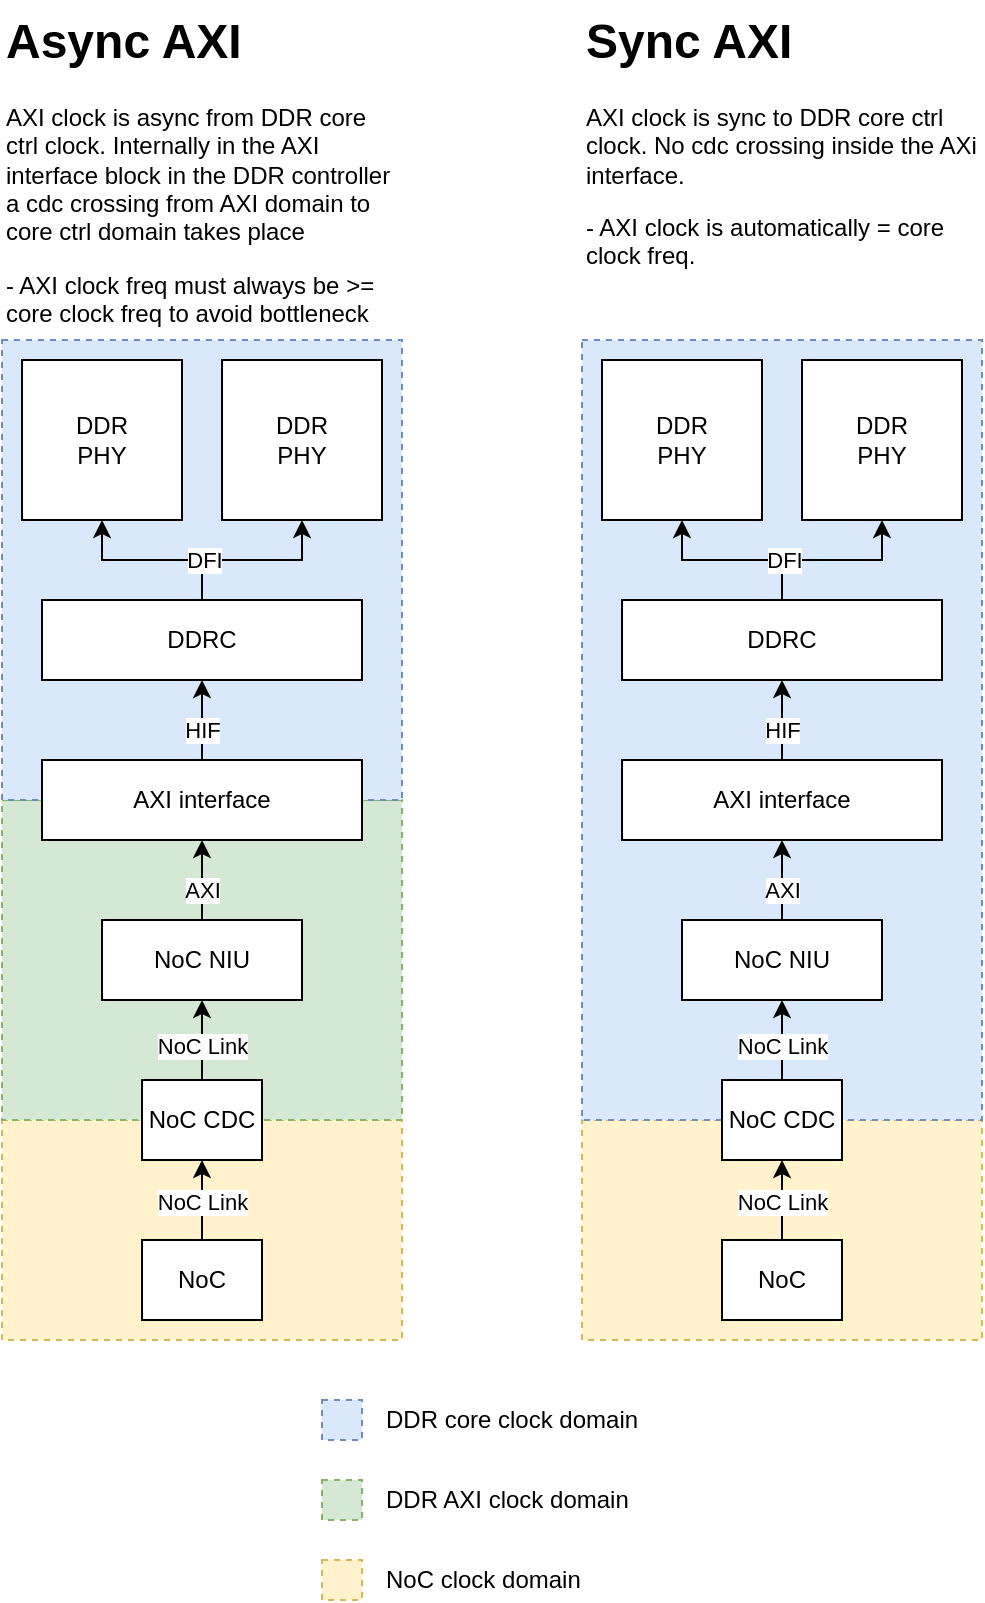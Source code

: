 <mxfile version="24.3.1" type="embed" pages="3">
  <diagram id="UMSnZSJfxNiVOKM_DkB0" name="Page-1">
    <mxGraphModel dx="999" dy="2147" grid="1" gridSize="10" guides="1" tooltips="1" connect="1" arrows="1" fold="1" page="1" pageScale="1" pageWidth="827" pageHeight="1169" math="0" shadow="0">
      <root>
        <mxCell id="0" />
        <mxCell id="1" parent="0" />
        <mxCell id="ivEC4PfLfqkyc2Sq8vQO-25" value="" style="rounded=0;whiteSpace=wrap;html=1;fillColor=#fff2cc;dashed=1;strokeColor=#d6b656;" vertex="1" parent="1">
          <mxGeometry x="190" y="500" width="200" height="110" as="geometry" />
        </mxCell>
        <mxCell id="ivEC4PfLfqkyc2Sq8vQO-15" value="" style="rounded=0;whiteSpace=wrap;html=1;fillColor=#d5e8d4;dashed=1;strokeColor=#82b366;" vertex="1" parent="1">
          <mxGeometry x="190" y="340" width="200" height="160" as="geometry" />
        </mxCell>
        <mxCell id="ivEC4PfLfqkyc2Sq8vQO-14" value="" style="rounded=0;whiteSpace=wrap;html=1;fillColor=#dae8fc;dashed=1;strokeColor=#6c8ebf;" vertex="1" parent="1">
          <mxGeometry x="190" y="110" width="200" height="230" as="geometry" />
        </mxCell>
        <mxCell id="ivEC4PfLfqkyc2Sq8vQO-8" style="edgeStyle=orthogonalEdgeStyle;rounded=0;orthogonalLoop=1;jettySize=auto;html=1;exitX=0.5;exitY=0;exitDx=0;exitDy=0;" edge="1" parent="1" source="ivEC4PfLfqkyc2Sq8vQO-1" target="ivEC4PfLfqkyc2Sq8vQO-2">
          <mxGeometry relative="1" as="geometry" />
        </mxCell>
        <mxCell id="ivEC4PfLfqkyc2Sq8vQO-1" value="DDRC" style="rounded=0;whiteSpace=wrap;html=1;" vertex="1" parent="1">
          <mxGeometry x="210" y="240" width="160" height="40" as="geometry" />
        </mxCell>
        <mxCell id="ivEC4PfLfqkyc2Sq8vQO-2" value="DDR&lt;div&gt;PHY&lt;/div&gt;" style="rounded=0;whiteSpace=wrap;html=1;" vertex="1" parent="1">
          <mxGeometry x="200" y="120" width="80" height="80" as="geometry" />
        </mxCell>
        <mxCell id="ivEC4PfLfqkyc2Sq8vQO-9" style="edgeStyle=orthogonalEdgeStyle;rounded=0;orthogonalLoop=1;jettySize=auto;html=1;entryX=0.5;entryY=1;entryDx=0;entryDy=0;" edge="1" parent="1" source="ivEC4PfLfqkyc2Sq8vQO-1" target="ivEC4PfLfqkyc2Sq8vQO-3">
          <mxGeometry relative="1" as="geometry" />
        </mxCell>
        <mxCell id="ivEC4PfLfqkyc2Sq8vQO-11" value="DFI" style="edgeLabel;html=1;align=center;verticalAlign=middle;resizable=0;points=[];" vertex="1" connectable="0" parent="ivEC4PfLfqkyc2Sq8vQO-9">
          <mxGeometry x="-0.215" relative="1" as="geometry">
            <mxPoint x="-15" as="offset" />
          </mxGeometry>
        </mxCell>
        <mxCell id="ivEC4PfLfqkyc2Sq8vQO-3" value="DDR&lt;div&gt;PHY&lt;/div&gt;" style="rounded=0;whiteSpace=wrap;html=1;" vertex="1" parent="1">
          <mxGeometry x="300" y="120" width="80" height="80" as="geometry" />
        </mxCell>
        <mxCell id="ivEC4PfLfqkyc2Sq8vQO-6" style="edgeStyle=orthogonalEdgeStyle;rounded=0;orthogonalLoop=1;jettySize=auto;html=1;exitX=0.5;exitY=0;exitDx=0;exitDy=0;entryX=0.5;entryY=1;entryDx=0;entryDy=0;" edge="1" parent="1" source="ivEC4PfLfqkyc2Sq8vQO-5" target="ivEC4PfLfqkyc2Sq8vQO-1">
          <mxGeometry relative="1" as="geometry" />
        </mxCell>
        <mxCell id="ivEC4PfLfqkyc2Sq8vQO-7" value="HIF" style="edgeLabel;html=1;align=center;verticalAlign=middle;resizable=0;points=[];" vertex="1" connectable="0" parent="ivEC4PfLfqkyc2Sq8vQO-6">
          <mxGeometry x="-0.242" relative="1" as="geometry">
            <mxPoint as="offset" />
          </mxGeometry>
        </mxCell>
        <mxCell id="ivEC4PfLfqkyc2Sq8vQO-12" style="edgeStyle=orthogonalEdgeStyle;rounded=0;orthogonalLoop=1;jettySize=auto;html=1;exitX=0.5;exitY=1;exitDx=0;exitDy=0;entryX=0.5;entryY=1;entryDx=0;entryDy=0;" edge="1" parent="1" target="ivEC4PfLfqkyc2Sq8vQO-5">
          <mxGeometry relative="1" as="geometry">
            <mxPoint x="290" y="400" as="sourcePoint" />
            <Array as="points">
              <mxPoint x="290" y="400" />
            </Array>
          </mxGeometry>
        </mxCell>
        <mxCell id="ivEC4PfLfqkyc2Sq8vQO-13" value="AXI" style="edgeLabel;html=1;align=center;verticalAlign=middle;resizable=0;points=[];" vertex="1" connectable="0" parent="ivEC4PfLfqkyc2Sq8vQO-12">
          <mxGeometry x="-0.217" relative="1" as="geometry">
            <mxPoint as="offset" />
          </mxGeometry>
        </mxCell>
        <mxCell id="ivEC4PfLfqkyc2Sq8vQO-5" value="AXI interface" style="rounded=0;whiteSpace=wrap;html=1;" vertex="1" parent="1">
          <mxGeometry x="210" y="320" width="160" height="40" as="geometry" />
        </mxCell>
        <mxCell id="ivEC4PfLfqkyc2Sq8vQO-16" value="NoC NIU" style="rounded=0;whiteSpace=wrap;html=1;" vertex="1" parent="1">
          <mxGeometry x="240" y="400" width="100" height="40" as="geometry" />
        </mxCell>
        <mxCell id="ivEC4PfLfqkyc2Sq8vQO-21" style="edgeStyle=orthogonalEdgeStyle;rounded=0;orthogonalLoop=1;jettySize=auto;html=1;exitX=0.5;exitY=0;exitDx=0;exitDy=0;" edge="1" parent="1" source="ivEC4PfLfqkyc2Sq8vQO-18" target="ivEC4PfLfqkyc2Sq8vQO-16">
          <mxGeometry relative="1" as="geometry" />
        </mxCell>
        <mxCell id="ivEC4PfLfqkyc2Sq8vQO-22" value="NoC Link" style="edgeLabel;html=1;align=center;verticalAlign=middle;resizable=0;points=[];" vertex="1" connectable="0" parent="ivEC4PfLfqkyc2Sq8vQO-21">
          <mxGeometry x="-0.117" relative="1" as="geometry">
            <mxPoint as="offset" />
          </mxGeometry>
        </mxCell>
        <mxCell id="ivEC4PfLfqkyc2Sq8vQO-18" value="NoC CDC" style="rounded=0;whiteSpace=wrap;html=1;" vertex="1" parent="1">
          <mxGeometry x="260" y="480" width="60" height="40" as="geometry" />
        </mxCell>
        <mxCell id="ivEC4PfLfqkyc2Sq8vQO-20" style="edgeStyle=orthogonalEdgeStyle;rounded=0;orthogonalLoop=1;jettySize=auto;html=1;exitX=0.5;exitY=0;exitDx=0;exitDy=0;" edge="1" parent="1" source="ivEC4PfLfqkyc2Sq8vQO-19" target="ivEC4PfLfqkyc2Sq8vQO-18">
          <mxGeometry relative="1" as="geometry" />
        </mxCell>
        <mxCell id="ivEC4PfLfqkyc2Sq8vQO-23" value="NoC Link" style="edgeLabel;html=1;align=center;verticalAlign=middle;resizable=0;points=[];" vertex="1" connectable="0" parent="ivEC4PfLfqkyc2Sq8vQO-20">
          <mxGeometry x="-0.017" relative="1" as="geometry">
            <mxPoint as="offset" />
          </mxGeometry>
        </mxCell>
        <mxCell id="ivEC4PfLfqkyc2Sq8vQO-19" value="NoC" style="rounded=0;whiteSpace=wrap;html=1;" vertex="1" parent="1">
          <mxGeometry x="260" y="560" width="60" height="40" as="geometry" />
        </mxCell>
        <mxCell id="ivEC4PfLfqkyc2Sq8vQO-26" value="" style="rounded=0;whiteSpace=wrap;html=1;fillColor=#dae8fc;dashed=1;strokeColor=#6c8ebf;" vertex="1" parent="1">
          <mxGeometry x="350" y="640" width="20" height="20" as="geometry" />
        </mxCell>
        <mxCell id="ivEC4PfLfqkyc2Sq8vQO-27" value="" style="rounded=0;whiteSpace=wrap;html=1;fillColor=#d5e8d4;dashed=1;strokeColor=#82b366;" vertex="1" parent="1">
          <mxGeometry x="350" y="680" width="20" height="20" as="geometry" />
        </mxCell>
        <mxCell id="ivEC4PfLfqkyc2Sq8vQO-28" value="" style="rounded=0;whiteSpace=wrap;html=1;fillColor=#fff2cc;dashed=1;strokeColor=#d6b656;" vertex="1" parent="1">
          <mxGeometry x="350" y="720" width="20" height="20" as="geometry" />
        </mxCell>
        <mxCell id="ivEC4PfLfqkyc2Sq8vQO-29" value="DDR core clock domain" style="text;html=1;align=left;verticalAlign=middle;whiteSpace=wrap;rounded=0;" vertex="1" parent="1">
          <mxGeometry x="380" y="640" width="140" height="20" as="geometry" />
        </mxCell>
        <mxCell id="ivEC4PfLfqkyc2Sq8vQO-30" value="DDR AXI clock domain" style="text;html=1;align=left;verticalAlign=middle;whiteSpace=wrap;rounded=0;" vertex="1" parent="1">
          <mxGeometry x="380" y="680" width="140" height="20" as="geometry" />
        </mxCell>
        <mxCell id="ivEC4PfLfqkyc2Sq8vQO-31" value="NoC clock domain" style="text;html=1;align=left;verticalAlign=middle;whiteSpace=wrap;rounded=0;" vertex="1" parent="1">
          <mxGeometry x="380" y="720" width="140" height="20" as="geometry" />
        </mxCell>
        <mxCell id="ivEC4PfLfqkyc2Sq8vQO-32" value="" style="rounded=0;whiteSpace=wrap;html=1;fillColor=#fff2cc;dashed=1;strokeColor=#d6b656;" vertex="1" parent="1">
          <mxGeometry x="480" y="500" width="200" height="110" as="geometry" />
        </mxCell>
        <mxCell id="ivEC4PfLfqkyc2Sq8vQO-34" value="" style="rounded=0;whiteSpace=wrap;html=1;fillColor=#dae8fc;dashed=1;strokeColor=#6c8ebf;" vertex="1" parent="1">
          <mxGeometry x="480" y="110" width="200" height="390" as="geometry" />
        </mxCell>
        <mxCell id="ivEC4PfLfqkyc2Sq8vQO-35" style="edgeStyle=orthogonalEdgeStyle;rounded=0;orthogonalLoop=1;jettySize=auto;html=1;exitX=0.5;exitY=0;exitDx=0;exitDy=0;" edge="1" parent="1" source="ivEC4PfLfqkyc2Sq8vQO-36" target="ivEC4PfLfqkyc2Sq8vQO-37">
          <mxGeometry relative="1" as="geometry" />
        </mxCell>
        <mxCell id="ivEC4PfLfqkyc2Sq8vQO-36" value="DDRC" style="rounded=0;whiteSpace=wrap;html=1;" vertex="1" parent="1">
          <mxGeometry x="500" y="240" width="160" height="40" as="geometry" />
        </mxCell>
        <mxCell id="ivEC4PfLfqkyc2Sq8vQO-37" value="DDR&lt;div&gt;PHY&lt;/div&gt;" style="rounded=0;whiteSpace=wrap;html=1;" vertex="1" parent="1">
          <mxGeometry x="490" y="120" width="80" height="80" as="geometry" />
        </mxCell>
        <mxCell id="ivEC4PfLfqkyc2Sq8vQO-38" style="edgeStyle=orthogonalEdgeStyle;rounded=0;orthogonalLoop=1;jettySize=auto;html=1;entryX=0.5;entryY=1;entryDx=0;entryDy=0;" edge="1" parent="1" source="ivEC4PfLfqkyc2Sq8vQO-36" target="ivEC4PfLfqkyc2Sq8vQO-40">
          <mxGeometry relative="1" as="geometry" />
        </mxCell>
        <mxCell id="ivEC4PfLfqkyc2Sq8vQO-39" value="DFI" style="edgeLabel;html=1;align=center;verticalAlign=middle;resizable=0;points=[];" vertex="1" connectable="0" parent="ivEC4PfLfqkyc2Sq8vQO-38">
          <mxGeometry x="-0.215" relative="1" as="geometry">
            <mxPoint x="-15" as="offset" />
          </mxGeometry>
        </mxCell>
        <mxCell id="ivEC4PfLfqkyc2Sq8vQO-40" value="DDR&lt;div&gt;PHY&lt;/div&gt;" style="rounded=0;whiteSpace=wrap;html=1;" vertex="1" parent="1">
          <mxGeometry x="590" y="120" width="80" height="80" as="geometry" />
        </mxCell>
        <mxCell id="ivEC4PfLfqkyc2Sq8vQO-41" style="edgeStyle=orthogonalEdgeStyle;rounded=0;orthogonalLoop=1;jettySize=auto;html=1;exitX=0.5;exitY=0;exitDx=0;exitDy=0;entryX=0.5;entryY=1;entryDx=0;entryDy=0;" edge="1" parent="1" source="ivEC4PfLfqkyc2Sq8vQO-45" target="ivEC4PfLfqkyc2Sq8vQO-36">
          <mxGeometry relative="1" as="geometry" />
        </mxCell>
        <mxCell id="ivEC4PfLfqkyc2Sq8vQO-42" value="HIF" style="edgeLabel;html=1;align=center;verticalAlign=middle;resizable=0;points=[];" vertex="1" connectable="0" parent="ivEC4PfLfqkyc2Sq8vQO-41">
          <mxGeometry x="-0.242" relative="1" as="geometry">
            <mxPoint as="offset" />
          </mxGeometry>
        </mxCell>
        <mxCell id="ivEC4PfLfqkyc2Sq8vQO-43" style="edgeStyle=orthogonalEdgeStyle;rounded=0;orthogonalLoop=1;jettySize=auto;html=1;exitX=0.5;exitY=1;exitDx=0;exitDy=0;entryX=0.5;entryY=1;entryDx=0;entryDy=0;" edge="1" parent="1" target="ivEC4PfLfqkyc2Sq8vQO-45">
          <mxGeometry relative="1" as="geometry">
            <mxPoint x="580" y="400" as="sourcePoint" />
            <Array as="points">
              <mxPoint x="580" y="400" />
            </Array>
          </mxGeometry>
        </mxCell>
        <mxCell id="ivEC4PfLfqkyc2Sq8vQO-44" value="AXI" style="edgeLabel;html=1;align=center;verticalAlign=middle;resizable=0;points=[];" vertex="1" connectable="0" parent="ivEC4PfLfqkyc2Sq8vQO-43">
          <mxGeometry x="-0.217" relative="1" as="geometry">
            <mxPoint as="offset" />
          </mxGeometry>
        </mxCell>
        <mxCell id="ivEC4PfLfqkyc2Sq8vQO-45" value="AXI interface" style="rounded=0;whiteSpace=wrap;html=1;" vertex="1" parent="1">
          <mxGeometry x="500" y="320" width="160" height="40" as="geometry" />
        </mxCell>
        <mxCell id="ivEC4PfLfqkyc2Sq8vQO-46" value="NoC NIU" style="rounded=0;whiteSpace=wrap;html=1;" vertex="1" parent="1">
          <mxGeometry x="530" y="400" width="100" height="40" as="geometry" />
        </mxCell>
        <mxCell id="ivEC4PfLfqkyc2Sq8vQO-47" style="edgeStyle=orthogonalEdgeStyle;rounded=0;orthogonalLoop=1;jettySize=auto;html=1;exitX=0.5;exitY=0;exitDx=0;exitDy=0;" edge="1" parent="1" source="ivEC4PfLfqkyc2Sq8vQO-49" target="ivEC4PfLfqkyc2Sq8vQO-46">
          <mxGeometry relative="1" as="geometry" />
        </mxCell>
        <mxCell id="ivEC4PfLfqkyc2Sq8vQO-48" value="NoC Link" style="edgeLabel;html=1;align=center;verticalAlign=middle;resizable=0;points=[];" vertex="1" connectable="0" parent="ivEC4PfLfqkyc2Sq8vQO-47">
          <mxGeometry x="-0.117" relative="1" as="geometry">
            <mxPoint as="offset" />
          </mxGeometry>
        </mxCell>
        <mxCell id="ivEC4PfLfqkyc2Sq8vQO-49" value="NoC CDC" style="rounded=0;whiteSpace=wrap;html=1;" vertex="1" parent="1">
          <mxGeometry x="550" y="480" width="60" height="40" as="geometry" />
        </mxCell>
        <mxCell id="ivEC4PfLfqkyc2Sq8vQO-50" style="edgeStyle=orthogonalEdgeStyle;rounded=0;orthogonalLoop=1;jettySize=auto;html=1;exitX=0.5;exitY=0;exitDx=0;exitDy=0;" edge="1" parent="1" source="ivEC4PfLfqkyc2Sq8vQO-52" target="ivEC4PfLfqkyc2Sq8vQO-49">
          <mxGeometry relative="1" as="geometry" />
        </mxCell>
        <mxCell id="ivEC4PfLfqkyc2Sq8vQO-51" value="NoC Link" style="edgeLabel;html=1;align=center;verticalAlign=middle;resizable=0;points=[];" vertex="1" connectable="0" parent="ivEC4PfLfqkyc2Sq8vQO-50">
          <mxGeometry x="-0.017" relative="1" as="geometry">
            <mxPoint as="offset" />
          </mxGeometry>
        </mxCell>
        <mxCell id="ivEC4PfLfqkyc2Sq8vQO-52" value="NoC" style="rounded=0;whiteSpace=wrap;html=1;" vertex="1" parent="1">
          <mxGeometry x="550" y="560" width="60" height="40" as="geometry" />
        </mxCell>
        <mxCell id="ivEC4PfLfqkyc2Sq8vQO-54" value="&lt;h1 style=&quot;margin-top: 0px;&quot;&gt;Async AXI&lt;/h1&gt;&lt;p&gt;AXI clock is async from DDR core ctrl clock. Internally in the AXI interface block in the DDR controller a cdc crossing from AXI domain to core ctrl domain takes place&lt;/p&gt;&lt;p&gt;- AXI clock freq must always be &amp;gt;= core clock freq to avoid bottleneck&lt;/p&gt;" style="text;html=1;whiteSpace=wrap;overflow=hidden;rounded=0;" vertex="1" parent="1">
          <mxGeometry x="190" y="-60" width="200" height="170" as="geometry" />
        </mxCell>
        <mxCell id="ivEC4PfLfqkyc2Sq8vQO-55" value="&lt;h1 style=&quot;margin-top: 0px;&quot;&gt;Sync AXI&lt;/h1&gt;&lt;p&gt;AXI clock is sync to DDR core ctrl clock. No cdc crossing inside the AXi interface.&lt;/p&gt;&lt;p&gt;- AXI clock is automatically = core clock freq.&lt;/p&gt;" style="text;html=1;whiteSpace=wrap;overflow=hidden;rounded=0;" vertex="1" parent="1">
          <mxGeometry x="480" y="-60" width="200" height="170" as="geometry" />
        </mxCell>
      </root>
    </mxGraphModel>
  </diagram>
  <diagram id="deBwmY7z3wynF2zdKt85" name="Page-2">
    <mxGraphModel dx="-26258" dy="15217" grid="1" gridSize="10" guides="1" tooltips="1" connect="1" arrows="1" fold="1" page="1" pageScale="1" pageWidth="827" pageHeight="1169" math="0" shadow="0">
      <root>
        <mxCell id="0" />
        <mxCell id="1" parent="0" />
        <mxCell id="nPy7-GIHs2YrTwo7ziJ6-1" value="" style="rounded=0;whiteSpace=wrap;html=1;fillColor=#fff2cc;dashed=1;strokeColor=#d6b656;" vertex="1" parent="1">
          <mxGeometry x="33140" y="-8400" width="2680" height="4000" as="geometry" />
        </mxCell>
        <mxCell id="Zv94zc38dLVbtA1vDitc-2" value="" style="rounded=0;whiteSpace=wrap;html=1;fillColor=#d5e8d4;dashed=1;strokeColor=#82b366;" vertex="1" parent="1">
          <mxGeometry x="35730" y="-8400" width="149.69" height="4000" as="geometry" />
        </mxCell>
        <mxCell id="Zv94zc38dLVbtA1vDitc-1" value="" style="rounded=0;whiteSpace=wrap;html=1;fillColor=#d5e8d4;dashed=1;strokeColor=#82b366;" vertex="1" parent="1">
          <mxGeometry x="32999.69" y="-8400" width="140.31" height="4000" as="geometry" />
        </mxCell>
        <mxCell id="dt2HolL_yfXBMSBOPlcm-2" value="" style="rounded=0;whiteSpace=wrap;html=1;fillColor=#dae8fc;dashed=1;strokeColor=#6c8ebf;" vertex="1" parent="1">
          <mxGeometry x="35879.69" y="-8400" width="130" height="4000" as="geometry" />
        </mxCell>
        <mxCell id="dt2HolL_yfXBMSBOPlcm-1" value="" style="rounded=0;whiteSpace=wrap;html=1;fillColor=#dae8fc;dashed=1;strokeColor=#6c8ebf;" vertex="1" parent="1">
          <mxGeometry x="32880" y="-8400" width="120" height="4000" as="geometry" />
        </mxCell>
        <mxCell id="WVdpSFjKhCYfnIrBK6mJ-1" value="L2" style="rounded=0;whiteSpace=wrap;html=1;fontSize=40;" vertex="1" parent="1">
          <mxGeometry x="33159.69" y="-8377" width="360" height="780" as="geometry" />
        </mxCell>
        <mxCell id="WVdpSFjKhCYfnIrBK6mJ-2" value="AI CORE" style="rounded=0;whiteSpace=wrap;html=1;fontSize=40;" vertex="1" parent="1">
          <mxGeometry x="33519.69" y="-8377" width="420" height="740" as="geometry" />
        </mxCell>
        <mxCell id="WVdpSFjKhCYfnIrBK6mJ-3" value="DEC" style="rounded=0;whiteSpace=wrap;html=1;fontSize=40;" vertex="1" parent="1">
          <mxGeometry x="35260" y="-6260" width="440" height="400" as="geometry" />
        </mxCell>
        <mxCell id="WVdpSFjKhCYfnIrBK6mJ-4" value="APU" style="rounded=0;whiteSpace=wrap;html=1;fontSize=40;" vertex="1" parent="1">
          <mxGeometry x="35259.69" y="-7077" width="440" height="540" as="geometry" />
        </mxCell>
        <mxCell id="WVdpSFjKhCYfnIrBK6mJ-5" value="SOC-IO" style="rounded=0;whiteSpace=wrap;html=1;fontSize=40;" vertex="1" parent="1">
          <mxGeometry x="35400" y="-4680" width="200" height="160" as="geometry" />
        </mxCell>
        <mxCell id="WVdpSFjKhCYfnIrBK6mJ-6" value="PCIE" style="rounded=0;whiteSpace=wrap;html=1;fontSize=40;" vertex="1" parent="1">
          <mxGeometry x="34999.69" y="-8380" width="220" height="340" as="geometry" />
        </mxCell>
        <mxCell id="WVdpSFjKhCYfnIrBK6mJ-7" value="SOC-MGMT&amp;nbsp;" style="rounded=0;whiteSpace=wrap;html=1;fontSize=40;" vertex="1" parent="1">
          <mxGeometry x="34999.69" y="-8040" width="140" height="340" as="geometry" />
        </mxCell>
        <mxCell id="WVdpSFjKhCYfnIrBK6mJ-8" value="&lt;font style=&quot;font-size: 40px;&quot;&gt;PVE&lt;/font&gt;" style="rounded=0;whiteSpace=wrap;html=1;" vertex="1" parent="1">
          <mxGeometry x="35259.69" y="-8157" width="440" height="960" as="geometry" />
        </mxCell>
        <mxCell id="WVdpSFjKhCYfnIrBK6mJ-9" value="&lt;br&gt;DDR x32" style="rounded=0;whiteSpace=wrap;html=1;fontSize=40;rotation=0;horizontal=0;" vertex="1" parent="1">
          <mxGeometry x="35840" y="-5200" width="100" height="680" as="geometry" />
        </mxCell>
        <mxCell id="WVdpSFjKhCYfnIrBK6mJ-10" value="&lt;br&gt;DDR x32" style="rounded=0;whiteSpace=wrap;html=1;fontSize=40;rotation=0;horizontal=0;" vertex="1" parent="1">
          <mxGeometry x="35840" y="-6160" width="100" height="680" as="geometry" />
        </mxCell>
        <mxCell id="WVdpSFjKhCYfnIrBK6mJ-11" value="&lt;br&gt;DDR x32" style="rounded=0;whiteSpace=wrap;html=1;fontSize=40;rotation=0;horizontal=0;" vertex="1" parent="1">
          <mxGeometry x="35839.69" y="-7317" width="100" height="680" as="geometry" />
        </mxCell>
        <mxCell id="WVdpSFjKhCYfnIrBK6mJ-12" value="&lt;br&gt;DDR x32" style="rounded=0;whiteSpace=wrap;html=1;fontSize=40;rotation=0;horizontal=0;" vertex="1" parent="1">
          <mxGeometry x="35839.69" y="-8277" width="100" height="680" as="geometry" />
        </mxCell>
        <mxCell id="WVdpSFjKhCYfnIrBK6mJ-13" value="&lt;br&gt;DDR x32" style="rounded=0;whiteSpace=wrap;html=1;fontSize=40;rotation=-180;horizontal=0;" vertex="1" parent="1">
          <mxGeometry x="32940" y="-5200" width="100" height="680" as="geometry" />
        </mxCell>
        <mxCell id="WVdpSFjKhCYfnIrBK6mJ-14" value="&lt;br&gt;DDR x32" style="rounded=0;whiteSpace=wrap;html=1;fontSize=40;rotation=-180;horizontal=0;" vertex="1" parent="1">
          <mxGeometry x="32940" y="-6160" width="100" height="680" as="geometry" />
        </mxCell>
        <mxCell id="WVdpSFjKhCYfnIrBK6mJ-15" value="&lt;br&gt;DDR x32" style="rounded=0;whiteSpace=wrap;html=1;fontSize=40;rotation=-180;horizontal=0;direction=east;" vertex="1" parent="1">
          <mxGeometry x="32939.69" y="-7317" width="100" height="680" as="geometry" />
        </mxCell>
        <mxCell id="WVdpSFjKhCYfnIrBK6mJ-16" value="&lt;br&gt;DDR x32" style="rounded=0;whiteSpace=wrap;html=1;fontSize=40;rotation=-180;horizontal=0;flipH=0;flipV=1;" vertex="1" parent="1">
          <mxGeometry x="32939.69" y="-8277" width="100" height="680" as="geometry" />
        </mxCell>
        <mxCell id="WVdpSFjKhCYfnIrBK6mJ-17" value="AI CORE" style="rounded=0;whiteSpace=wrap;html=1;fontSize=40;" vertex="1" parent="1">
          <mxGeometry x="33519.69" y="-7277" width="420" height="740" as="geometry" />
        </mxCell>
        <mxCell id="WVdpSFjKhCYfnIrBK6mJ-18" value="L2" style="rounded=0;whiteSpace=wrap;html=1;fontSize=40;" vertex="1" parent="1">
          <mxGeometry x="33159.69" y="-7317" width="360" height="780" as="geometry" />
        </mxCell>
        <mxCell id="WVdpSFjKhCYfnIrBK6mJ-19" value="AI CORE" style="rounded=0;whiteSpace=wrap;html=1;fontSize=40;" vertex="1" parent="1">
          <mxGeometry x="34219.69" y="-8377" width="420" height="740" as="geometry" />
        </mxCell>
        <mxCell id="WVdpSFjKhCYfnIrBK6mJ-20" value="L2" style="rounded=0;whiteSpace=wrap;html=1;fontSize=40;" vertex="1" parent="1">
          <mxGeometry x="34639.69" y="-8377" width="360" height="780" as="geometry" />
        </mxCell>
        <mxCell id="WVdpSFjKhCYfnIrBK6mJ-21" value="AI CORE" style="rounded=0;whiteSpace=wrap;html=1;fontSize=40;" vertex="1" parent="1">
          <mxGeometry x="34219.69" y="-7277" width="420" height="740" as="geometry" />
        </mxCell>
        <mxCell id="WVdpSFjKhCYfnIrBK6mJ-22" value="L2" style="rounded=0;whiteSpace=wrap;html=1;fontSize=40;" vertex="1" parent="1">
          <mxGeometry x="34639.69" y="-7317" width="360" height="780" as="geometry" />
        </mxCell>
        <mxCell id="WVdpSFjKhCYfnIrBK6mJ-23" value="AI CORE" style="rounded=0;whiteSpace=wrap;html=1;fontSize=40;" vertex="1" parent="1">
          <mxGeometry x="33520" y="-6260" width="420" height="740" as="geometry" />
        </mxCell>
        <mxCell id="WVdpSFjKhCYfnIrBK6mJ-24" value="AI CORE" style="rounded=0;whiteSpace=wrap;html=1;fontSize=40;" vertex="1" parent="1">
          <mxGeometry x="34220" y="-6260" width="420" height="740" as="geometry" />
        </mxCell>
        <mxCell id="WVdpSFjKhCYfnIrBK6mJ-25" value="L2" style="rounded=0;whiteSpace=wrap;html=1;fontSize=40;" vertex="1" parent="1">
          <mxGeometry x="34640" y="-6260" width="360" height="780" as="geometry" />
        </mxCell>
        <mxCell id="WVdpSFjKhCYfnIrBK6mJ-26" value="L2" style="rounded=0;whiteSpace=wrap;html=1;fontSize=40;" vertex="1" parent="1">
          <mxGeometry x="33160" y="-6260" width="360" height="780" as="geometry" />
        </mxCell>
        <mxCell id="WVdpSFjKhCYfnIrBK6mJ-27" value="AI CORE" style="rounded=0;whiteSpace=wrap;html=1;fontSize=40;" vertex="1" parent="1">
          <mxGeometry x="33520" y="-5160" width="420" height="740" as="geometry" />
        </mxCell>
        <mxCell id="WVdpSFjKhCYfnIrBK6mJ-28" value="L2" style="rounded=0;whiteSpace=wrap;html=1;fontSize=40;" vertex="1" parent="1">
          <mxGeometry x="33160" y="-5200" width="360" height="780" as="geometry" />
        </mxCell>
        <mxCell id="WVdpSFjKhCYfnIrBK6mJ-29" value="AI CORE" style="rounded=0;whiteSpace=wrap;html=1;fontSize=40;" vertex="1" parent="1">
          <mxGeometry x="34220" y="-5160" width="420" height="740" as="geometry" />
        </mxCell>
        <mxCell id="WVdpSFjKhCYfnIrBK6mJ-30" value="L2" style="rounded=0;whiteSpace=wrap;html=1;fontSize=40;" vertex="1" parent="1">
          <mxGeometry x="34640" y="-5200" width="360" height="780" as="geometry" />
        </mxCell>
        <mxCell id="WVdpSFjKhCYfnIrBK6mJ-31" value="&lt;font style=&quot;font-size: 40px;&quot;&gt;PVE&lt;/font&gt;" style="rounded=0;whiteSpace=wrap;html=1;" vertex="1" parent="1">
          <mxGeometry x="35260" y="-5740" width="440" height="960" as="geometry" />
        </mxCell>
        <mxCell id="WVdpSFjKhCYfnIrBK6mJ-32" value="&lt;font style=&quot;font-size: 40px;&quot;&gt;SYS-SPM&lt;/font&gt;" style="rounded=0;whiteSpace=wrap;html=1;" vertex="1" parent="1">
          <mxGeometry x="35000" y="-5200" width="220" height="780" as="geometry" />
        </mxCell>
        <mxCell id="WVdpSFjKhCYfnIrBK6mJ-33" value="INIT&lt;br&gt;64b" style="rounded=0;whiteSpace=wrap;html=1;fillColor=#fff2cc;strokeColor=#d6b656;strokeWidth=3;dashed=1;" vertex="1" parent="1">
          <mxGeometry x="33779.69" y="-7677" width="40" height="40" as="geometry" />
        </mxCell>
        <mxCell id="WVdpSFjKhCYfnIrBK6mJ-34" value="TARG&lt;br&gt;64b" style="rounded=0;whiteSpace=wrap;html=1;fillColor=#fff2cc;strokeColor=#d6b656;strokeWidth=3;" vertex="1" parent="1">
          <mxGeometry x="33739.69" y="-7677" width="40" height="40" as="geometry" />
        </mxCell>
        <mxCell id="WVdpSFjKhCYfnIrBK6mJ-35" value="INIT&lt;br&gt;512b" style="rounded=0;whiteSpace=wrap;html=1;fillColor=#e1d5e7;strokeColor=#9673a6;strokeWidth=3;dashed=1;" vertex="1" parent="1">
          <mxGeometry x="33859.69" y="-7677" width="40" height="40" as="geometry" />
        </mxCell>
        <mxCell id="WVdpSFjKhCYfnIrBK6mJ-36" value="TARG&lt;br&gt;512b" style="rounded=0;whiteSpace=wrap;html=1;fillColor=#e1d5e7;strokeColor=#9673a6;strokeWidth=3;" vertex="1" parent="1">
          <mxGeometry x="33479.69" y="-7637" width="40" height="40" as="geometry" />
        </mxCell>
        <mxCell id="WVdpSFjKhCYfnIrBK6mJ-37" value="INIT&lt;br&gt;512b" style="rounded=0;whiteSpace=wrap;html=1;fillColor=#e1d5e7;strokeColor=#9673a6;strokeWidth=3;dashed=1;" vertex="1" parent="1">
          <mxGeometry x="34259.69" y="-7677" width="40" height="40" as="geometry" />
        </mxCell>
        <mxCell id="WVdpSFjKhCYfnIrBK6mJ-38" value="TARG&lt;br&gt;512b" style="rounded=0;whiteSpace=wrap;html=1;fillColor=#e1d5e7;strokeColor=#9673a6;strokeWidth=3;" vertex="1" parent="1">
          <mxGeometry x="34640.69" y="-7637" width="40" height="40" as="geometry" />
        </mxCell>
        <mxCell id="WVdpSFjKhCYfnIrBK6mJ-39" value="TARG&lt;br&gt;32b" style="rounded=0;whiteSpace=wrap;html=1;fillColor=#f5f5f5;strokeColor=#666666;strokeWidth=3;fontColor=#333333;" vertex="1" parent="1">
          <mxGeometry x="33439.69" y="-7637" width="40" height="40" as="geometry" />
        </mxCell>
        <mxCell id="WVdpSFjKhCYfnIrBK6mJ-40" value="TARG&lt;br&gt;32b" style="rounded=0;whiteSpace=wrap;html=1;fillColor=#f5f5f5;strokeColor=#666666;strokeWidth=3;fontColor=#333333;" vertex="1" parent="1">
          <mxGeometry x="34680.69" y="-7637" width="40" height="40" as="geometry" />
        </mxCell>
        <mxCell id="WVdpSFjKhCYfnIrBK6mJ-41" value="INIT&lt;br&gt;64b" style="rounded=0;whiteSpace=wrap;html=1;fillColor=#fff2cc;strokeColor=#d6b656;strokeWidth=3;dashed=1;" vertex="1" parent="1">
          <mxGeometry x="34337.5" y="-7677" width="40" height="40" as="geometry" />
        </mxCell>
        <mxCell id="WVdpSFjKhCYfnIrBK6mJ-42" value="TARG&lt;br&gt;64b" style="rounded=0;whiteSpace=wrap;html=1;fillColor=#fff2cc;strokeColor=#d6b656;strokeWidth=3;" vertex="1" parent="1">
          <mxGeometry x="34377.5" y="-7677" width="40" height="40" as="geometry" />
        </mxCell>
        <mxCell id="WVdpSFjKhCYfnIrBK6mJ-43" value="INIT&lt;br&gt;64b" style="rounded=0;whiteSpace=wrap;html=1;fillColor=#fff2cc;strokeColor=#d6b656;strokeWidth=3;dashed=1;" vertex="1" parent="1">
          <mxGeometry x="33779.69" y="-7277" width="40" height="40" as="geometry" />
        </mxCell>
        <mxCell id="WVdpSFjKhCYfnIrBK6mJ-44" value="TARG&lt;br&gt;64b" style="rounded=0;whiteSpace=wrap;html=1;fillColor=#fff2cc;strokeColor=#d6b656;strokeWidth=3;" vertex="1" parent="1">
          <mxGeometry x="33739.69" y="-7277" width="40" height="40" as="geometry" />
        </mxCell>
        <mxCell id="WVdpSFjKhCYfnIrBK6mJ-45" value="INIT&lt;br&gt;512b" style="rounded=0;whiteSpace=wrap;html=1;fillColor=#e1d5e7;strokeColor=#9673a6;strokeWidth=3;dashed=1;" vertex="1" parent="1">
          <mxGeometry x="33859.69" y="-7277" width="40" height="40" as="geometry" />
        </mxCell>
        <mxCell id="WVdpSFjKhCYfnIrBK6mJ-46" value="TARG&lt;br&gt;512b" style="rounded=0;whiteSpace=wrap;html=1;fillColor=#e1d5e7;strokeColor=#9673a6;strokeWidth=3;" vertex="1" parent="1">
          <mxGeometry x="33479.69" y="-7317" width="40" height="40" as="geometry" />
        </mxCell>
        <mxCell id="WVdpSFjKhCYfnIrBK6mJ-47" value="INIT&lt;br&gt;512b" style="rounded=0;whiteSpace=wrap;html=1;fillColor=#e1d5e7;strokeColor=#9673a6;strokeWidth=3;dashed=1;" vertex="1" parent="1">
          <mxGeometry x="34259.69" y="-7277" width="40" height="40" as="geometry" />
        </mxCell>
        <mxCell id="WVdpSFjKhCYfnIrBK6mJ-48" value="TARG&lt;br&gt;512b" style="rounded=0;whiteSpace=wrap;html=1;fillColor=#e1d5e7;strokeColor=#9673a6;strokeWidth=3;" vertex="1" parent="1">
          <mxGeometry x="34639.69" y="-7317" width="40" height="40" as="geometry" />
        </mxCell>
        <mxCell id="WVdpSFjKhCYfnIrBK6mJ-49" value="TARG&lt;br&gt;32b" style="rounded=0;whiteSpace=wrap;html=1;fillColor=#f5f5f5;strokeColor=#666666;strokeWidth=3;fontColor=#333333;" vertex="1" parent="1">
          <mxGeometry x="33439.69" y="-7317" width="40" height="40" as="geometry" />
        </mxCell>
        <mxCell id="WVdpSFjKhCYfnIrBK6mJ-50" value="TARG&lt;br&gt;32b" style="rounded=0;whiteSpace=wrap;html=1;fillColor=#f5f5f5;strokeColor=#666666;strokeWidth=3;fontColor=#333333;" vertex="1" parent="1">
          <mxGeometry x="34679.69" y="-7317" width="40" height="40" as="geometry" />
        </mxCell>
        <mxCell id="WVdpSFjKhCYfnIrBK6mJ-51" value="INIT&lt;br&gt;64b" style="rounded=0;whiteSpace=wrap;html=1;fillColor=#fff2cc;strokeColor=#d6b656;strokeWidth=3;dashed=1;" vertex="1" parent="1">
          <mxGeometry x="34339.69" y="-7277" width="40" height="40" as="geometry" />
        </mxCell>
        <mxCell id="WVdpSFjKhCYfnIrBK6mJ-52" value="TARG&lt;br&gt;64b" style="rounded=0;whiteSpace=wrap;html=1;fillColor=#fff2cc;strokeColor=#d6b656;strokeWidth=3;" vertex="1" parent="1">
          <mxGeometry x="34379.69" y="-7277" width="40" height="40" as="geometry" />
        </mxCell>
        <mxCell id="WVdpSFjKhCYfnIrBK6mJ-53" value="INIT&lt;br&gt;64b" style="rounded=0;whiteSpace=wrap;html=1;fillColor=#fff2cc;strokeColor=#d6b656;strokeWidth=3;dashed=1;" vertex="1" parent="1">
          <mxGeometry x="33780" y="-5560" width="40" height="40" as="geometry" />
        </mxCell>
        <mxCell id="WVdpSFjKhCYfnIrBK6mJ-54" value="TARG&lt;br&gt;64b" style="rounded=0;whiteSpace=wrap;html=1;fillColor=#fff2cc;strokeColor=#d6b656;strokeWidth=3;" vertex="1" parent="1">
          <mxGeometry x="33740" y="-5560" width="40" height="40" as="geometry" />
        </mxCell>
        <mxCell id="WVdpSFjKhCYfnIrBK6mJ-55" value="INIT&lt;br&gt;512b" style="rounded=0;whiteSpace=wrap;html=1;fillColor=#e1d5e7;strokeColor=#9673a6;strokeWidth=3;dashed=1;" vertex="1" parent="1">
          <mxGeometry x="33859.69" y="-5560" width="40" height="40" as="geometry" />
        </mxCell>
        <mxCell id="WVdpSFjKhCYfnIrBK6mJ-56" value="TARG&lt;br&gt;512b" style="rounded=0;whiteSpace=wrap;html=1;fillColor=#e1d5e7;strokeColor=#9673a6;strokeWidth=3;" vertex="1" parent="1">
          <mxGeometry x="33480" y="-5520" width="40" height="40" as="geometry" />
        </mxCell>
        <mxCell id="WVdpSFjKhCYfnIrBK6mJ-57" value="INIT&lt;br&gt;512b" style="rounded=0;whiteSpace=wrap;html=1;fillColor=#e1d5e7;strokeColor=#9673a6;strokeWidth=3;dashed=1;" vertex="1" parent="1">
          <mxGeometry x="34259.38" y="-5560" width="40" height="40" as="geometry" />
        </mxCell>
        <mxCell id="WVdpSFjKhCYfnIrBK6mJ-58" value="TARG&lt;br&gt;512b" style="rounded=0;whiteSpace=wrap;html=1;fillColor=#e1d5e7;strokeColor=#9673a6;strokeWidth=3;" vertex="1" parent="1">
          <mxGeometry x="34640" y="-5520" width="40" height="40" as="geometry" />
        </mxCell>
        <mxCell id="WVdpSFjKhCYfnIrBK6mJ-59" value="TARG&lt;br&gt;32b" style="rounded=0;whiteSpace=wrap;html=1;fillColor=#f5f5f5;strokeColor=#666666;strokeWidth=3;fontColor=#333333;" vertex="1" parent="1">
          <mxGeometry x="33440" y="-5520" width="40" height="40" as="geometry" />
        </mxCell>
        <mxCell id="WVdpSFjKhCYfnIrBK6mJ-60" value="TARG&lt;br&gt;32b" style="rounded=0;whiteSpace=wrap;html=1;fillColor=#f5f5f5;strokeColor=#666666;strokeWidth=3;fontColor=#333333;" vertex="1" parent="1">
          <mxGeometry x="34680" y="-5520" width="40" height="40" as="geometry" />
        </mxCell>
        <mxCell id="WVdpSFjKhCYfnIrBK6mJ-61" value="INIT&lt;br&gt;64b" style="rounded=0;whiteSpace=wrap;html=1;fillColor=#fff2cc;strokeColor=#d6b656;strokeWidth=3;dashed=1;" vertex="1" parent="1">
          <mxGeometry x="34340" y="-5560" width="40" height="40" as="geometry" />
        </mxCell>
        <mxCell id="WVdpSFjKhCYfnIrBK6mJ-62" value="TARG&lt;br&gt;64b" style="rounded=0;whiteSpace=wrap;html=1;fillColor=#fff2cc;strokeColor=#d6b656;strokeWidth=3;" vertex="1" parent="1">
          <mxGeometry x="34380" y="-5560" width="40" height="40" as="geometry" />
        </mxCell>
        <mxCell id="WVdpSFjKhCYfnIrBK6mJ-63" value="INIT&lt;br&gt;64b" style="rounded=0;whiteSpace=wrap;html=1;fillColor=#fff2cc;strokeColor=#d6b656;strokeWidth=3;dashed=1;" vertex="1" parent="1">
          <mxGeometry x="33780" y="-5160" width="40" height="40" as="geometry" />
        </mxCell>
        <mxCell id="WVdpSFjKhCYfnIrBK6mJ-64" value="TARG&lt;br&gt;64b" style="rounded=0;whiteSpace=wrap;html=1;fillColor=#fff2cc;strokeColor=#d6b656;strokeWidth=3;" vertex="1" parent="1">
          <mxGeometry x="33740" y="-5160" width="40" height="40" as="geometry" />
        </mxCell>
        <mxCell id="WVdpSFjKhCYfnIrBK6mJ-65" value="INIT&lt;br&gt;512b" style="rounded=0;whiteSpace=wrap;html=1;fillColor=#e1d5e7;strokeColor=#9673a6;strokeWidth=3;dashed=1;" vertex="1" parent="1">
          <mxGeometry x="33860" y="-5160" width="40" height="40" as="geometry" />
        </mxCell>
        <mxCell id="WVdpSFjKhCYfnIrBK6mJ-66" value="INIT&lt;br&gt;512b" style="rounded=0;whiteSpace=wrap;html=1;fillColor=#e1d5e7;strokeColor=#9673a6;strokeWidth=3;dashed=1;" vertex="1" parent="1">
          <mxGeometry x="34260" y="-5160" width="40" height="40" as="geometry" />
        </mxCell>
        <mxCell id="WVdpSFjKhCYfnIrBK6mJ-67" value="INIT&lt;br&gt;64b" style="rounded=0;whiteSpace=wrap;html=1;fillColor=#fff2cc;strokeColor=#d6b656;strokeWidth=3;dashed=1;" vertex="1" parent="1">
          <mxGeometry x="34340" y="-5160" width="40" height="40" as="geometry" />
        </mxCell>
        <mxCell id="WVdpSFjKhCYfnIrBK6mJ-68" value="TARG&lt;br&gt;64b" style="rounded=0;whiteSpace=wrap;html=1;fillColor=#fff2cc;strokeColor=#d6b656;strokeWidth=3;" vertex="1" parent="1">
          <mxGeometry x="34380" y="-5160" width="40" height="40" as="geometry" />
        </mxCell>
        <mxCell id="WVdpSFjKhCYfnIrBK6mJ-69" value="TARG&lt;br&gt;512b" style="rounded=0;whiteSpace=wrap;html=1;fillColor=#e1d5e7;strokeColor=#9673a6;strokeWidth=3;" vertex="1" parent="1">
          <mxGeometry x="33480" y="-5200" width="40" height="40" as="geometry" />
        </mxCell>
        <mxCell id="WVdpSFjKhCYfnIrBK6mJ-70" value="TARG&lt;br&gt;32b" style="rounded=0;whiteSpace=wrap;html=1;fillColor=#f5f5f5;strokeColor=#666666;strokeWidth=3;fontColor=#333333;" vertex="1" parent="1">
          <mxGeometry x="33440" y="-5200" width="40" height="40" as="geometry" />
        </mxCell>
        <mxCell id="WVdpSFjKhCYfnIrBK6mJ-71" value="TARG&lt;br&gt;512b" style="rounded=0;whiteSpace=wrap;html=1;fillColor=#e1d5e7;strokeColor=#9673a6;strokeWidth=3;" vertex="1" parent="1">
          <mxGeometry x="34640" y="-5200" width="40" height="40" as="geometry" />
        </mxCell>
        <mxCell id="WVdpSFjKhCYfnIrBK6mJ-72" value="TARG&lt;br&gt;32b" style="rounded=0;whiteSpace=wrap;html=1;fillColor=#f5f5f5;strokeColor=#666666;strokeWidth=3;fontColor=#333333;" vertex="1" parent="1">
          <mxGeometry x="34680" y="-5200" width="40" height="40" as="geometry" />
        </mxCell>
        <mxCell id="WVdpSFjKhCYfnIrBK6mJ-73" value="TARG&lt;br&gt;256b" style="rounded=0;whiteSpace=wrap;html=1;fillColor=#e1d5e7;strokeColor=#9673a6;strokeWidth=3;" vertex="1" parent="1">
          <mxGeometry x="33000" y="-4880" width="40" height="40" as="geometry" />
        </mxCell>
        <mxCell id="WVdpSFjKhCYfnIrBK6mJ-74" value="TARG&lt;br&gt;256b" style="rounded=0;whiteSpace=wrap;html=1;fillColor=#e1d5e7;strokeColor=#9673a6;strokeWidth=3;" vertex="1" parent="1">
          <mxGeometry x="33000" y="-5840" width="40" height="40" as="geometry" />
        </mxCell>
        <mxCell id="WVdpSFjKhCYfnIrBK6mJ-75" value="TARG&lt;br&gt;256b" style="rounded=0;whiteSpace=wrap;html=1;fillColor=#e1d5e7;strokeColor=#9673a6;strokeWidth=3;" vertex="1" parent="1">
          <mxGeometry x="32999.69" y="-6977" width="40" height="40" as="geometry" />
        </mxCell>
        <mxCell id="WVdpSFjKhCYfnIrBK6mJ-76" value="TARG&lt;br&gt;256b" style="rounded=0;whiteSpace=wrap;html=1;fillColor=#e1d5e7;strokeColor=#9673a6;strokeWidth=3;" vertex="1" parent="1">
          <mxGeometry x="32999.69" y="-7957" width="40" height="40" as="geometry" />
        </mxCell>
        <mxCell id="WVdpSFjKhCYfnIrBK6mJ-77" value="SDMA" style="rounded=0;whiteSpace=wrap;html=1;fontSize=40;horizontal=1;" vertex="1" parent="1">
          <mxGeometry x="34271" y="-6420" width="440" height="40" as="geometry" />
        </mxCell>
        <mxCell id="WVdpSFjKhCYfnIrBK6mJ-78" value="SDMA" style="rounded=0;whiteSpace=wrap;html=1;fontSize=40;horizontal=1;" vertex="1" parent="1">
          <mxGeometry x="33380" y="-6420" width="440" height="40" as="geometry" />
        </mxCell>
        <mxCell id="WVdpSFjKhCYfnIrBK6mJ-79" value="INIT&lt;br&gt;512b" style="rounded=0;whiteSpace=wrap;html=1;fillColor=#e1d5e7;strokeColor=#9673a6;strokeWidth=3;dashed=1;" vertex="1" parent="1">
          <mxGeometry x="34279.69" y="-6460" width="40" height="40" as="geometry" />
        </mxCell>
        <mxCell id="WVdpSFjKhCYfnIrBK6mJ-80" value="INIT&lt;br&gt;512b" style="rounded=0;whiteSpace=wrap;html=1;fillColor=#e1d5e7;strokeColor=#9673a6;strokeWidth=3;dashed=1;" vertex="1" parent="1">
          <mxGeometry x="33779.69" y="-6380" width="40" height="40" as="geometry" />
        </mxCell>
        <mxCell id="WVdpSFjKhCYfnIrBK6mJ-81" value="INIT&lt;br&gt;512b" style="rounded=0;whiteSpace=wrap;html=1;fillColor=#e1d5e7;strokeColor=#9673a6;strokeWidth=3;dashed=1;" vertex="1" parent="1">
          <mxGeometry x="33779.69" y="-6460" width="40" height="40" as="geometry" />
        </mxCell>
        <mxCell id="WVdpSFjKhCYfnIrBK6mJ-82" value="TARG&lt;br&gt;64b" style="rounded=0;whiteSpace=wrap;html=1;fillColor=#fff2cc;strokeColor=#d6b656;strokeWidth=3;" vertex="1" parent="1">
          <mxGeometry x="34651" y="-6420" width="40" height="40" as="geometry" />
        </mxCell>
        <mxCell id="WVdpSFjKhCYfnIrBK6mJ-83" value="TARG&lt;br&gt;64b" style="rounded=0;whiteSpace=wrap;html=1;fillColor=#fff2cc;strokeColor=#d6b656;strokeWidth=3;" vertex="1" parent="1">
          <mxGeometry x="33400" y="-6420" width="40" height="40" as="geometry" />
        </mxCell>
        <mxCell id="WVdpSFjKhCYfnIrBK6mJ-84" style="edgeStyle=none;rounded=0;orthogonalLoop=1;jettySize=auto;html=1;exitX=0;exitY=0.5;exitDx=0;exitDy=0;entryX=0.251;entryY=1.01;entryDx=0;entryDy=0;entryPerimeter=0;startArrow=none;" edge="1" parent="1" source="WVdpSFjKhCYfnIrBK6mJ-283">
          <mxGeometry relative="1" as="geometry">
            <mxPoint x="34888.69" y="-6400" as="sourcePoint" />
            <mxPoint x="34280.09" y="-6360.16" as="targetPoint" />
            <Array as="points" />
          </mxGeometry>
        </mxCell>
        <mxCell id="WVdpSFjKhCYfnIrBK6mJ-85" style="edgeStyle=none;rounded=0;orthogonalLoop=1;jettySize=auto;html=1;exitX=0.375;exitY=1;exitDx=0;exitDy=0;" edge="1" parent="1" source="WVdpSFjKhCYfnIrBK6mJ-288">
          <mxGeometry relative="1" as="geometry">
            <mxPoint x="34320" y="-6500" as="sourcePoint" />
            <mxPoint x="35760" y="-6520" as="targetPoint" />
          </mxGeometry>
        </mxCell>
        <mxCell id="WVdpSFjKhCYfnIrBK6mJ-86" style="edgeStyle=none;rounded=0;orthogonalLoop=1;jettySize=auto;html=1;exitX=0.625;exitY=1;exitDx=0;exitDy=0;startArrow=none;" edge="1" parent="1" source="WVdpSFjKhCYfnIrBK6mJ-290">
          <mxGeometry relative="1" as="geometry">
            <mxPoint x="35760" y="-6320" as="targetPoint" />
          </mxGeometry>
        </mxCell>
        <mxCell id="WVdpSFjKhCYfnIrBK6mJ-87" style="edgeStyle=none;rounded=0;orthogonalLoop=1;jettySize=auto;html=1;exitX=0.5;exitY=0;exitDx=0;exitDy=0;entryX=0.264;entryY=1.01;entryDx=0;entryDy=0;entryPerimeter=0;" edge="1" parent="1" source="WVdpSFjKhCYfnIrBK6mJ-90" target="WVdpSFjKhCYfnIrBK6mJ-148">
          <mxGeometry relative="1" as="geometry" />
        </mxCell>
        <mxCell id="WVdpSFjKhCYfnIrBK6mJ-88" style="edgeStyle=none;rounded=0;orthogonalLoop=1;jettySize=auto;html=1;exitX=1;exitY=0.25;exitDx=0;exitDy=0;entryX=0.149;entryY=1.03;entryDx=0;entryDy=0;entryPerimeter=0;" edge="1" parent="1" source="WVdpSFjKhCYfnIrBK6mJ-90" target="WVdpSFjKhCYfnIrBK6mJ-156">
          <mxGeometry relative="1" as="geometry" />
        </mxCell>
        <mxCell id="WVdpSFjKhCYfnIrBK6mJ-89" style="edgeStyle=none;rounded=0;orthogonalLoop=1;jettySize=auto;html=1;exitX=1;exitY=0.5;exitDx=0;exitDy=0;" edge="1" parent="1" source="WVdpSFjKhCYfnIrBK6mJ-90">
          <mxGeometry relative="1" as="geometry">
            <mxPoint x="34059.69" y="-7257" as="targetPoint" />
          </mxGeometry>
        </mxCell>
        <mxCell id="WVdpSFjKhCYfnIrBK6mJ-90" value="&lt;span style=&quot;font-size: 40px;&quot;&gt;1x3&lt;/span&gt;" style="shape=hexagon;perimeter=hexagonPerimeter2;whiteSpace=wrap;html=1;fixedSize=1;fillColor=#e1d5e7;strokeColor=#9673a6;rotation=0;" vertex="1" parent="1">
          <mxGeometry x="33829.69" y="-7317" width="100" height="40" as="geometry" />
        </mxCell>
        <mxCell id="WVdpSFjKhCYfnIrBK6mJ-91" style="edgeStyle=none;rounded=0;orthogonalLoop=1;jettySize=auto;html=1;exitX=0.5;exitY=0;exitDx=0;exitDy=0;entryX=0.849;entryY=1.033;entryDx=0;entryDy=0;entryPerimeter=0;" edge="1" parent="1" source="WVdpSFjKhCYfnIrBK6mJ-94" target="WVdpSFjKhCYfnIrBK6mJ-148">
          <mxGeometry relative="1" as="geometry" />
        </mxCell>
        <mxCell id="WVdpSFjKhCYfnIrBK6mJ-92" style="edgeStyle=none;rounded=0;orthogonalLoop=1;jettySize=auto;html=1;exitX=0;exitY=0.25;exitDx=0;exitDy=0;entryX=0.151;entryY=-0.044;entryDx=0;entryDy=0;entryPerimeter=0;" edge="1" parent="1" source="WVdpSFjKhCYfnIrBK6mJ-94" target="WVdpSFjKhCYfnIrBK6mJ-156">
          <mxGeometry relative="1" as="geometry" />
        </mxCell>
        <mxCell id="WVdpSFjKhCYfnIrBK6mJ-93" style="edgeStyle=none;rounded=0;orthogonalLoop=1;jettySize=auto;html=1;exitX=0;exitY=0.5;exitDx=0;exitDy=0;" edge="1" parent="1" source="WVdpSFjKhCYfnIrBK6mJ-94">
          <mxGeometry relative="1" as="geometry">
            <mxPoint x="34059.69" y="-7257" as="targetPoint" />
          </mxGeometry>
        </mxCell>
        <mxCell id="WVdpSFjKhCYfnIrBK6mJ-94" value="&lt;span style=&quot;font-size: 40px;&quot;&gt;1x3&lt;/span&gt;" style="shape=hexagon;perimeter=hexagonPerimeter2;whiteSpace=wrap;html=1;fixedSize=1;fillColor=#e1d5e7;strokeColor=#9673a6;rotation=0;" vertex="1" parent="1">
          <mxGeometry x="34229.69" y="-7317" width="100" height="40" as="geometry" />
        </mxCell>
        <mxCell id="WVdpSFjKhCYfnIrBK6mJ-95" style="edgeStyle=none;rounded=0;orthogonalLoop=1;jettySize=auto;html=1;exitX=0.5;exitY=1;exitDx=0;exitDy=0;entryX=0.76;entryY=-0.025;entryDx=0;entryDy=0;entryPerimeter=0;" edge="1" parent="1" source="WVdpSFjKhCYfnIrBK6mJ-98">
          <mxGeometry relative="1" as="geometry">
            <mxPoint x="34276.99" y="-7558.0" as="targetPoint" />
          </mxGeometry>
        </mxCell>
        <mxCell id="WVdpSFjKhCYfnIrBK6mJ-96" style="edgeStyle=none;rounded=0;orthogonalLoop=1;jettySize=auto;html=1;entryX=0;entryY=0.25;entryDx=0;entryDy=0;exitX=0;exitY=0.75;exitDx=0;exitDy=0;" edge="1" parent="1" source="WVdpSFjKhCYfnIrBK6mJ-98" target="WVdpSFjKhCYfnIrBK6mJ-156">
          <mxGeometry relative="1" as="geometry">
            <mxPoint x="34179.69" y="-7597" as="sourcePoint" />
          </mxGeometry>
        </mxCell>
        <mxCell id="WVdpSFjKhCYfnIrBK6mJ-97" style="edgeStyle=none;rounded=0;orthogonalLoop=1;jettySize=auto;html=1;exitX=0.375;exitY=1;exitDx=0;exitDy=0;" edge="1" parent="1" source="WVdpSFjKhCYfnIrBK6mJ-98">
          <mxGeometry relative="1" as="geometry">
            <mxPoint x="34059.69" y="-7257" as="targetPoint" />
          </mxGeometry>
        </mxCell>
        <mxCell id="WVdpSFjKhCYfnIrBK6mJ-98" value="&lt;span style=&quot;font-size: 40px;&quot;&gt;1x3&lt;/span&gt;" style="shape=hexagon;perimeter=hexagonPerimeter2;whiteSpace=wrap;html=1;fixedSize=1;fillColor=#e1d5e7;strokeColor=#9673a6;rotation=0;" vertex="1" parent="1">
          <mxGeometry x="34226.69" y="-7637" width="100" height="40" as="geometry" />
        </mxCell>
        <mxCell id="WVdpSFjKhCYfnIrBK6mJ-99" style="edgeStyle=none;rounded=0;orthogonalLoop=1;jettySize=auto;html=1;exitX=0.5;exitY=1;exitDx=0;exitDy=0;entryX=0.205;entryY=-0.05;entryDx=0;entryDy=0;entryPerimeter=0;" edge="1" parent="1" source="WVdpSFjKhCYfnIrBK6mJ-102">
          <mxGeometry relative="1" as="geometry">
            <mxPoint x="33879.59" y="-7559" as="targetPoint" />
          </mxGeometry>
        </mxCell>
        <mxCell id="WVdpSFjKhCYfnIrBK6mJ-100" style="edgeStyle=none;rounded=0;orthogonalLoop=1;jettySize=auto;html=1;entryX=0;entryY=0.75;entryDx=0;entryDy=0;exitX=0.625;exitY=1;exitDx=0;exitDy=0;" edge="1" parent="1" source="WVdpSFjKhCYfnIrBK6mJ-102" target="WVdpSFjKhCYfnIrBK6mJ-156">
          <mxGeometry relative="1" as="geometry">
            <mxPoint x="33939.69" y="-7597" as="sourcePoint" />
          </mxGeometry>
        </mxCell>
        <mxCell id="WVdpSFjKhCYfnIrBK6mJ-101" style="edgeStyle=none;rounded=0;orthogonalLoop=1;jettySize=auto;html=1;exitX=1;exitY=0.75;exitDx=0;exitDy=0;" edge="1" parent="1" source="WVdpSFjKhCYfnIrBK6mJ-102">
          <mxGeometry relative="1" as="geometry">
            <mxPoint x="34059.69" y="-7257" as="targetPoint" />
            <mxPoint x="33959.69" y="-7617" as="sourcePoint" />
          </mxGeometry>
        </mxCell>
        <mxCell id="WVdpSFjKhCYfnIrBK6mJ-102" value="&lt;span style=&quot;font-size: 40px;&quot;&gt;1x3&lt;/span&gt;" style="shape=hexagon;perimeter=hexagonPerimeter2;whiteSpace=wrap;html=1;fixedSize=1;fillColor=#e1d5e7;strokeColor=#9673a6;rotation=0;" vertex="1" parent="1">
          <mxGeometry x="33829.69" y="-7637" width="100" height="40" as="geometry" />
        </mxCell>
        <mxCell id="WVdpSFjKhCYfnIrBK6mJ-103" style="edgeStyle=none;rounded=0;orthogonalLoop=1;jettySize=auto;html=1;exitX=0.917;exitY=0.043;exitDx=0;exitDy=0;entryX=1;entryY=0.5;entryDx=0;entryDy=0;exitPerimeter=0;" edge="1" parent="1" target="WVdpSFjKhCYfnIrBK6mJ-104">
          <mxGeometry relative="1" as="geometry">
            <mxPoint x="34141.91" y="-7343.383" as="sourcePoint" />
          </mxGeometry>
        </mxCell>
        <mxCell id="WVdpSFjKhCYfnIrBK6mJ-104" value="&lt;span style=&quot;font-size: 40px;&quot;&gt;3x1&lt;/span&gt;" style="shape=hexagon;perimeter=hexagonPerimeter2;whiteSpace=wrap;html=1;fixedSize=1;fillColor=#e1d5e7;strokeColor=#9673a6;rotation=0;" vertex="1" parent="1">
          <mxGeometry x="33514" y="-7357" width="100" height="40" as="geometry" />
        </mxCell>
        <mxCell id="WVdpSFjKhCYfnIrBK6mJ-105" value="&lt;span style=&quot;font-size: 40px;&quot;&gt;3x1&lt;/span&gt;" style="shape=hexagon;perimeter=hexagonPerimeter2;whiteSpace=wrap;html=1;fixedSize=1;fillColor=#e1d5e7;strokeColor=#9673a6;rotation=0;" vertex="1" parent="1">
          <mxGeometry x="33520" y="-7618" width="100" height="40" as="geometry" />
        </mxCell>
        <mxCell id="WVdpSFjKhCYfnIrBK6mJ-106" value="&lt;span style=&quot;font-size: 40px;&quot;&gt;3x1&lt;/span&gt;" style="shape=hexagon;perimeter=hexagonPerimeter2;whiteSpace=wrap;html=1;fixedSize=1;fillColor=#e1d5e7;strokeColor=#9673a6;rotation=0;" vertex="1" parent="1">
          <mxGeometry x="34621" y="-7598" width="100" height="40" as="geometry" />
        </mxCell>
        <mxCell id="WVdpSFjKhCYfnIrBK6mJ-107" style="edgeStyle=none;rounded=0;orthogonalLoop=1;jettySize=auto;html=1;exitX=0.846;exitY=1;exitDx=0;exitDy=0;entryX=0;entryY=0.5;entryDx=0;entryDy=0;exitPerimeter=0;" edge="1" parent="1" source="WVdpSFjKhCYfnIrBK6mJ-270" target="WVdpSFjKhCYfnIrBK6mJ-108">
          <mxGeometry relative="1" as="geometry">
            <mxPoint x="34182.95" y="-7347.772" as="sourcePoint" />
          </mxGeometry>
        </mxCell>
        <mxCell id="WVdpSFjKhCYfnIrBK6mJ-108" value="&lt;span style=&quot;font-size: 40px;&quot;&gt;3x1&lt;/span&gt;" style="shape=hexagon;perimeter=hexagonPerimeter2;whiteSpace=wrap;html=1;fixedSize=1;fillColor=#e1d5e7;strokeColor=#9673a6;rotation=0;" vertex="1" parent="1">
          <mxGeometry x="34609.69" y="-7357" width="100" height="40" as="geometry" />
        </mxCell>
        <mxCell id="WVdpSFjKhCYfnIrBK6mJ-109" style="edgeStyle=none;rounded=0;orthogonalLoop=1;jettySize=auto;html=1;exitX=1;exitY=0.75;exitDx=0;exitDy=0;entryX=0.102;entryY=-0.002;entryDx=0;entryDy=0;entryPerimeter=0;" edge="1" parent="1" source="WVdpSFjKhCYfnIrBK6mJ-112" target="WVdpSFjKhCYfnIrBK6mJ-141">
          <mxGeometry relative="1" as="geometry" />
        </mxCell>
        <mxCell id="WVdpSFjKhCYfnIrBK6mJ-110" style="edgeStyle=none;rounded=0;orthogonalLoop=1;jettySize=auto;html=1;exitX=1;exitY=0.5;exitDx=0;exitDy=0;" edge="1" parent="1" source="WVdpSFjKhCYfnIrBK6mJ-112">
          <mxGeometry relative="1" as="geometry">
            <mxPoint x="34100" y="-5540" as="targetPoint" />
          </mxGeometry>
        </mxCell>
        <mxCell id="WVdpSFjKhCYfnIrBK6mJ-111" style="edgeStyle=none;rounded=0;orthogonalLoop=1;jettySize=auto;html=1;exitX=0.5;exitY=1;exitDx=0;exitDy=0;entryX=0.178;entryY=0;entryDx=0;entryDy=0;entryPerimeter=0;strokeColor=#000000;strokeWidth=1;fontSize=25;fontColor=#000000;" edge="1" parent="1" source="WVdpSFjKhCYfnIrBK6mJ-112" target="WVdpSFjKhCYfnIrBK6mJ-133">
          <mxGeometry relative="1" as="geometry" />
        </mxCell>
        <mxCell id="WVdpSFjKhCYfnIrBK6mJ-112" value="&lt;span style=&quot;font-size: 40px;&quot;&gt;1x3&lt;/span&gt;" style="shape=hexagon;perimeter=hexagonPerimeter2;whiteSpace=wrap;html=1;fixedSize=1;fillColor=#e1d5e7;strokeColor=#9673a6;rotation=0;" vertex="1" parent="1">
          <mxGeometry x="33830" y="-5520" width="100" height="40" as="geometry" />
        </mxCell>
        <mxCell id="WVdpSFjKhCYfnIrBK6mJ-113" style="edgeStyle=none;rounded=0;orthogonalLoop=1;jettySize=auto;html=1;exitX=0.5;exitY=1;exitDx=0;exitDy=0;entryX=0.767;entryY=-0.015;entryDx=0;entryDy=0;entryPerimeter=0;" edge="1" parent="1" source="WVdpSFjKhCYfnIrBK6mJ-116" target="WVdpSFjKhCYfnIrBK6mJ-133">
          <mxGeometry relative="1" as="geometry" />
        </mxCell>
        <mxCell id="WVdpSFjKhCYfnIrBK6mJ-114" style="edgeStyle=none;rounded=0;orthogonalLoop=1;jettySize=auto;html=1;exitX=0;exitY=0.75;exitDx=0;exitDy=0;entryX=0.102;entryY=1.018;entryDx=0;entryDy=0;entryPerimeter=0;" edge="1" parent="1" source="WVdpSFjKhCYfnIrBK6mJ-116" target="WVdpSFjKhCYfnIrBK6mJ-141">
          <mxGeometry relative="1" as="geometry" />
        </mxCell>
        <mxCell id="WVdpSFjKhCYfnIrBK6mJ-115" style="edgeStyle=none;rounded=0;orthogonalLoop=1;jettySize=auto;html=1;exitX=0;exitY=0.5;exitDx=0;exitDy=0;" edge="1" parent="1" source="WVdpSFjKhCYfnIrBK6mJ-116">
          <mxGeometry relative="1" as="geometry">
            <mxPoint x="34100" y="-5540" as="targetPoint" />
          </mxGeometry>
        </mxCell>
        <mxCell id="WVdpSFjKhCYfnIrBK6mJ-116" value="&lt;span style=&quot;font-size: 40px;&quot;&gt;1x3&lt;/span&gt;" style="shape=hexagon;perimeter=hexagonPerimeter2;whiteSpace=wrap;html=1;fixedSize=1;fillColor=#e1d5e7;strokeColor=#9673a6;rotation=0;" vertex="1" parent="1">
          <mxGeometry x="34230" y="-5520" width="100" height="40" as="geometry" />
        </mxCell>
        <mxCell id="WVdpSFjKhCYfnIrBK6mJ-117" style="edgeStyle=none;rounded=0;orthogonalLoop=1;jettySize=auto;html=1;exitX=0.625;exitY=0;exitDx=0;exitDy=0;entryX=0.697;entryY=0.983;entryDx=0;entryDy=0;entryPerimeter=0;" edge="1" parent="1" source="WVdpSFjKhCYfnIrBK6mJ-120">
          <mxGeometry relative="1" as="geometry">
            <mxPoint x="34292.96" y="-5240.68" as="targetPoint" />
          </mxGeometry>
        </mxCell>
        <mxCell id="WVdpSFjKhCYfnIrBK6mJ-118" style="edgeStyle=none;rounded=0;orthogonalLoop=1;jettySize=auto;html=1;exitX=0;exitY=0.25;exitDx=0;exitDy=0;entryX=0;entryY=0.75;entryDx=0;entryDy=0;" edge="1" parent="1" source="WVdpSFjKhCYfnIrBK6mJ-120" target="WVdpSFjKhCYfnIrBK6mJ-141">
          <mxGeometry relative="1" as="geometry" />
        </mxCell>
        <mxCell id="WVdpSFjKhCYfnIrBK6mJ-119" style="edgeStyle=none;rounded=0;orthogonalLoop=1;jettySize=auto;html=1;exitX=0.5;exitY=0;exitDx=0;exitDy=0;" edge="1" parent="1" source="WVdpSFjKhCYfnIrBK6mJ-120">
          <mxGeometry relative="1" as="geometry">
            <mxPoint x="34100" y="-5540" as="targetPoint" />
          </mxGeometry>
        </mxCell>
        <mxCell id="WVdpSFjKhCYfnIrBK6mJ-120" value="&lt;span style=&quot;font-size: 40px;&quot;&gt;1x3&lt;/span&gt;" style="shape=hexagon;perimeter=hexagonPerimeter2;whiteSpace=wrap;html=1;fixedSize=1;fillColor=#e1d5e7;strokeColor=#9673a6;rotation=0;" vertex="1" parent="1">
          <mxGeometry x="34230" y="-5200" width="100" height="40" as="geometry" />
        </mxCell>
        <mxCell id="WVdpSFjKhCYfnIrBK6mJ-121" style="edgeStyle=none;rounded=0;orthogonalLoop=1;jettySize=auto;html=1;exitX=0.375;exitY=0;exitDx=0;exitDy=0;entryX=0.101;entryY=0.982;entryDx=0;entryDy=0;entryPerimeter=0;" edge="1" parent="1" source="WVdpSFjKhCYfnIrBK6mJ-124">
          <mxGeometry relative="1" as="geometry">
            <mxPoint x="33867.18" y="-5240.72" as="targetPoint" />
          </mxGeometry>
        </mxCell>
        <mxCell id="WVdpSFjKhCYfnIrBK6mJ-122" style="edgeStyle=none;rounded=0;orthogonalLoop=1;jettySize=auto;html=1;exitX=0.5;exitY=0;exitDx=0;exitDy=0;entryX=0;entryY=0.25;entryDx=0;entryDy=0;" edge="1" parent="1" source="WVdpSFjKhCYfnIrBK6mJ-124" target="WVdpSFjKhCYfnIrBK6mJ-141">
          <mxGeometry relative="1" as="geometry">
            <mxPoint x="34020" y="-5340" as="targetPoint" />
          </mxGeometry>
        </mxCell>
        <mxCell id="WVdpSFjKhCYfnIrBK6mJ-123" style="edgeStyle=none;rounded=0;orthogonalLoop=1;jettySize=auto;html=1;exitX=1;exitY=0.25;exitDx=0;exitDy=0;" edge="1" parent="1" source="WVdpSFjKhCYfnIrBK6mJ-124">
          <mxGeometry relative="1" as="geometry">
            <mxPoint x="34100" y="-5540" as="targetPoint" />
          </mxGeometry>
        </mxCell>
        <mxCell id="WVdpSFjKhCYfnIrBK6mJ-124" value="&lt;span style=&quot;font-size: 40px;&quot;&gt;1x3&lt;/span&gt;" style="shape=hexagon;perimeter=hexagonPerimeter2;whiteSpace=wrap;html=1;fixedSize=1;fillColor=#e1d5e7;strokeColor=#9673a6;rotation=0;" vertex="1" parent="1">
          <mxGeometry x="33830" y="-5200" width="100" height="40" as="geometry" />
        </mxCell>
        <mxCell id="WVdpSFjKhCYfnIrBK6mJ-125" style="edgeStyle=none;rounded=0;orthogonalLoop=1;jettySize=auto;html=1;exitX=0.164;exitY=-0.03;exitDx=0;exitDy=0;entryX=1;entryY=0.75;entryDx=0;entryDy=0;exitPerimeter=0;" edge="1" parent="1" source="WVdpSFjKhCYfnIrBK6mJ-291" target="WVdpSFjKhCYfnIrBK6mJ-267">
          <mxGeometry relative="1" as="geometry">
            <mxPoint x="34140.02" y="-5460.001" as="sourcePoint" />
          </mxGeometry>
        </mxCell>
        <mxCell id="WVdpSFjKhCYfnIrBK6mJ-126" value="&lt;span style=&quot;font-size: 40px;&quot;&gt;3x1&lt;br&gt;&lt;/span&gt;" style="shape=hexagon;perimeter=hexagonPerimeter2;whiteSpace=wrap;html=1;fixedSize=1;fillColor=#e1d5e7;strokeColor=#9673a6;rotation=0;" vertex="1" parent="1">
          <mxGeometry x="34610" y="-5240" width="100" height="40" as="geometry" />
        </mxCell>
        <mxCell id="WVdpSFjKhCYfnIrBK6mJ-127" style="edgeStyle=none;rounded=0;orthogonalLoop=1;jettySize=auto;html=1;entryX=0;entryY=0.5;entryDx=0;entryDy=0;" edge="1" parent="1" target="WVdpSFjKhCYfnIrBK6mJ-128">
          <mxGeometry relative="1" as="geometry">
            <mxPoint x="34200" y="-5460" as="sourcePoint" />
          </mxGeometry>
        </mxCell>
        <mxCell id="WVdpSFjKhCYfnIrBK6mJ-128" value="&lt;span style=&quot;font-size: 40px;&quot;&gt;3x1&lt;br&gt;&lt;/span&gt;" style="shape=hexagon;perimeter=hexagonPerimeter2;whiteSpace=wrap;html=1;fixedSize=1;fillColor=#e1d5e7;strokeColor=#9673a6;rotation=0;" vertex="1" parent="1">
          <mxGeometry x="34610" y="-5480" width="100" height="40" as="geometry" />
        </mxCell>
        <mxCell id="WVdpSFjKhCYfnIrBK6mJ-129" style="edgeStyle=none;rounded=0;orthogonalLoop=1;jettySize=auto;html=1;exitX=0;exitY=0.25;exitDx=0;exitDy=0;entryX=0.375;entryY=1;entryDx=0;entryDy=0;" edge="1" parent="1" source="WVdpSFjKhCYfnIrBK6mJ-133" target="WVdpSFjKhCYfnIrBK6mJ-267">
          <mxGeometry relative="1" as="geometry" />
        </mxCell>
        <mxCell id="WVdpSFjKhCYfnIrBK6mJ-130" style="edgeStyle=none;rounded=0;orthogonalLoop=1;jettySize=auto;html=1;exitX=0;exitY=0.75;exitDx=0;exitDy=0;entryX=1;entryY=0.5;entryDx=0;entryDy=0;" edge="1" parent="1" target="WVdpSFjKhCYfnIrBK6mJ-268">
          <mxGeometry relative="1" as="geometry">
            <mxPoint x="33808.214" y="-5250.286" as="sourcePoint" />
          </mxGeometry>
        </mxCell>
        <mxCell id="WVdpSFjKhCYfnIrBK6mJ-131" style="edgeStyle=none;rounded=0;orthogonalLoop=1;jettySize=auto;html=1;exitX=1;exitY=0.25;exitDx=0;exitDy=0;entryX=0.625;entryY=1;entryDx=0;entryDy=0;" edge="1" parent="1" source="WVdpSFjKhCYfnIrBK6mJ-133" target="WVdpSFjKhCYfnIrBK6mJ-128">
          <mxGeometry relative="1" as="geometry" />
        </mxCell>
        <mxCell id="WVdpSFjKhCYfnIrBK6mJ-132" style="edgeStyle=none;rounded=0;orthogonalLoop=1;jettySize=auto;html=1;exitX=1;exitY=0.5;exitDx=0;exitDy=0;entryX=0;entryY=0.5;entryDx=0;entryDy=0;" edge="1" parent="1" source="WVdpSFjKhCYfnIrBK6mJ-133" target="WVdpSFjKhCYfnIrBK6mJ-126">
          <mxGeometry relative="1" as="geometry">
            <mxPoint x="34489.286" y="-5250.286" as="sourcePoint" />
          </mxGeometry>
        </mxCell>
        <mxCell id="WVdpSFjKhCYfnIrBK6mJ-133" value="&lt;span style=&quot;font-size: 40px;&quot;&gt;4x4 (Local ai -&amp;gt; l2)&lt;/span&gt;" style="shape=hexagon;perimeter=hexagonPerimeter2;whiteSpace=wrap;html=1;fixedSize=1;fillColor=#e1d5e7;strokeColor=#9673a6;rotation=0;" vertex="1" parent="1">
          <mxGeometry x="33759" y="-5280" width="680" height="40" as="geometry" />
        </mxCell>
        <mxCell id="WVdpSFjKhCYfnIrBK6mJ-134" style="edgeStyle=none;rounded=0;orthogonalLoop=1;jettySize=auto;html=1;exitX=1;exitY=0.75;exitDx=0;exitDy=0;entryX=0;entryY=0.25;entryDx=0;entryDy=0;" edge="1" parent="1" source="WVdpSFjKhCYfnIrBK6mJ-138" target="WVdpSFjKhCYfnIrBK6mJ-126">
          <mxGeometry relative="1" as="geometry" />
        </mxCell>
        <mxCell id="WVdpSFjKhCYfnIrBK6mJ-135" style="edgeStyle=none;rounded=0;orthogonalLoop=1;jettySize=auto;html=1;exitX=0;exitY=0.75;exitDx=0;exitDy=0;entryX=1;entryY=0.25;entryDx=0;entryDy=0;" edge="1" parent="1" source="WVdpSFjKhCYfnIrBK6mJ-138" target="WVdpSFjKhCYfnIrBK6mJ-268">
          <mxGeometry relative="1" as="geometry">
            <mxPoint x="33540" y="-5220" as="targetPoint" />
          </mxGeometry>
        </mxCell>
        <mxCell id="WVdpSFjKhCYfnIrBK6mJ-136" style="edgeStyle=none;rounded=0;orthogonalLoop=1;jettySize=auto;html=1;exitX=0;exitY=0.25;exitDx=0;exitDy=0;entryX=0.625;entryY=1;entryDx=0;entryDy=0;" edge="1" parent="1" source="WVdpSFjKhCYfnIrBK6mJ-138" target="WVdpSFjKhCYfnIrBK6mJ-267">
          <mxGeometry relative="1" as="geometry" />
        </mxCell>
        <mxCell id="WVdpSFjKhCYfnIrBK6mJ-137" style="edgeStyle=none;rounded=0;orthogonalLoop=1;jettySize=auto;html=1;exitX=1;exitY=0.25;exitDx=0;exitDy=0;entryX=0.375;entryY=1;entryDx=0;entryDy=0;" edge="1" parent="1" source="WVdpSFjKhCYfnIrBK6mJ-138" target="WVdpSFjKhCYfnIrBK6mJ-128">
          <mxGeometry relative="1" as="geometry" />
        </mxCell>
        <mxCell id="WVdpSFjKhCYfnIrBK6mJ-138" value="&lt;span style=&quot;font-size: 40px;&quot;&gt;4x4 (top ai -&amp;gt; l2)&lt;/span&gt;" style="shape=hexagon;perimeter=hexagonPerimeter2;whiteSpace=wrap;html=1;fixedSize=1;fillColor=#e1d5e7;strokeColor=#9673a6;rotation=0;" vertex="1" parent="1">
          <mxGeometry x="33880" y="-5360" width="420" height="40" as="geometry" />
        </mxCell>
        <mxCell id="WVdpSFjKhCYfnIrBK6mJ-139" style="edgeStyle=none;rounded=0;orthogonalLoop=1;jettySize=auto;html=1;exitX=1;exitY=0.25;exitDx=0;exitDy=0;entryX=0;entryY=0.5;entryDx=0;entryDy=0;" edge="1" parent="1" source="WVdpSFjKhCYfnIrBK6mJ-141" target="WVdpSFjKhCYfnIrBK6mJ-288">
          <mxGeometry relative="1" as="geometry" />
        </mxCell>
        <mxCell id="WVdpSFjKhCYfnIrBK6mJ-140" style="edgeStyle=none;rounded=0;orthogonalLoop=1;jettySize=auto;html=1;exitX=1;exitY=0.75;exitDx=0;exitDy=0;entryX=0;entryY=0.5;entryDx=0;entryDy=0;" edge="1" parent="1" source="WVdpSFjKhCYfnIrBK6mJ-141" target="WVdpSFjKhCYfnIrBK6mJ-290">
          <mxGeometry relative="1" as="geometry" />
        </mxCell>
        <mxCell id="WVdpSFjKhCYfnIrBK6mJ-141" value="&lt;span style=&quot;font-size: 40px;&quot;&gt;4x2 (DDR out)&lt;/span&gt;" style="shape=hexagon;perimeter=hexagonPerimeter2;whiteSpace=wrap;html=1;fixedSize=1;fillColor=#e1d5e7;strokeColor=#9673a6;rotation=-90;" vertex="1" parent="1">
          <mxGeometry x="33801" y="-5640" width="399" height="40" as="geometry" />
        </mxCell>
        <mxCell id="WVdpSFjKhCYfnIrBK6mJ-142" style="edgeStyle=none;rounded=0;orthogonalLoop=1;jettySize=auto;html=1;exitX=0;exitY=0.25;exitDx=0;exitDy=0;entryX=0.5;entryY=0;entryDx=0;entryDy=0;" edge="1" parent="1" source="WVdpSFjKhCYfnIrBK6mJ-291" target="WVdpSFjKhCYfnIrBK6mJ-268">
          <mxGeometry relative="1" as="geometry">
            <mxPoint x="34150.977" y="-5430.023" as="sourcePoint" />
          </mxGeometry>
        </mxCell>
        <mxCell id="WVdpSFjKhCYfnIrBK6mJ-143" style="edgeStyle=none;rounded=0;orthogonalLoop=1;jettySize=auto;html=1;exitX=0;exitY=0.75;exitDx=0;exitDy=0;entryX=0.5;entryY=0;entryDx=0;entryDy=0;" edge="1" parent="1" source="WVdpSFjKhCYfnIrBK6mJ-292" target="WVdpSFjKhCYfnIrBK6mJ-126">
          <mxGeometry relative="1" as="geometry">
            <mxPoint x="34170.023" y="-5430.023" as="sourcePoint" />
          </mxGeometry>
        </mxCell>
        <mxCell id="WVdpSFjKhCYfnIrBK6mJ-144" style="edgeStyle=none;rounded=0;orthogonalLoop=1;jettySize=auto;html=1;exitX=0;exitY=0.25;exitDx=0;exitDy=0;entryX=1;entryY=0.5;entryDx=0;entryDy=0;" edge="1" parent="1" target="WVdpSFjKhCYfnIrBK6mJ-105">
          <mxGeometry relative="1" as="geometry">
            <mxPoint x="33749.904" y="-7546.714" as="sourcePoint" />
          </mxGeometry>
        </mxCell>
        <mxCell id="WVdpSFjKhCYfnIrBK6mJ-145" style="edgeStyle=none;rounded=0;orthogonalLoop=1;jettySize=auto;html=1;exitX=1;exitY=0.5;exitDx=0;exitDy=0;entryX=0;entryY=0.5;entryDx=0;entryDy=0;" edge="1" parent="1" source="WVdpSFjKhCYfnIrBK6mJ-148" target="WVdpSFjKhCYfnIrBK6mJ-106">
          <mxGeometry relative="1" as="geometry">
            <mxPoint x="34430.476" y="-7546.714" as="sourcePoint" />
          </mxGeometry>
        </mxCell>
        <mxCell id="WVdpSFjKhCYfnIrBK6mJ-146" style="edgeStyle=none;rounded=0;orthogonalLoop=1;jettySize=auto;html=1;exitX=0;exitY=0.75;exitDx=0;exitDy=0;entryX=0.375;entryY=0;entryDx=0;entryDy=0;" edge="1" parent="1" source="WVdpSFjKhCYfnIrBK6mJ-148" target="WVdpSFjKhCYfnIrBK6mJ-104">
          <mxGeometry relative="1" as="geometry" />
        </mxCell>
        <mxCell id="WVdpSFjKhCYfnIrBK6mJ-147" style="edgeStyle=none;rounded=0;orthogonalLoop=1;jettySize=auto;html=1;exitX=1;exitY=0.75;exitDx=0;exitDy=0;entryX=0.625;entryY=0;entryDx=0;entryDy=0;" edge="1" parent="1" source="WVdpSFjKhCYfnIrBK6mJ-148" target="WVdpSFjKhCYfnIrBK6mJ-108">
          <mxGeometry relative="1" as="geometry" />
        </mxCell>
        <mxCell id="WVdpSFjKhCYfnIrBK6mJ-148" value="&lt;span style=&quot;font-size: 40px;&quot;&gt;4x4 (Local ai -&amp;gt; l2)&lt;/span&gt;" style="shape=hexagon;perimeter=hexagonPerimeter2;whiteSpace=wrap;html=1;fixedSize=1;fillColor=#e1d5e7;strokeColor=#9673a6;rotation=0;" vertex="1" parent="1">
          <mxGeometry x="33700.19" y="-7557" width="680" height="40" as="geometry" />
        </mxCell>
        <mxCell id="WVdpSFjKhCYfnIrBK6mJ-149" style="edgeStyle=none;rounded=0;orthogonalLoop=1;jettySize=auto;html=1;exitX=0;exitY=0.75;exitDx=0;exitDy=0;" edge="1" parent="1" source="WVdpSFjKhCYfnIrBK6mJ-153" target="WVdpSFjKhCYfnIrBK6mJ-104">
          <mxGeometry relative="1" as="geometry" />
        </mxCell>
        <mxCell id="WVdpSFjKhCYfnIrBK6mJ-150" style="edgeStyle=none;rounded=0;orthogonalLoop=1;jettySize=auto;html=1;exitX=1;exitY=0.75;exitDx=0;exitDy=0;entryX=0.375;entryY=0;entryDx=0;entryDy=0;" edge="1" parent="1" source="WVdpSFjKhCYfnIrBK6mJ-153" target="WVdpSFjKhCYfnIrBK6mJ-108">
          <mxGeometry relative="1" as="geometry" />
        </mxCell>
        <mxCell id="WVdpSFjKhCYfnIrBK6mJ-151" style="edgeStyle=none;rounded=0;orthogonalLoop=1;jettySize=auto;html=1;exitX=1;exitY=0.25;exitDx=0;exitDy=0;entryX=0.375;entryY=1;entryDx=0;entryDy=0;" edge="1" parent="1" source="WVdpSFjKhCYfnIrBK6mJ-153" target="WVdpSFjKhCYfnIrBK6mJ-106">
          <mxGeometry relative="1" as="geometry" />
        </mxCell>
        <mxCell id="WVdpSFjKhCYfnIrBK6mJ-152" style="edgeStyle=none;rounded=0;orthogonalLoop=1;jettySize=auto;html=1;exitX=0;exitY=0.25;exitDx=0;exitDy=0;entryX=0.625;entryY=1;entryDx=0;entryDy=0;" edge="1" parent="1" source="WVdpSFjKhCYfnIrBK6mJ-153" target="WVdpSFjKhCYfnIrBK6mJ-105">
          <mxGeometry relative="1" as="geometry" />
        </mxCell>
        <mxCell id="WVdpSFjKhCYfnIrBK6mJ-153" value="&lt;span style=&quot;font-size: 40px;&quot;&gt;4x4 (bottom ai -&amp;gt; l2)&lt;/span&gt;" style="shape=hexagon;perimeter=hexagonPerimeter2;whiteSpace=wrap;html=1;fixedSize=1;fillColor=#e1d5e7;strokeColor=#9673a6;rotation=0;" vertex="1" parent="1">
          <mxGeometry x="33806.69" y="-7475" width="460" height="40" as="geometry" />
        </mxCell>
        <mxCell id="WVdpSFjKhCYfnIrBK6mJ-154" style="edgeStyle=none;rounded=0;orthogonalLoop=1;jettySize=auto;html=1;exitX=1;exitY=0.75;exitDx=0;exitDy=0;entryX=1;entryY=0.5;entryDx=0;entryDy=0;" edge="1" parent="1" source="WVdpSFjKhCYfnIrBK6mJ-156" target="WVdpSFjKhCYfnIrBK6mJ-288">
          <mxGeometry relative="1" as="geometry" />
        </mxCell>
        <mxCell id="WVdpSFjKhCYfnIrBK6mJ-155" style="edgeStyle=none;rounded=0;orthogonalLoop=1;jettySize=auto;html=1;exitX=1;exitY=0.25;exitDx=0;exitDy=0;entryX=1;entryY=0.5;entryDx=0;entryDy=0;" edge="1" parent="1" source="WVdpSFjKhCYfnIrBK6mJ-156" target="WVdpSFjKhCYfnIrBK6mJ-290">
          <mxGeometry relative="1" as="geometry" />
        </mxCell>
        <mxCell id="WVdpSFjKhCYfnIrBK6mJ-156" value="&lt;span style=&quot;font-size: 40px;&quot;&gt;4x2 (DDR out)&lt;/span&gt;" style="shape=hexagon;perimeter=hexagonPerimeter2;whiteSpace=wrap;html=1;fixedSize=1;fillColor=#e1d5e7;strokeColor=#9673a6;rotation=90;" vertex="1" parent="1">
          <mxGeometry x="33800.54" y="-7196.84" width="399.31" height="40" as="geometry" />
        </mxCell>
        <mxCell id="WVdpSFjKhCYfnIrBK6mJ-157" style="edgeStyle=none;rounded=0;orthogonalLoop=1;jettySize=auto;html=1;exitX=1;exitY=0.25;exitDx=0;exitDy=0;entryX=0.375;entryY=1;entryDx=0;entryDy=0;" edge="1" parent="1" source="WVdpSFjKhCYfnIrBK6mJ-269" target="WVdpSFjKhCYfnIrBK6mJ-105">
          <mxGeometry relative="1" as="geometry">
            <mxPoint x="34150.667" y="-7366.977" as="sourcePoint" />
          </mxGeometry>
        </mxCell>
        <mxCell id="WVdpSFjKhCYfnIrBK6mJ-158" style="edgeStyle=none;rounded=0;orthogonalLoop=1;jettySize=auto;html=1;exitX=1;exitY=0.75;exitDx=0;exitDy=0;entryX=0.625;entryY=1;entryDx=0;entryDy=0;" edge="1" parent="1" source="WVdpSFjKhCYfnIrBK6mJ-270" target="WVdpSFjKhCYfnIrBK6mJ-106">
          <mxGeometry relative="1" as="geometry">
            <mxPoint x="34169.713" y="-7366.977" as="sourcePoint" />
          </mxGeometry>
        </mxCell>
        <mxCell id="WVdpSFjKhCYfnIrBK6mJ-159" value="" style="shape=flexArrow;endArrow=classic;html=1;rounded=0;entryX=0.439;entryY=0;entryDx=0;entryDy=0;entryPerimeter=0;fillColor=#e1d5e7;strokeColor=#9673a6;" edge="1" parent="1" target="WVdpSFjKhCYfnIrBK6mJ-138">
          <mxGeometry width="50" height="50" relative="1" as="geometry">
            <mxPoint x="34060" y="-7400" as="sourcePoint" />
            <mxPoint x="33870" y="-7440" as="targetPoint" />
          </mxGeometry>
        </mxCell>
        <mxCell id="WVdpSFjKhCYfnIrBK6mJ-160" value="4x512b" style="edgeLabel;html=1;align=center;verticalAlign=middle;resizable=0;points=[];horizontal=0;fontSize=13;" vertex="1" connectable="0" parent="WVdpSFjKhCYfnIrBK6mJ-159">
          <mxGeometry x="0.443" relative="1" as="geometry">
            <mxPoint y="-471" as="offset" />
          </mxGeometry>
        </mxCell>
        <mxCell id="WVdpSFjKhCYfnIrBK6mJ-161" value="" style="shape=flexArrow;endArrow=classic;html=1;rounded=0;entryX=0.625;entryY=1;entryDx=0;entryDy=0;fillColor=#e1d5e7;strokeColor=#9673a6;" edge="1" parent="1" target="WVdpSFjKhCYfnIrBK6mJ-153">
          <mxGeometry width="50" height="50" relative="1" as="geometry">
            <mxPoint x="34100" y="-5400" as="sourcePoint" />
            <mxPoint x="33950" y="-6020" as="targetPoint" />
          </mxGeometry>
        </mxCell>
        <mxCell id="WVdpSFjKhCYfnIrBK6mJ-162" value="4x512b" style="edgeLabel;html=1;align=center;verticalAlign=middle;resizable=0;points=[];fontSize=13;horizontal=0;" vertex="1" connectable="0" parent="WVdpSFjKhCYfnIrBK6mJ-161">
          <mxGeometry x="-0.022" y="-1" relative="1" as="geometry">
            <mxPoint x="1" y="-5" as="offset" />
          </mxGeometry>
        </mxCell>
        <mxCell id="WVdpSFjKhCYfnIrBK6mJ-163" style="edgeStyle=none;rounded=0;orthogonalLoop=1;jettySize=auto;html=1;exitX=1;exitY=0.25;exitDx=0;exitDy=0;entryX=0;entryY=0.5;entryDx=0;entryDy=0;" edge="1" parent="1" source="WVdpSFjKhCYfnIrBK6mJ-289" target="WVdpSFjKhCYfnIrBK6mJ-269">
          <mxGeometry relative="1" as="geometry">
            <mxPoint x="34149.122" y="-6649.122" as="sourcePoint" />
            <mxPoint x="34150.667" y="-6987.023" as="targetPoint" />
          </mxGeometry>
        </mxCell>
        <mxCell id="WVdpSFjKhCYfnIrBK6mJ-164" style="edgeStyle=none;rounded=0;orthogonalLoop=1;jettySize=auto;html=1;exitX=1;exitY=0.75;exitDx=0;exitDy=0;entryX=0;entryY=0.5;entryDx=0;entryDy=0;" edge="1" parent="1" source="WVdpSFjKhCYfnIrBK6mJ-289" target="WVdpSFjKhCYfnIrBK6mJ-270">
          <mxGeometry relative="1" as="geometry">
            <mxPoint x="34168.378" y="-6649.122" as="sourcePoint" />
            <mxPoint x="34169.713" y="-6987.023" as="targetPoint" />
          </mxGeometry>
        </mxCell>
        <mxCell id="WVdpSFjKhCYfnIrBK6mJ-165" style="edgeStyle=none;rounded=0;orthogonalLoop=1;jettySize=auto;html=1;exitX=0;exitY=0.25;exitDx=0;exitDy=0;entryX=1;entryY=0.5;entryDx=0;entryDy=0;" edge="1" parent="1" source="WVdpSFjKhCYfnIrBK6mJ-289" target="WVdpSFjKhCYfnIrBK6mJ-291">
          <mxGeometry relative="1" as="geometry">
            <mxPoint x="34149.122" y="-6150.878" as="sourcePoint" />
            <mxPoint x="34150.977" y="-5809.977" as="targetPoint" />
          </mxGeometry>
        </mxCell>
        <mxCell id="WVdpSFjKhCYfnIrBK6mJ-166" style="edgeStyle=none;rounded=0;orthogonalLoop=1;jettySize=auto;html=1;exitX=0;exitY=0.75;exitDx=0;exitDy=0;" edge="1" parent="1" source="WVdpSFjKhCYfnIrBK6mJ-289">
          <mxGeometry relative="1" as="geometry">
            <mxPoint x="34168.378" y="-6150.878" as="sourcePoint" />
            <mxPoint x="34180" y="-5660" as="targetPoint" />
          </mxGeometry>
        </mxCell>
        <mxCell id="WVdpSFjKhCYfnIrBK6mJ-167" style="edgeStyle=none;rounded=0;orthogonalLoop=1;jettySize=auto;html=1;exitX=1;exitY=0.25;exitDx=0;exitDy=0;entryX=1;entryY=0.5;entryDx=0;entryDy=0;" edge="1" parent="1" source="WVdpSFjKhCYfnIrBK6mJ-170" target="WVdpSFjKhCYfnIrBK6mJ-76">
          <mxGeometry relative="1" as="geometry" />
        </mxCell>
        <mxCell id="WVdpSFjKhCYfnIrBK6mJ-168" style="edgeStyle=none;rounded=0;orthogonalLoop=1;jettySize=auto;html=1;exitX=0;exitY=0.25;exitDx=0;exitDy=0;entryX=1;entryY=0.5;entryDx=0;entryDy=0;" edge="1" parent="1" source="WVdpSFjKhCYfnIrBK6mJ-170" target="WVdpSFjKhCYfnIrBK6mJ-75">
          <mxGeometry relative="1" as="geometry" />
        </mxCell>
        <mxCell id="WVdpSFjKhCYfnIrBK6mJ-169" style="edgeStyle=none;rounded=0;orthogonalLoop=1;jettySize=auto;html=1;entryX=0;entryY=0.5;entryDx=0;entryDy=0;exitX=0.375;exitY=0;exitDx=0;exitDy=0;" edge="1" parent="1" source="WVdpSFjKhCYfnIrBK6mJ-288" target="WVdpSFjKhCYfnIrBK6mJ-170">
          <mxGeometry relative="1" as="geometry">
            <mxPoint x="33920" y="-6500" as="sourcePoint" />
            <Array as="points">
              <mxPoint x="33095" y="-6500" />
            </Array>
          </mxGeometry>
        </mxCell>
        <mxCell id="WVdpSFjKhCYfnIrBK6mJ-170" value="&lt;span style=&quot;font-size: 40px;&quot;&gt;1x(0.5+0.5)&lt;/span&gt;" style="shape=hexagon;perimeter=hexagonPerimeter2;whiteSpace=wrap;html=1;fixedSize=1;fillColor=#e1d5e7;strokeColor=#9673a6;rotation=-90;" vertex="1" parent="1">
          <mxGeometry x="32619.69" y="-7475.5" width="950.25" height="40" as="geometry" />
        </mxCell>
        <mxCell id="WVdpSFjKhCYfnIrBK6mJ-171" style="edgeStyle=none;rounded=0;orthogonalLoop=1;jettySize=auto;html=1;exitX=1;exitY=0.25;exitDx=0;exitDy=0;entryX=1;entryY=0.5;entryDx=0;entryDy=0;" edge="1" parent="1" source="WVdpSFjKhCYfnIrBK6mJ-174" target="WVdpSFjKhCYfnIrBK6mJ-74">
          <mxGeometry relative="1" as="geometry" />
        </mxCell>
        <mxCell id="WVdpSFjKhCYfnIrBK6mJ-172" style="edgeStyle=none;rounded=0;orthogonalLoop=1;jettySize=auto;html=1;exitX=0;exitY=0.25;exitDx=0;exitDy=0;entryX=1;entryY=0.5;entryDx=0;entryDy=0;" edge="1" parent="1" source="WVdpSFjKhCYfnIrBK6mJ-174" target="WVdpSFjKhCYfnIrBK6mJ-73">
          <mxGeometry relative="1" as="geometry" />
        </mxCell>
        <mxCell id="WVdpSFjKhCYfnIrBK6mJ-173" style="edgeStyle=none;rounded=0;orthogonalLoop=1;jettySize=auto;html=1;exitX=0.625;exitY=0;exitDx=0;exitDy=0;entryX=1;entryY=0.5;entryDx=0;entryDy=0;" edge="1" parent="1" source="WVdpSFjKhCYfnIrBK6mJ-290" target="WVdpSFjKhCYfnIrBK6mJ-174">
          <mxGeometry relative="1" as="geometry">
            <mxPoint x="33980" y="-6300" as="sourcePoint" />
            <Array as="points">
              <mxPoint x="33095" y="-6300" />
            </Array>
          </mxGeometry>
        </mxCell>
        <mxCell id="WVdpSFjKhCYfnIrBK6mJ-174" value="&lt;span style=&quot;font-size: 40px;&quot;&gt;1x(0.5+0.5)&lt;/span&gt;" style="shape=hexagon;perimeter=hexagonPerimeter2;whiteSpace=wrap;html=1;fixedSize=1;fillColor=#e1d5e7;strokeColor=#9673a6;rotation=-90;" vertex="1" parent="1">
          <mxGeometry x="32620" y="-5360" width="950.25" height="40" as="geometry" />
        </mxCell>
        <mxCell id="WVdpSFjKhCYfnIrBK6mJ-175" style="edgeStyle=none;rounded=0;orthogonalLoop=1;jettySize=auto;html=1;exitX=0;exitY=0.75;exitDx=0;exitDy=0;entryX=0;entryY=0.5;entryDx=0;entryDy=0;" edge="1" parent="1" source="WVdpSFjKhCYfnIrBK6mJ-177" target="WVdpSFjKhCYfnIrBK6mJ-182">
          <mxGeometry relative="1" as="geometry" />
        </mxCell>
        <mxCell id="WVdpSFjKhCYfnIrBK6mJ-176" style="edgeStyle=none;rounded=0;orthogonalLoop=1;jettySize=auto;html=1;exitX=1;exitY=0.75;exitDx=0;exitDy=0;entryX=0;entryY=0.5;entryDx=0;entryDy=0;" edge="1" parent="1" source="WVdpSFjKhCYfnIrBK6mJ-177" target="WVdpSFjKhCYfnIrBK6mJ-181">
          <mxGeometry relative="1" as="geometry" />
        </mxCell>
        <mxCell id="WVdpSFjKhCYfnIrBK6mJ-177" value="&lt;span style=&quot;font-size: 40px;&quot;&gt;1x(.5+.5)&lt;br&gt;&lt;/span&gt;" style="shape=hexagon;perimeter=hexagonPerimeter2;whiteSpace=wrap;html=1;fixedSize=1;fillColor=#d5e8d4;strokeColor=#82b366;rotation=-90;" vertex="1" parent="1">
          <mxGeometry x="35334.38" y="-5358.12" width="891.25" height="40" as="geometry" />
        </mxCell>
        <mxCell id="WVdpSFjKhCYfnIrBK6mJ-178" style="edgeStyle=none;rounded=0;orthogonalLoop=1;jettySize=auto;html=1;exitX=1;exitY=0.25;exitDx=0;exitDy=0;entryX=0;entryY=0.5;entryDx=0;entryDy=0;" edge="1" parent="1" target="WVdpSFjKhCYfnIrBK6mJ-185">
          <mxGeometry relative="1" as="geometry">
            <mxPoint x="35590.27" y="-6409.73" as="sourcePoint" />
            <Array as="points">
              <mxPoint x="35760" y="-6420" />
            </Array>
          </mxGeometry>
        </mxCell>
        <mxCell id="WVdpSFjKhCYfnIrBK6mJ-179" style="edgeStyle=none;rounded=0;orthogonalLoop=1;jettySize=auto;html=1;exitX=1;exitY=0.75;exitDx=0;exitDy=0;entryX=1;entryY=0.5;entryDx=0;entryDy=0;" edge="1" parent="1" target="WVdpSFjKhCYfnIrBK6mJ-177">
          <mxGeometry relative="1" as="geometry">
            <mxPoint x="35590.27" y="-6390.27" as="sourcePoint" />
            <Array as="points">
              <mxPoint x="35760" y="-6380" />
            </Array>
          </mxGeometry>
        </mxCell>
        <mxCell id="WVdpSFjKhCYfnIrBK6mJ-180" style="edgeStyle=none;rounded=0;orthogonalLoop=1;jettySize=auto;html=1;strokeColor=#000000;strokeWidth=1;fontSize=25;fontColor=#000000;entryX=0.5;entryY=1;entryDx=0;entryDy=0;" edge="1" parent="1" target="WVdpSFjKhCYfnIrBK6mJ-296">
          <mxGeometry relative="1" as="geometry">
            <mxPoint x="35020" y="-6400" as="sourcePoint" />
            <mxPoint x="34340" y="-6300" as="targetPoint" />
          </mxGeometry>
        </mxCell>
        <mxCell id="WVdpSFjKhCYfnIrBK6mJ-181" value="TARG&lt;br&gt;256b" style="rounded=0;whiteSpace=wrap;html=1;fillColor=#d5e8d4;strokeColor=#82b366;strokeWidth=3;" vertex="1" parent="1">
          <mxGeometry x="35840" y="-5840" width="40" height="40" as="geometry" />
        </mxCell>
        <mxCell id="WVdpSFjKhCYfnIrBK6mJ-182" value="TARG&lt;br&gt;256b" style="rounded=0;whiteSpace=wrap;html=1;fillColor=#d5e8d4;strokeColor=#82b366;strokeWidth=3;" vertex="1" parent="1">
          <mxGeometry x="35840" y="-4880" width="40" height="40" as="geometry" />
        </mxCell>
        <mxCell id="WVdpSFjKhCYfnIrBK6mJ-183" style="edgeStyle=none;rounded=0;orthogonalLoop=1;jettySize=auto;html=1;exitX=0;exitY=0.75;exitDx=0;exitDy=0;entryX=0;entryY=0.5;entryDx=0;entryDy=0;" edge="1" parent="1" source="WVdpSFjKhCYfnIrBK6mJ-185" target="WVdpSFjKhCYfnIrBK6mJ-186">
          <mxGeometry relative="1" as="geometry" />
        </mxCell>
        <mxCell id="WVdpSFjKhCYfnIrBK6mJ-184" style="edgeStyle=none;rounded=0;orthogonalLoop=1;jettySize=auto;html=1;exitX=1;exitY=0.75;exitDx=0;exitDy=0;entryX=0;entryY=0.5;entryDx=0;entryDy=0;" edge="1" parent="1" source="WVdpSFjKhCYfnIrBK6mJ-185" target="WVdpSFjKhCYfnIrBK6mJ-187">
          <mxGeometry relative="1" as="geometry" />
        </mxCell>
        <mxCell id="WVdpSFjKhCYfnIrBK6mJ-185" value="&lt;span style=&quot;font-size: 40px;&quot;&gt;1x(.5+.5)&lt;br&gt;&lt;/span&gt;" style="shape=hexagon;perimeter=hexagonPerimeter2;whiteSpace=wrap;html=1;fixedSize=1;fillColor=#d5e8d4;strokeColor=#82b366;rotation=-90;" vertex="1" parent="1">
          <mxGeometry x="35319.06" y="-7460.63" width="921.25" height="40" as="geometry" />
        </mxCell>
        <mxCell id="WVdpSFjKhCYfnIrBK6mJ-186" value="TARG&lt;br&gt;256b" style="rounded=0;whiteSpace=wrap;html=1;fillColor=#d5e8d4;strokeColor=#82b366;strokeWidth=3;" vertex="1" parent="1">
          <mxGeometry x="35839.69" y="-6997" width="40" height="40" as="geometry" />
        </mxCell>
        <mxCell id="WVdpSFjKhCYfnIrBK6mJ-187" value="TARG&lt;br&gt;256b" style="rounded=0;whiteSpace=wrap;html=1;fillColor=#d5e8d4;strokeColor=#82b366;strokeWidth=3;" vertex="1" parent="1">
          <mxGeometry x="35839.69" y="-7957" width="40" height="40" as="geometry" />
        </mxCell>
        <mxCell id="WVdpSFjKhCYfnIrBK6mJ-188" style="edgeStyle=none;rounded=0;orthogonalLoop=1;jettySize=auto;html=1;exitX=0;exitY=0.5;exitDx=0;exitDy=0;entryX=0.333;entryY=0;entryDx=0;entryDy=0;entryPerimeter=0;" edge="1" parent="1" source="WVdpSFjKhCYfnIrBK6mJ-189">
          <mxGeometry relative="1" as="geometry">
            <mxPoint x="35119.76" y="-6420" as="targetPoint" />
            <Array as="points">
              <mxPoint x="35120" y="-7297" />
            </Array>
          </mxGeometry>
        </mxCell>
        <mxCell id="WVdpSFjKhCYfnIrBK6mJ-189" value="INIT&lt;br&gt;512b" style="rounded=0;whiteSpace=wrap;html=1;fillColor=#e1d5e7;strokeColor=#9673a6;strokeWidth=3;dashed=1;" vertex="1" parent="1">
          <mxGeometry x="35259.69" y="-7317" width="40" height="40" as="geometry" />
        </mxCell>
        <mxCell id="WVdpSFjKhCYfnIrBK6mJ-190" value="TARG&lt;br&gt;64b" style="rounded=0;whiteSpace=wrap;html=1;fillColor=#fff2cc;strokeColor=#d6b656;strokeWidth=3;" vertex="1" parent="1">
          <mxGeometry x="35259.69" y="-7397" width="40" height="40" as="geometry" />
        </mxCell>
        <mxCell id="WVdpSFjKhCYfnIrBK6mJ-191" value="INIT&lt;br&gt;64b" style="rounded=0;whiteSpace=wrap;html=1;fillColor=#fff2cc;strokeColor=#d6b656;strokeWidth=3;dashed=1;" vertex="1" parent="1">
          <mxGeometry x="35259.69" y="-7477" width="40" height="40" as="geometry" />
        </mxCell>
        <mxCell id="WVdpSFjKhCYfnIrBK6mJ-192" value="TARG&lt;br&gt;32b" style="rounded=0;whiteSpace=wrap;html=1;fillColor=#f5f5f5;strokeColor=#666666;strokeWidth=3;fontColor=#333333;" vertex="1" parent="1">
          <mxGeometry x="35259.69" y="-7557" width="40" height="40" as="geometry" />
        </mxCell>
        <mxCell id="WVdpSFjKhCYfnIrBK6mJ-193" value="TARG&lt;br&gt;64b" style="rounded=0;whiteSpace=wrap;html=1;fillColor=#fff2cc;strokeColor=#d6b656;strokeWidth=3;" vertex="1" parent="1">
          <mxGeometry x="35090" y="-5200" width="40" height="40" as="geometry" />
        </mxCell>
        <mxCell id="WVdpSFjKhCYfnIrBK6mJ-194" style="edgeStyle=none;rounded=0;orthogonalLoop=1;jettySize=auto;html=1;exitX=0.329;exitY=0.975;exitDx=0;exitDy=0;entryX=0.5;entryY=0;entryDx=0;entryDy=0;exitPerimeter=0;startArrow=none;" edge="1" parent="1" source="WVdpSFjKhCYfnIrBK6mJ-215" target="WVdpSFjKhCYfnIrBK6mJ-195">
          <mxGeometry relative="1" as="geometry" />
        </mxCell>
        <mxCell id="WVdpSFjKhCYfnIrBK6mJ-195" value="&lt;span style=&quot;font-size: 40px;&quot;&gt;2x1&lt;/span&gt;" style="shape=hexagon;perimeter=hexagonPerimeter2;whiteSpace=wrap;html=1;fixedSize=1;fillColor=#fff2cc;strokeColor=#d6b656;rotation=0;" vertex="1" parent="1">
          <mxGeometry x="35040" y="-5240" width="140" height="40" as="geometry" />
        </mxCell>
        <mxCell id="WVdpSFjKhCYfnIrBK6mJ-196" style="edgeStyle=none;rounded=0;orthogonalLoop=1;jettySize=auto;html=1;exitX=0.5;exitY=1;exitDx=0;exitDy=0;entryX=0.608;entryY=0.033;entryDx=0;entryDy=0;entryPerimeter=0;" edge="1" parent="1" source="WVdpSFjKhCYfnIrBK6mJ-197">
          <mxGeometry relative="1" as="geometry">
            <mxPoint x="35317.76" y="-6418.68" as="targetPoint" />
          </mxGeometry>
        </mxCell>
        <mxCell id="WVdpSFjKhCYfnIrBK6mJ-197" value="INIT&lt;br&gt;256b" style="rounded=0;whiteSpace=wrap;html=1;fillColor=#d5e8d4;strokeColor=#82b366;strokeWidth=3;dashed=1;" vertex="1" parent="1">
          <mxGeometry x="35299.69" y="-6577" width="40" height="40" as="geometry" />
        </mxCell>
        <mxCell id="WVdpSFjKhCYfnIrBK6mJ-198" value="APB&lt;br&gt;32b" style="rounded=0;whiteSpace=wrap;html=1;fillColor=#fff2cc;strokeColor=#d6b656;strokeWidth=3;" vertex="1" parent="1">
          <mxGeometry x="35279.06" y="-6260" width="40" height="40" as="geometry" />
        </mxCell>
        <mxCell id="WVdpSFjKhCYfnIrBK6mJ-199" value="INIT&lt;br&gt;64b" style="rounded=0;whiteSpace=wrap;html=1;fillColor=#fff2cc;strokeColor=#d6b656;strokeWidth=3;dashed=1;" vertex="1" parent="1">
          <mxGeometry x="35539.69" y="-6577" width="40" height="40" as="geometry" />
        </mxCell>
        <mxCell id="WVdpSFjKhCYfnIrBK6mJ-200" value="TARG&lt;br&gt;64b" style="rounded=0;whiteSpace=wrap;html=1;fillColor=#fff2cc;strokeColor=#d6b656;strokeWidth=3;" vertex="1" parent="1">
          <mxGeometry x="35179.69" y="-8120" width="40" height="40" as="geometry" />
        </mxCell>
        <mxCell id="WVdpSFjKhCYfnIrBK6mJ-201" style="edgeStyle=none;rounded=0;orthogonalLoop=1;jettySize=auto;html=1;exitX=0.5;exitY=1;exitDx=0;exitDy=0;entryX=0.443;entryY=-0.029;entryDx=0;entryDy=0;entryPerimeter=0;" edge="1" parent="1" source="WVdpSFjKhCYfnIrBK6mJ-202">
          <mxGeometry relative="1" as="geometry">
            <mxPoint x="35198.96" y="-6421.16" as="targetPoint" />
          </mxGeometry>
        </mxCell>
        <mxCell id="WVdpSFjKhCYfnIrBK6mJ-202" value="INIT&lt;br&gt;128b" style="rounded=0;whiteSpace=wrap;html=1;fillColor=#d5e8d4;strokeColor=#82b366;strokeWidth=3;dashed=1;" vertex="1" parent="1">
          <mxGeometry x="35179.69" y="-8080" width="40" height="40" as="geometry" />
        </mxCell>
        <mxCell id="WVdpSFjKhCYfnIrBK6mJ-203" style="edgeStyle=none;rounded=0;orthogonalLoop=1;jettySize=auto;html=1;exitX=0.375;exitY=0;exitDx=0;exitDy=0;entryX=0.5;entryY=1;entryDx=0;entryDy=0;" edge="1" parent="1" target="WVdpSFjKhCYfnIrBK6mJ-204">
          <mxGeometry relative="1" as="geometry">
            <mxPoint x="35150" y="-6420" as="sourcePoint" />
          </mxGeometry>
        </mxCell>
        <mxCell id="WVdpSFjKhCYfnIrBK6mJ-204" value="TARG&lt;br&gt;128b" style="rounded=0;whiteSpace=wrap;html=1;fillColor=#d5e8d4;strokeColor=#82b366;strokeWidth=3;" vertex="1" parent="1">
          <mxGeometry x="35139.69" y="-8080" width="40" height="40" as="geometry" />
        </mxCell>
        <mxCell id="WVdpSFjKhCYfnIrBK6mJ-205" style="edgeStyle=none;rounded=0;orthogonalLoop=1;jettySize=auto;html=1;exitX=0.5;exitY=0;exitDx=0;exitDy=0;entryX=0.893;entryY=1.08;entryDx=0;entryDy=0;entryPerimeter=0;" edge="1" parent="1" source="WVdpSFjKhCYfnIrBK6mJ-206">
          <mxGeometry relative="1" as="geometry">
            <mxPoint x="35522.96" y="-6376.8" as="targetPoint" />
          </mxGeometry>
        </mxCell>
        <mxCell id="WVdpSFjKhCYfnIrBK6mJ-206" value="INIT&lt;br&gt;128b" style="rounded=0;whiteSpace=wrap;html=1;fillColor=#d5e8d4;strokeColor=#82b366;strokeWidth=3;dashed=1;" vertex="1" parent="1">
          <mxGeometry x="35500" y="-6260" width="40" height="40" as="geometry" />
        </mxCell>
        <mxCell id="WVdpSFjKhCYfnIrBK6mJ-207" style="edgeStyle=none;rounded=0;orthogonalLoop=1;jettySize=auto;html=1;exitX=0.5;exitY=0;exitDx=0;exitDy=0;entryX=0.777;entryY=0.993;entryDx=0;entryDy=0;entryPerimeter=0;" edge="1" parent="1" source="WVdpSFjKhCYfnIrBK6mJ-208">
          <mxGeometry relative="1" as="geometry">
            <mxPoint x="35439.44" y="-6380.28" as="targetPoint" />
          </mxGeometry>
        </mxCell>
        <mxCell id="WVdpSFjKhCYfnIrBK6mJ-208" value="INIT&lt;br&gt;128b" style="rounded=0;whiteSpace=wrap;html=1;fillColor=#d5e8d4;strokeColor=#82b366;strokeWidth=3;dashed=1;" vertex="1" parent="1">
          <mxGeometry x="35420" y="-6260" width="40" height="40" as="geometry" />
        </mxCell>
        <mxCell id="WVdpSFjKhCYfnIrBK6mJ-209" style="edgeStyle=none;rounded=0;orthogonalLoop=1;jettySize=auto;html=1;exitX=0;exitY=0.5;exitDx=0;exitDy=0;entryX=0.444;entryY=1;entryDx=0;entryDy=0;entryPerimeter=0;" edge="1" parent="1" source="WVdpSFjKhCYfnIrBK6mJ-210">
          <mxGeometry relative="1" as="geometry">
            <mxPoint x="35199.68" y="-6380" as="targetPoint" />
            <Array as="points">
              <mxPoint x="35200" y="-5660" />
            </Array>
          </mxGeometry>
        </mxCell>
        <mxCell id="WVdpSFjKhCYfnIrBK6mJ-210" value="INIT&lt;br&gt;512b" style="rounded=0;whiteSpace=wrap;html=1;fillColor=#e1d5e7;strokeColor=#9673a6;strokeWidth=3;dashed=1;" vertex="1" parent="1">
          <mxGeometry x="35260" y="-5680" width="40" height="40" as="geometry" />
        </mxCell>
        <mxCell id="WVdpSFjKhCYfnIrBK6mJ-211" value="TARG&lt;br&gt;64b" style="rounded=0;whiteSpace=wrap;html=1;fillColor=#fff2cc;strokeColor=#d6b656;strokeWidth=3;" vertex="1" parent="1">
          <mxGeometry x="35260" y="-5600" width="40" height="40" as="geometry" />
        </mxCell>
        <mxCell id="WVdpSFjKhCYfnIrBK6mJ-212" value="INIT&lt;br&gt;64b" style="rounded=0;whiteSpace=wrap;html=1;fillColor=#fff2cc;strokeColor=#d6b656;strokeWidth=3;dashed=1;" vertex="1" parent="1">
          <mxGeometry x="35260" y="-5520" width="40" height="40" as="geometry" />
        </mxCell>
        <mxCell id="WVdpSFjKhCYfnIrBK6mJ-213" value="TARG&lt;br&gt;32b" style="rounded=0;whiteSpace=wrap;html=1;fillColor=#f5f5f5;strokeColor=#666666;strokeWidth=3;fontColor=#333333;" vertex="1" parent="1">
          <mxGeometry x="35260" y="-5440" width="40" height="40" as="geometry" />
        </mxCell>
        <mxCell id="WVdpSFjKhCYfnIrBK6mJ-214" value="LT TARG" style="rounded=0;whiteSpace=wrap;html=1;fillColor=#d5e8d4;strokeColor=#82b366;strokeWidth=3;" vertex="1" parent="1">
          <mxGeometry x="35360" y="-6380" width="40" height="40" as="geometry" />
        </mxCell>
        <mxCell id="WVdpSFjKhCYfnIrBK6mJ-215" value="LT&lt;br&gt;INIT" style="rounded=0;whiteSpace=wrap;html=1;fillColor=#d5e8d4;strokeColor=#82b366;strokeWidth=3;dashed=1;" vertex="1" parent="1">
          <mxGeometry x="35100" y="-6380" width="40" height="40" as="geometry" />
        </mxCell>
        <mxCell id="WVdpSFjKhCYfnIrBK6mJ-216" value="" style="edgeStyle=none;rounded=0;orthogonalLoop=1;jettySize=auto;html=1;exitX=0.329;exitY=0.975;exitDx=0;exitDy=0;entryX=0.5;entryY=0;entryDx=0;entryDy=0;exitPerimeter=0;endArrow=none;" edge="1" parent="1" target="WVdpSFjKhCYfnIrBK6mJ-215">
          <mxGeometry relative="1" as="geometry">
            <mxPoint x="35116.88" y="-6381" as="sourcePoint" />
            <mxPoint x="35110" y="-5100" as="targetPoint" />
          </mxGeometry>
        </mxCell>
        <mxCell id="WVdpSFjKhCYfnIrBK6mJ-217" value="LT&lt;br&gt;INIT" style="rounded=0;whiteSpace=wrap;html=1;fillColor=#d5e8d4;strokeColor=#82b366;strokeWidth=3;dashed=1;" vertex="1" parent="1">
          <mxGeometry x="35360" y="-6460" width="40" height="40" as="geometry" />
        </mxCell>
        <mxCell id="WVdpSFjKhCYfnIrBK6mJ-218" value="TARG&lt;br&gt;32b" style="rounded=0;whiteSpace=wrap;html=1;fillColor=#f5f5f5;strokeColor=#666666;strokeWidth=3;fontColor=#333333;" vertex="1" parent="1">
          <mxGeometry x="33000" y="-4960" width="40" height="40" as="geometry" />
        </mxCell>
        <mxCell id="WVdpSFjKhCYfnIrBK6mJ-219" value="TARG&lt;br&gt;32b" style="rounded=0;whiteSpace=wrap;html=1;fillColor=#f5f5f5;strokeColor=#666666;strokeWidth=3;fontColor=#333333;" vertex="1" parent="1">
          <mxGeometry x="33000" y="-4800" width="40" height="40" as="geometry" />
        </mxCell>
        <mxCell id="WVdpSFjKhCYfnIrBK6mJ-220" value="TARG&lt;br&gt;32b" style="rounded=0;whiteSpace=wrap;html=1;fillColor=#f5f5f5;strokeColor=#666666;strokeWidth=3;fontColor=#333333;" vertex="1" parent="1">
          <mxGeometry x="32999.69" y="-5920" width="40" height="40" as="geometry" />
        </mxCell>
        <mxCell id="WVdpSFjKhCYfnIrBK6mJ-221" value="TARG&lt;br&gt;32b" style="rounded=0;whiteSpace=wrap;html=1;fillColor=#f5f5f5;strokeColor=#666666;strokeWidth=3;fontColor=#333333;" vertex="1" parent="1">
          <mxGeometry x="32999.69" y="-5760" width="40" height="40" as="geometry" />
        </mxCell>
        <mxCell id="WVdpSFjKhCYfnIrBK6mJ-222" value="TARG&lt;br&gt;32b" style="rounded=0;whiteSpace=wrap;html=1;fillColor=#f5f5f5;strokeColor=#666666;strokeWidth=3;fontColor=#333333;" vertex="1" parent="1">
          <mxGeometry x="32999.69" y="-7057" width="40" height="40" as="geometry" />
        </mxCell>
        <mxCell id="WVdpSFjKhCYfnIrBK6mJ-223" value="TARG&lt;br&gt;32b" style="rounded=0;whiteSpace=wrap;html=1;fillColor=#f5f5f5;strokeColor=#666666;strokeWidth=3;fontColor=#333333;" vertex="1" parent="1">
          <mxGeometry x="32999.69" y="-6897" width="40" height="40" as="geometry" />
        </mxCell>
        <mxCell id="WVdpSFjKhCYfnIrBK6mJ-224" value="TARG&lt;br&gt;32b" style="rounded=0;whiteSpace=wrap;html=1;fillColor=#f5f5f5;strokeColor=#666666;strokeWidth=3;fontColor=#333333;" vertex="1" parent="1">
          <mxGeometry x="32999.69" y="-8037" width="40" height="40" as="geometry" />
        </mxCell>
        <mxCell id="WVdpSFjKhCYfnIrBK6mJ-225" value="TARG&lt;br&gt;32b" style="rounded=0;whiteSpace=wrap;html=1;fillColor=#f5f5f5;strokeColor=#666666;strokeWidth=3;fontColor=#333333;" vertex="1" parent="1">
          <mxGeometry x="32999.69" y="-7877" width="40" height="40" as="geometry" />
        </mxCell>
        <mxCell id="WVdpSFjKhCYfnIrBK6mJ-226" value="TARG&lt;br&gt;32b" style="rounded=0;whiteSpace=wrap;html=1;fillColor=#f5f5f5;strokeColor=#666666;strokeWidth=3;fontColor=#333333;" vertex="1" parent="1">
          <mxGeometry x="35839.69" y="-8037" width="40" height="40" as="geometry" />
        </mxCell>
        <mxCell id="WVdpSFjKhCYfnIrBK6mJ-227" value="TARG&lt;br&gt;32b" style="rounded=0;whiteSpace=wrap;html=1;fillColor=#f5f5f5;strokeColor=#666666;strokeWidth=3;fontColor=#333333;" vertex="1" parent="1">
          <mxGeometry x="35839.69" y="-7877" width="40" height="40" as="geometry" />
        </mxCell>
        <mxCell id="WVdpSFjKhCYfnIrBK6mJ-228" value="TARG&lt;br&gt;32b" style="rounded=0;whiteSpace=wrap;html=1;fillColor=#f5f5f5;strokeColor=#666666;strokeWidth=3;fontColor=#333333;" vertex="1" parent="1">
          <mxGeometry x="35839.69" y="-7077" width="40" height="40" as="geometry" />
        </mxCell>
        <mxCell id="WVdpSFjKhCYfnIrBK6mJ-229" value="TARG&lt;br&gt;32b" style="rounded=0;whiteSpace=wrap;html=1;fillColor=#f5f5f5;strokeColor=#666666;strokeWidth=3;fontColor=#333333;" vertex="1" parent="1">
          <mxGeometry x="35839.69" y="-6917" width="40" height="40" as="geometry" />
        </mxCell>
        <mxCell id="WVdpSFjKhCYfnIrBK6mJ-230" value="TARG&lt;br&gt;32b" style="rounded=0;whiteSpace=wrap;html=1;fillColor=#f5f5f5;strokeColor=#666666;strokeWidth=3;fontColor=#333333;" vertex="1" parent="1">
          <mxGeometry x="35840" y="-5920" width="40" height="40" as="geometry" />
        </mxCell>
        <mxCell id="WVdpSFjKhCYfnIrBK6mJ-231" value="TARG&lt;br&gt;32b" style="rounded=0;whiteSpace=wrap;html=1;fillColor=#f5f5f5;strokeColor=#666666;strokeWidth=3;fontColor=#333333;" vertex="1" parent="1">
          <mxGeometry x="35840" y="-5760" width="40" height="40" as="geometry" />
        </mxCell>
        <mxCell id="WVdpSFjKhCYfnIrBK6mJ-232" value="TARG&lt;br&gt;32b" style="rounded=0;whiteSpace=wrap;html=1;fillColor=#f5f5f5;strokeColor=#666666;strokeWidth=3;fontColor=#333333;" vertex="1" parent="1">
          <mxGeometry x="35840" y="-4960" width="40" height="40" as="geometry" />
        </mxCell>
        <mxCell id="WVdpSFjKhCYfnIrBK6mJ-233" value="TARG&lt;br&gt;32b" style="rounded=0;whiteSpace=wrap;html=1;fillColor=#f5f5f5;strokeColor=#666666;strokeWidth=3;fontColor=#333333;" vertex="1" parent="1">
          <mxGeometry x="35840" y="-4800" width="40" height="40" as="geometry" />
        </mxCell>
        <mxCell id="WVdpSFjKhCYfnIrBK6mJ-234" value="TARG&lt;br&gt;32b" style="rounded=0;whiteSpace=wrap;html=1;fillColor=#f5f5f5;strokeColor=#666666;strokeWidth=3;fontColor=#333333;" vertex="1" parent="1">
          <mxGeometry x="33640" y="-5160" width="40" height="40" as="geometry" />
        </mxCell>
        <mxCell id="WVdpSFjKhCYfnIrBK6mJ-235" value="TARG&lt;br&gt;32b" style="rounded=0;whiteSpace=wrap;html=1;fillColor=#f5f5f5;strokeColor=#666666;strokeWidth=3;fontColor=#333333;" vertex="1" parent="1">
          <mxGeometry x="33640" y="-5560" width="40" height="40" as="geometry" />
        </mxCell>
        <mxCell id="WVdpSFjKhCYfnIrBK6mJ-236" value="TARG&lt;br&gt;32b" style="rounded=0;whiteSpace=wrap;html=1;fillColor=#f5f5f5;strokeColor=#666666;strokeWidth=3;fontColor=#333333;" vertex="1" parent="1">
          <mxGeometry x="34480" y="-5560" width="40" height="40" as="geometry" />
        </mxCell>
        <mxCell id="WVdpSFjKhCYfnIrBK6mJ-237" value="TARG&lt;br&gt;32b" style="rounded=0;whiteSpace=wrap;html=1;fillColor=#f5f5f5;strokeColor=#666666;strokeWidth=3;fontColor=#333333;" vertex="1" parent="1">
          <mxGeometry x="34480" y="-5160" width="40" height="40" as="geometry" />
        </mxCell>
        <mxCell id="WVdpSFjKhCYfnIrBK6mJ-238" value="TARG&lt;br&gt;32b" style="rounded=0;whiteSpace=wrap;html=1;fillColor=#f5f5f5;strokeColor=#666666;strokeWidth=3;fontColor=#333333;" vertex="1" parent="1">
          <mxGeometry x="33640" y="-7277" width="40" height="40" as="geometry" />
        </mxCell>
        <mxCell id="WVdpSFjKhCYfnIrBK6mJ-239" value="TARG&lt;br&gt;32b" style="rounded=0;whiteSpace=wrap;html=1;fillColor=#f5f5f5;strokeColor=#666666;strokeWidth=3;fontColor=#333333;" vertex="1" parent="1">
          <mxGeometry x="33640" y="-7677" width="40" height="40" as="geometry" />
        </mxCell>
        <mxCell id="WVdpSFjKhCYfnIrBK6mJ-240" value="TARG&lt;br&gt;32b" style="rounded=0;whiteSpace=wrap;html=1;fillColor=#f5f5f5;strokeColor=#666666;strokeWidth=3;fontColor=#333333;" vertex="1" parent="1">
          <mxGeometry x="34480" y="-7677" width="40" height="40" as="geometry" />
        </mxCell>
        <mxCell id="WVdpSFjKhCYfnIrBK6mJ-241" value="TARG&lt;br&gt;32b" style="rounded=0;whiteSpace=wrap;html=1;fillColor=#f5f5f5;strokeColor=#666666;strokeWidth=3;fontColor=#333333;" vertex="1" parent="1">
          <mxGeometry x="34480" y="-7277" width="40" height="40" as="geometry" />
        </mxCell>
        <mxCell id="WVdpSFjKhCYfnIrBK6mJ-242" value="TARG&lt;br&gt;32b" style="rounded=0;whiteSpace=wrap;html=1;fillColor=#f5f5f5;strokeColor=#666666;strokeWidth=3;fontColor=#333333;" vertex="1" parent="1">
          <mxGeometry x="33474" y="-6420" width="40" height="40" as="geometry" />
        </mxCell>
        <mxCell id="WVdpSFjKhCYfnIrBK6mJ-243" value="TARG&lt;br&gt;32b" style="rounded=0;whiteSpace=wrap;html=1;fillColor=#f5f5f5;strokeColor=#666666;strokeWidth=3;fontColor=#333333;" vertex="1" parent="1">
          <mxGeometry x="34569.69" y="-6420" width="40" height="40" as="geometry" />
        </mxCell>
        <mxCell id="WVdpSFjKhCYfnIrBK6mJ-244" value="INIT&lt;br&gt;64b" style="rounded=0;whiteSpace=wrap;html=1;fillColor=#fff2cc;strokeColor=#d6b656;strokeWidth=3;dashed=1;" vertex="1" parent="1">
          <mxGeometry x="35339.69" y="-6260" width="40" height="40" as="geometry" />
        </mxCell>
        <mxCell id="WVdpSFjKhCYfnIrBK6mJ-245" value="TARG&lt;br&gt;64b" style="rounded=0;whiteSpace=wrap;html=1;fillColor=#fff2cc;strokeColor=#d6b656;strokeWidth=3;" vertex="1" parent="1">
          <mxGeometry x="35460" y="-6577" width="40" height="40" as="geometry" />
        </mxCell>
        <mxCell id="WVdpSFjKhCYfnIrBK6mJ-246" value="TARG&lt;br&gt;32b" style="rounded=0;whiteSpace=wrap;html=1;fillColor=#f5f5f5;strokeColor=#666666;strokeWidth=3;fontColor=#333333;" vertex="1" parent="1">
          <mxGeometry x="35379.69" y="-6577" width="40" height="40" as="geometry" />
        </mxCell>
        <mxCell id="WVdpSFjKhCYfnIrBK6mJ-247" value="TARG&lt;br&gt;32b" style="rounded=0;whiteSpace=wrap;html=1;fillColor=#f5f5f5;strokeColor=#666666;strokeWidth=3;fontColor=#333333;" vertex="1" parent="1">
          <mxGeometry x="35180" y="-8160" width="40" height="40" as="geometry" />
        </mxCell>
        <mxCell id="WVdpSFjKhCYfnIrBK6mJ-248" value="INIT&lt;br&gt;64b" style="rounded=0;whiteSpace=wrap;html=1;fillColor=#fff2cc;strokeColor=#d6b656;strokeWidth=3;dashed=1;" vertex="1" parent="1">
          <mxGeometry x="35060" y="-7740" width="40" height="40" as="geometry" />
        </mxCell>
        <mxCell id="WVdpSFjKhCYfnIrBK6mJ-249" value="TARG&lt;br&gt;64b" style="rounded=0;whiteSpace=wrap;html=1;fillColor=#fff2cc;strokeColor=#d6b656;strokeWidth=3;" vertex="1" parent="1">
          <mxGeometry x="35099.69" y="-7740" width="40" height="40" as="geometry" />
        </mxCell>
        <mxCell id="WVdpSFjKhCYfnIrBK6mJ-250" value="INIT&lt;br&gt;32b" style="rounded=0;whiteSpace=wrap;html=1;fillColor=#f5f5f5;strokeColor=#666666;strokeWidth=3;fontColor=#333333;" vertex="1" parent="1">
          <mxGeometry x="35020" y="-7740" width="40" height="40" as="geometry" />
        </mxCell>
        <mxCell id="WVdpSFjKhCYfnIrBK6mJ-251" value="TARG&lt;br&gt;64b" style="rounded=0;whiteSpace=wrap;html=1;fillColor=#fff2cc;strokeColor=#d6b656;strokeWidth=3;" vertex="1" parent="1">
          <mxGeometry x="35480" y="-4680" width="40" height="40" as="geometry" />
        </mxCell>
        <mxCell id="WVdpSFjKhCYfnIrBK6mJ-252" value="TARG&lt;br&gt;32b" style="rounded=0;whiteSpace=wrap;html=1;fillColor=#f5f5f5;strokeColor=#666666;strokeWidth=3;fontColor=#333333;" vertex="1" parent="1">
          <mxGeometry x="35440" y="-4680" width="40" height="40" as="geometry" />
        </mxCell>
        <mxCell id="WVdpSFjKhCYfnIrBK6mJ-253" value="TARG&lt;br&gt;32b" style="rounded=0;whiteSpace=wrap;html=1;fillColor=#f5f5f5;strokeColor=#666666;strokeWidth=3;fontColor=#333333;" vertex="1" parent="1">
          <mxGeometry x="35160" y="-5200" width="40" height="40" as="geometry" />
        </mxCell>
        <mxCell id="WVdpSFjKhCYfnIrBK6mJ-254" value="A" style="text;html=1;strokeColor=none;fillColor=none;align=center;verticalAlign=middle;whiteSpace=wrap;rounded=0;fontSize=30;fontColor=#FF3333;" vertex="1" parent="1">
          <mxGeometry x="33940" y="-6877" width="40" height="30" as="geometry" />
        </mxCell>
        <mxCell id="WVdpSFjKhCYfnIrBK6mJ-255" value="" style="endArrow=none;dashed=1;html=1;rounded=0;fontSize=13;strokeWidth=3;strokeColor=#FF3333;" edge="1" parent="1">
          <mxGeometry width="50" height="50" relative="1" as="geometry">
            <mxPoint x="33961" y="-6840" as="sourcePoint" />
            <mxPoint x="34201" y="-6840" as="targetPoint" />
          </mxGeometry>
        </mxCell>
        <mxCell id="WVdpSFjKhCYfnIrBK6mJ-256" value="E" style="text;html=1;strokeColor=none;fillColor=none;align=center;verticalAlign=middle;whiteSpace=wrap;rounded=0;fontSize=30;fontColor=#FF3333;" vertex="1" parent="1">
          <mxGeometry x="35017" y="-6917" width="40" height="30" as="geometry" />
        </mxCell>
        <mxCell id="WVdpSFjKhCYfnIrBK6mJ-257" value="" style="endArrow=none;dashed=1;html=1;rounded=0;fontSize=13;strokeWidth=3;strokeColor=#FF3333;" edge="1" parent="1">
          <mxGeometry width="50" height="50" relative="1" as="geometry">
            <mxPoint x="35038" y="-6880" as="sourcePoint" />
            <mxPoint x="35220" y="-6880" as="targetPoint" />
          </mxGeometry>
        </mxCell>
        <mxCell id="WVdpSFjKhCYfnIrBK6mJ-258" value="C" style="text;html=1;strokeColor=none;fillColor=none;align=center;verticalAlign=middle;whiteSpace=wrap;rounded=0;fontSize=30;fontColor=#FF3333;" vertex="1" parent="1">
          <mxGeometry x="34800" y="-6490" width="40" height="30" as="geometry" />
        </mxCell>
        <mxCell id="WVdpSFjKhCYfnIrBK6mJ-259" value="" style="endArrow=none;dashed=1;html=1;rounded=0;fontSize=13;strokeWidth=3;strokeColor=#FF3333;" edge="1" parent="1">
          <mxGeometry width="50" height="50" relative="1" as="geometry">
            <mxPoint x="34800" y="-6340" as="sourcePoint" />
            <mxPoint x="34800" y="-6460" as="targetPoint" />
          </mxGeometry>
        </mxCell>
        <mxCell id="WVdpSFjKhCYfnIrBK6mJ-260" value="D" style="text;html=1;strokeColor=none;fillColor=none;align=center;verticalAlign=middle;whiteSpace=wrap;rounded=0;fontSize=30;fontColor=#FF3333;" vertex="1" parent="1">
          <mxGeometry x="33240" y="-6537" width="40" height="30" as="geometry" />
        </mxCell>
        <mxCell id="WVdpSFjKhCYfnIrBK6mJ-261" value="" style="endArrow=none;dashed=1;html=1;rounded=0;fontSize=13;strokeWidth=3;strokeColor=#FF3333;" edge="1" parent="1">
          <mxGeometry width="50" height="50" relative="1" as="geometry">
            <mxPoint x="33280" y="-6280" as="sourcePoint" />
            <mxPoint x="33280" y="-6520" as="targetPoint" />
          </mxGeometry>
        </mxCell>
        <mxCell id="WVdpSFjKhCYfnIrBK6mJ-262" value="D" style="text;html=1;strokeColor=none;fillColor=none;align=center;verticalAlign=middle;whiteSpace=wrap;rounded=0;fontSize=30;fontColor=#FF3333;" vertex="1" parent="1">
          <mxGeometry x="35640" y="-6531.87" width="40" height="30" as="geometry" />
        </mxCell>
        <mxCell id="WVdpSFjKhCYfnIrBK6mJ-263" value="" style="endArrow=none;dashed=1;html=1;rounded=0;fontSize=13;strokeWidth=3;strokeColor=#FF3333;" edge="1" parent="1">
          <mxGeometry width="50" height="50" relative="1" as="geometry">
            <mxPoint x="35680" y="-6274.87" as="sourcePoint" />
            <mxPoint x="35680" y="-6514.87" as="targetPoint" />
          </mxGeometry>
        </mxCell>
        <mxCell id="WVdpSFjKhCYfnIrBK6mJ-264" value="F" style="text;html=1;strokeColor=none;fillColor=none;align=center;verticalAlign=middle;whiteSpace=wrap;rounded=0;fontSize=30;fontColor=#FF3333;" vertex="1" parent="1">
          <mxGeometry x="35046" y="-6079.27" width="40" height="30" as="geometry" />
        </mxCell>
        <mxCell id="WVdpSFjKhCYfnIrBK6mJ-265" value="" style="endArrow=none;dashed=1;html=1;rounded=0;fontSize=13;strokeWidth=3;strokeColor=#FF3333;" edge="1" parent="1">
          <mxGeometry width="50" height="50" relative="1" as="geometry">
            <mxPoint x="35067" y="-6042.27" as="sourcePoint" />
            <mxPoint x="35249" y="-6042.27" as="targetPoint" />
          </mxGeometry>
        </mxCell>
        <mxCell id="WVdpSFjKhCYfnIrBK6mJ-266" value="13x12 cross" style="text;html=1;strokeColor=none;fillColor=none;align=center;verticalAlign=middle;whiteSpace=wrap;rounded=0;dashed=1;dashPattern=1 1;strokeWidth=3;fontSize=42;fontColor=#000000;" vertex="1" parent="1">
          <mxGeometry x="33960.69" y="-7800" width="239.31" height="60" as="geometry" />
        </mxCell>
        <mxCell id="WVdpSFjKhCYfnIrBK6mJ-267" value="&lt;span style=&quot;font-size: 40px;&quot;&gt;3x1&lt;br&gt;&lt;/span&gt;" style="shape=hexagon;perimeter=hexagonPerimeter2;whiteSpace=wrap;html=1;fixedSize=1;fillColor=#e1d5e7;strokeColor=#9673a6;rotation=0;" vertex="1" parent="1">
          <mxGeometry x="33450" y="-5480" width="100" height="40" as="geometry" />
        </mxCell>
        <mxCell id="WVdpSFjKhCYfnIrBK6mJ-268" value="&lt;span style=&quot;font-size: 40px;&quot;&gt;3x1&lt;br&gt;&lt;/span&gt;" style="shape=hexagon;perimeter=hexagonPerimeter2;whiteSpace=wrap;html=1;fixedSize=1;fillColor=#e1d5e7;strokeColor=#9673a6;rotation=0;" vertex="1" parent="1">
          <mxGeometry x="33439.69" y="-5240" width="100" height="40" as="geometry" />
        </mxCell>
        <mxCell id="WVdpSFjKhCYfnIrBK6mJ-269" value="&lt;span style=&quot;font-size: 40px;&quot;&gt;1x4 (DMA)&lt;/span&gt;" style="shape=hexagon;perimeter=hexagonPerimeter2;whiteSpace=wrap;html=1;fixedSize=1;fillColor=#e1d5e7;strokeColor=#9673a6;rotation=270;" vertex="1" parent="1">
          <mxGeometry x="34019.7" y="-7277" width="239.99" height="40" as="geometry" />
        </mxCell>
        <mxCell id="WVdpSFjKhCYfnIrBK6mJ-270" value="&lt;span style=&quot;font-size: 40px;&quot;&gt;1x4 (DMA)&lt;/span&gt;" style="shape=hexagon;perimeter=hexagonPerimeter2;whiteSpace=wrap;html=1;fixedSize=1;fillColor=#e1d5e7;strokeColor=#9673a6;rotation=270;" vertex="1" parent="1">
          <mxGeometry x="34060.01" y="-7277" width="239.99" height="40" as="geometry" />
        </mxCell>
        <mxCell id="WVdpSFjKhCYfnIrBK6mJ-271" style="edgeStyle=none;rounded=0;orthogonalLoop=1;jettySize=auto;html=1;exitX=0.5;exitY=1;exitDx=0;exitDy=0;entryX=0.095;entryY=0.013;entryDx=0;entryDy=0;entryPerimeter=0;strokeColor=#000000;strokeWidth=1;fontSize=25;fontColor=#000000;" edge="1" parent="1" source="WVdpSFjKhCYfnIrBK6mJ-274" target="WVdpSFjKhCYfnIrBK6mJ-288">
          <mxGeometry relative="1" as="geometry" />
        </mxCell>
        <mxCell id="WVdpSFjKhCYfnIrBK6mJ-272" style="edgeStyle=none;rounded=0;orthogonalLoop=1;jettySize=auto;html=1;exitX=0.375;exitY=1;exitDx=0;exitDy=0;entryX=1;entryY=0.25;entryDx=0;entryDy=0;strokeColor=#000000;strokeWidth=1;fontSize=25;fontColor=#000000;" edge="1" parent="1" source="WVdpSFjKhCYfnIrBK6mJ-274" target="WVdpSFjKhCYfnIrBK6mJ-290">
          <mxGeometry relative="1" as="geometry" />
        </mxCell>
        <mxCell id="WVdpSFjKhCYfnIrBK6mJ-273" style="edgeStyle=none;rounded=0;orthogonalLoop=1;jettySize=auto;html=1;exitX=0.625;exitY=1;exitDx=0;exitDy=0;strokeColor=#000000;strokeWidth=1;fontSize=25;fontColor=#000000;" edge="1" parent="1" source="WVdpSFjKhCYfnIrBK6mJ-274">
          <mxGeometry relative="1" as="geometry">
            <mxPoint x="34140" y="-6450.143" as="targetPoint" />
          </mxGeometry>
        </mxCell>
        <mxCell id="WVdpSFjKhCYfnIrBK6mJ-274" value="&lt;span style=&quot;font-size: 40px;&quot;&gt;1x3&lt;/span&gt;" style="shape=hexagon;perimeter=hexagonPerimeter2;whiteSpace=wrap;html=1;fixedSize=1;fillColor=#e1d5e7;strokeColor=#9673a6;rotation=-90;" vertex="1" parent="1">
          <mxGeometry x="33799.69" y="-6460" width="80.31" height="40" as="geometry" />
        </mxCell>
        <mxCell id="WVdpSFjKhCYfnIrBK6mJ-275" style="edgeStyle=none;rounded=0;orthogonalLoop=1;jettySize=auto;html=1;exitX=0.625;exitY=1;exitDx=0;exitDy=0;entryX=0;entryY=0.25;entryDx=0;entryDy=0;strokeColor=#000000;strokeWidth=1;fontSize=25;fontColor=#000000;" edge="1" parent="1" source="WVdpSFjKhCYfnIrBK6mJ-278" target="WVdpSFjKhCYfnIrBK6mJ-288">
          <mxGeometry relative="1" as="geometry" />
        </mxCell>
        <mxCell id="WVdpSFjKhCYfnIrBK6mJ-276" style="edgeStyle=none;rounded=0;orthogonalLoop=1;jettySize=auto;html=1;exitX=0.5;exitY=1;exitDx=0;exitDy=0;entryX=0.899;entryY=0;entryDx=0;entryDy=0;entryPerimeter=0;strokeColor=#000000;strokeWidth=1;fontSize=25;fontColor=#000000;" edge="1" parent="1" source="WVdpSFjKhCYfnIrBK6mJ-278" target="WVdpSFjKhCYfnIrBK6mJ-290">
          <mxGeometry relative="1" as="geometry" />
        </mxCell>
        <mxCell id="WVdpSFjKhCYfnIrBK6mJ-277" style="edgeStyle=none;rounded=0;orthogonalLoop=1;jettySize=auto;html=1;exitX=0.375;exitY=1;exitDx=0;exitDy=0;strokeColor=#000000;strokeWidth=1;fontSize=25;fontColor=#000000;" edge="1" parent="1" source="WVdpSFjKhCYfnIrBK6mJ-278">
          <mxGeometry relative="1" as="geometry">
            <mxPoint x="34140" y="-6350.143" as="targetPoint" />
          </mxGeometry>
        </mxCell>
        <mxCell id="WVdpSFjKhCYfnIrBK6mJ-278" value="&lt;span style=&quot;font-size: 40px;&quot;&gt;1x3&lt;/span&gt;" style="shape=hexagon;perimeter=hexagonPerimeter2;whiteSpace=wrap;html=1;fixedSize=1;fillColor=#e1d5e7;strokeColor=#9673a6;rotation=-90;" vertex="1" parent="1">
          <mxGeometry x="33799.69" y="-6380" width="80.31" height="40" as="geometry" />
        </mxCell>
        <mxCell id="WVdpSFjKhCYfnIrBK6mJ-279" style="edgeStyle=none;rounded=0;orthogonalLoop=1;jettySize=auto;html=1;exitX=0.375;exitY=0;exitDx=0;exitDy=0;entryX=0.349;entryY=0.987;entryDx=0;entryDy=0;entryPerimeter=0;strokeColor=#000000;strokeWidth=1;fontSize=25;fontColor=#000000;" edge="1" parent="1" source="WVdpSFjKhCYfnIrBK6mJ-282" target="WVdpSFjKhCYfnIrBK6mJ-289">
          <mxGeometry relative="1" as="geometry" />
        </mxCell>
        <mxCell id="WVdpSFjKhCYfnIrBK6mJ-280" style="edgeStyle=none;rounded=0;orthogonalLoop=1;jettySize=auto;html=1;exitX=0.5;exitY=0;exitDx=0;exitDy=0;entryX=0.899;entryY=1;entryDx=0;entryDy=0;entryPerimeter=0;strokeColor=#000000;strokeWidth=1;fontSize=25;fontColor=#000000;" edge="1" parent="1" source="WVdpSFjKhCYfnIrBK6mJ-282" target="WVdpSFjKhCYfnIrBK6mJ-290">
          <mxGeometry relative="1" as="geometry" />
        </mxCell>
        <mxCell id="WVdpSFjKhCYfnIrBK6mJ-281" style="edgeStyle=none;rounded=0;orthogonalLoop=1;jettySize=auto;html=1;exitX=1;exitY=0.25;exitDx=0;exitDy=0;entryX=0;entryY=0.75;entryDx=0;entryDy=0;strokeColor=#000000;strokeWidth=1;fontSize=25;fontColor=#000000;" edge="1" parent="1" source="WVdpSFjKhCYfnIrBK6mJ-282" target="WVdpSFjKhCYfnIrBK6mJ-288">
          <mxGeometry relative="1" as="geometry" />
        </mxCell>
        <mxCell id="WVdpSFjKhCYfnIrBK6mJ-282" value="&lt;span style=&quot;font-size: 40px;&quot;&gt;1x3&lt;/span&gt;" style="shape=hexagon;perimeter=hexagonPerimeter2;whiteSpace=wrap;html=1;fixedSize=1;fillColor=#e1d5e7;strokeColor=#9673a6;rotation=-90;" vertex="1" parent="1">
          <mxGeometry x="34219.69" y="-6380" width="80.31" height="40" as="geometry" />
        </mxCell>
        <mxCell id="WVdpSFjKhCYfnIrBK6mJ-283" value="INIT&lt;br&gt;512b" style="rounded=0;whiteSpace=wrap;html=1;fillColor=#e1d5e7;strokeColor=#9673a6;strokeWidth=3;dashed=1;" vertex="1" parent="1">
          <mxGeometry x="34279.69" y="-6380" width="40" height="40" as="geometry" />
        </mxCell>
        <mxCell id="WVdpSFjKhCYfnIrBK6mJ-284" style="edgeStyle=none;rounded=0;orthogonalLoop=1;jettySize=auto;html=1;exitX=0.625;exitY=0;exitDx=0;exitDy=0;entryX=0.652;entryY=0.987;entryDx=0;entryDy=0;entryPerimeter=0;strokeColor=#000000;strokeWidth=1;fontSize=25;fontColor=#000000;" edge="1" parent="1" source="WVdpSFjKhCYfnIrBK6mJ-287" target="WVdpSFjKhCYfnIrBK6mJ-289">
          <mxGeometry relative="1" as="geometry" />
        </mxCell>
        <mxCell id="WVdpSFjKhCYfnIrBK6mJ-285" style="edgeStyle=none;rounded=0;orthogonalLoop=1;jettySize=auto;html=1;exitX=0.5;exitY=0;exitDx=0;exitDy=0;strokeColor=#000000;strokeWidth=1;fontSize=25;fontColor=#000000;" edge="1" parent="1" source="WVdpSFjKhCYfnIrBK6mJ-287">
          <mxGeometry relative="1" as="geometry">
            <mxPoint x="34000" y="-6439.857" as="targetPoint" />
          </mxGeometry>
        </mxCell>
        <mxCell id="WVdpSFjKhCYfnIrBK6mJ-286" style="edgeStyle=none;rounded=0;orthogonalLoop=1;jettySize=auto;html=1;exitX=0.375;exitY=0;exitDx=0;exitDy=0;entryX=1;entryY=0.75;entryDx=0;entryDy=0;strokeColor=#000000;strokeWidth=1;fontSize=25;fontColor=#000000;" edge="1" parent="1" source="WVdpSFjKhCYfnIrBK6mJ-287" target="WVdpSFjKhCYfnIrBK6mJ-290">
          <mxGeometry relative="1" as="geometry" />
        </mxCell>
        <mxCell id="WVdpSFjKhCYfnIrBK6mJ-287" value="&lt;span style=&quot;font-size: 40px;&quot;&gt;1x3&lt;/span&gt;" style="shape=hexagon;perimeter=hexagonPerimeter2;whiteSpace=wrap;html=1;fixedSize=1;fillColor=#e1d5e7;strokeColor=#9673a6;rotation=-90;" vertex="1" parent="1">
          <mxGeometry x="34219.69" y="-6460" width="80.31" height="40" as="geometry" />
        </mxCell>
        <mxCell id="WVdpSFjKhCYfnIrBK6mJ-288" value="&lt;span style=&quot;font-size: 40px;&quot;&gt;6x2(DDR)&lt;/span&gt;" style="shape=hexagon;perimeter=hexagonPerimeter2;whiteSpace=wrap;html=1;fixedSize=1;fillColor=#e1d5e7;strokeColor=#9673a6;rotation=-90;" vertex="1" parent="1">
          <mxGeometry x="33872" y="-6547" width="215" height="40" as="geometry" />
        </mxCell>
        <mxCell id="WVdpSFjKhCYfnIrBK6mJ-289" value="&lt;span style=&quot;font-size: 40px;&quot;&gt;4x4 (DMA-L2)&lt;/span&gt;" style="shape=hexagon;perimeter=hexagonPerimeter2;whiteSpace=wrap;html=1;fixedSize=1;fillColor=#e1d5e7;strokeColor=#9673a6;rotation=270;" vertex="1" parent="1">
          <mxGeometry x="33995.58" y="-6420" width="329.85" height="40" as="geometry" />
        </mxCell>
        <mxCell id="WVdpSFjKhCYfnIrBK6mJ-290" value="&lt;span style=&quot;font-size: 40px;&quot;&gt;6x2(DDR)&lt;/span&gt;" style="shape=hexagon;perimeter=hexagonPerimeter2;whiteSpace=wrap;html=1;fixedSize=1;fillColor=#e1d5e7;strokeColor=#9673a6;rotation=-90;" vertex="1" parent="1">
          <mxGeometry x="33910" y="-6292" width="220" height="40" as="geometry" />
        </mxCell>
        <mxCell id="WVdpSFjKhCYfnIrBK6mJ-291" value="&lt;span style=&quot;font-size: 40px;&quot;&gt;1x2 (DMA)&lt;/span&gt;" style="shape=hexagon;perimeter=hexagonPerimeter2;whiteSpace=wrap;html=1;fixedSize=1;fillColor=#e1d5e7;strokeColor=#9673a6;rotation=270;" vertex="1" parent="1">
          <mxGeometry x="34019.39" y="-5560" width="239.99" height="40" as="geometry" />
        </mxCell>
        <mxCell id="WVdpSFjKhCYfnIrBK6mJ-292" value="&lt;span style=&quot;font-size: 40px;&quot;&gt;1x2 (DMA)&lt;/span&gt;" style="shape=hexagon;perimeter=hexagonPerimeter2;whiteSpace=wrap;html=1;fixedSize=1;fillColor=#e1d5e7;strokeColor=#9673a6;rotation=270;" vertex="1" parent="1">
          <mxGeometry x="34059.7" y="-5560" width="239.99" height="40" as="geometry" />
        </mxCell>
        <mxCell id="WVdpSFjKhCYfnIrBK6mJ-293" style="edgeStyle=none;rounded=0;orthogonalLoop=1;jettySize=auto;html=1;exitX=0.375;exitY=0;exitDx=0;exitDy=0;strokeColor=#000000;strokeWidth=1;fontSize=25;fontColor=#000000;" edge="1" parent="1" source="WVdpSFjKhCYfnIrBK6mJ-296" target="WVdpSFjKhCYfnIrBK6mJ-290">
          <mxGeometry relative="1" as="geometry" />
        </mxCell>
        <mxCell id="WVdpSFjKhCYfnIrBK6mJ-294" style="edgeStyle=none;rounded=0;orthogonalLoop=1;jettySize=auto;html=1;exitX=0.5;exitY=0;exitDx=0;exitDy=0;entryX=0;entryY=0.5;entryDx=0;entryDy=0;strokeColor=#000000;strokeWidth=1;fontSize=25;fontColor=#000000;" edge="1" parent="1" source="WVdpSFjKhCYfnIrBK6mJ-296" target="WVdpSFjKhCYfnIrBK6mJ-288">
          <mxGeometry relative="1" as="geometry" />
        </mxCell>
        <mxCell id="WVdpSFjKhCYfnIrBK6mJ-295" style="edgeStyle=none;rounded=0;orthogonalLoop=1;jettySize=auto;html=1;exitX=1;exitY=0.25;exitDx=0;exitDy=0;entryX=0.27;entryY=1.056;entryDx=0;entryDy=0;entryPerimeter=0;strokeColor=#000000;strokeWidth=1;fontSize=25;fontColor=#000000;" edge="1" parent="1" source="WVdpSFjKhCYfnIrBK6mJ-296" target="WVdpSFjKhCYfnIrBK6mJ-289">
          <mxGeometry relative="1" as="geometry" />
        </mxCell>
        <mxCell id="WVdpSFjKhCYfnIrBK6mJ-296" value="&lt;span style=&quot;font-size: 40px;&quot;&gt;1x3&lt;/span&gt;" style="shape=hexagon;perimeter=hexagonPerimeter2;whiteSpace=wrap;html=1;fixedSize=1;fillColor=#e1d5e7;strokeColor=#9673a6;rotation=-90;" vertex="1" parent="1">
          <mxGeometry x="34220" y="-6300" width="80.31" height="40" as="geometry" />
        </mxCell>
        <mxCell id="KhpxMgbQyD4JlaYqdYU9-2" value="&lt;font style=&quot;font-size: 30px;&quot;&gt;RATE ADAPTING&lt;/font&gt;&lt;div style=&quot;font-size: 30px;&quot;&gt;&lt;font style=&quot;font-size: 30px;&quot;&gt;POINT?&lt;/font&gt;&lt;/div&gt;" style="ellipse;whiteSpace=wrap;html=1;" vertex="1" parent="1">
          <mxGeometry x="33090" y="-6531.87" width="170" height="261.87" as="geometry" />
        </mxCell>
        <mxCell id="KhpxMgbQyD4JlaYqdYU9-3" value="&lt;font style=&quot;font-size: 30px;&quot;&gt;RATE ADAPTING&lt;/font&gt;&lt;div style=&quot;font-size: 30px;&quot;&gt;&lt;font style=&quot;font-size: 30px;&quot;&gt;POINT?&lt;/font&gt;&lt;/div&gt;" style="ellipse;whiteSpace=wrap;html=1;" vertex="1" parent="1">
          <mxGeometry x="35650" y="-6537" width="170" height="261.87" as="geometry" />
        </mxCell>
      </root>
    </mxGraphModel>
  </diagram>
  <diagram id="8Jux4TIcGGUxihe5Bzc-" name="Page-3">
    <mxGraphModel dx="-24260" dy="17172" grid="1" gridSize="10" guides="1" tooltips="1" connect="1" arrows="1" fold="1" page="1" pageScale="1" pageWidth="827" pageHeight="1169" math="0" shadow="0">
      <root>
        <mxCell id="0" />
        <mxCell id="1" parent="0" />
        <mxCell id="Sj0NATbXcQ0LALo-KeUx-1" value="" style="rounded=0;whiteSpace=wrap;html=1;fillColor=#fff2cc;dashed=1;strokeColor=#d6b656;" vertex="1" parent="1">
          <mxGeometry x="33060" y="-8400" width="2760" height="4000" as="geometry" />
        </mxCell>
        <mxCell id="Sj0NATbXcQ0LALo-KeUx-4" value="" style="rounded=0;whiteSpace=wrap;html=1;fillColor=#dae8fc;dashed=1;strokeColor=#6c8ebf;" vertex="1" parent="1">
          <mxGeometry x="35820" y="-8400" width="189.69" height="4000" as="geometry" />
        </mxCell>
        <mxCell id="Sj0NATbXcQ0LALo-KeUx-5" value="" style="rounded=0;whiteSpace=wrap;html=1;fillColor=#dae8fc;dashed=1;strokeColor=#6c8ebf;" vertex="1" parent="1">
          <mxGeometry x="32880" y="-8400" width="180" height="4000" as="geometry" />
        </mxCell>
        <mxCell id="Sj0NATbXcQ0LALo-KeUx-6" value="L2" style="rounded=0;whiteSpace=wrap;html=1;fontSize=40;" vertex="1" parent="1">
          <mxGeometry x="33159.69" y="-8377" width="360" height="780" as="geometry" />
        </mxCell>
        <mxCell id="Sj0NATbXcQ0LALo-KeUx-7" value="AI CORE" style="rounded=0;whiteSpace=wrap;html=1;fontSize=40;" vertex="1" parent="1">
          <mxGeometry x="33519.69" y="-8377" width="420" height="740" as="geometry" />
        </mxCell>
        <mxCell id="Sj0NATbXcQ0LALo-KeUx-8" value="DEC" style="rounded=0;whiteSpace=wrap;html=1;fontSize=40;" vertex="1" parent="1">
          <mxGeometry x="35260" y="-6260" width="440" height="400" as="geometry" />
        </mxCell>
        <mxCell id="Sj0NATbXcQ0LALo-KeUx-9" value="APU" style="rounded=0;whiteSpace=wrap;html=1;fontSize=40;" vertex="1" parent="1">
          <mxGeometry x="35259.69" y="-7077" width="440" height="540" as="geometry" />
        </mxCell>
        <mxCell id="Sj0NATbXcQ0LALo-KeUx-10" value="SOC-IO" style="rounded=0;whiteSpace=wrap;html=1;fontSize=40;" vertex="1" parent="1">
          <mxGeometry x="35400" y="-4680" width="200" height="160" as="geometry" />
        </mxCell>
        <mxCell id="Sj0NATbXcQ0LALo-KeUx-11" value="PCIE" style="rounded=0;whiteSpace=wrap;html=1;fontSize=40;" vertex="1" parent="1">
          <mxGeometry x="34999.69" y="-8380" width="220" height="340" as="geometry" />
        </mxCell>
        <mxCell id="Sj0NATbXcQ0LALo-KeUx-12" value="SOC-MGMT&amp;nbsp;" style="rounded=0;whiteSpace=wrap;html=1;fontSize=40;" vertex="1" parent="1">
          <mxGeometry x="34999.69" y="-8040" width="140" height="340" as="geometry" />
        </mxCell>
        <mxCell id="Sj0NATbXcQ0LALo-KeUx-13" value="&lt;font style=&quot;font-size: 40px;&quot;&gt;PVE&lt;/font&gt;" style="rounded=0;whiteSpace=wrap;html=1;" vertex="1" parent="1">
          <mxGeometry x="35259.69" y="-8157" width="440" height="960" as="geometry" />
        </mxCell>
        <mxCell id="Sj0NATbXcQ0LALo-KeUx-14" value="&lt;br&gt;DDR x32" style="rounded=0;whiteSpace=wrap;html=1;fontSize=40;rotation=0;horizontal=0;" vertex="1" parent="1">
          <mxGeometry x="35840" y="-5200" width="100" height="680" as="geometry" />
        </mxCell>
        <mxCell id="Sj0NATbXcQ0LALo-KeUx-15" value="&lt;br&gt;DDR x32" style="rounded=0;whiteSpace=wrap;html=1;fontSize=40;rotation=0;horizontal=0;" vertex="1" parent="1">
          <mxGeometry x="35840" y="-6160" width="100" height="680" as="geometry" />
        </mxCell>
        <mxCell id="Sj0NATbXcQ0LALo-KeUx-16" value="&lt;br&gt;DDR x32" style="rounded=0;whiteSpace=wrap;html=1;fontSize=40;rotation=0;horizontal=0;" vertex="1" parent="1">
          <mxGeometry x="35839.69" y="-7317" width="100" height="680" as="geometry" />
        </mxCell>
        <mxCell id="Sj0NATbXcQ0LALo-KeUx-17" value="&lt;br&gt;DDR x32" style="rounded=0;whiteSpace=wrap;html=1;fontSize=40;rotation=0;horizontal=0;" vertex="1" parent="1">
          <mxGeometry x="35839.69" y="-8277" width="100" height="680" as="geometry" />
        </mxCell>
        <mxCell id="Sj0NATbXcQ0LALo-KeUx-18" value="&lt;br&gt;DDR x32" style="rounded=0;whiteSpace=wrap;html=1;fontSize=40;rotation=-180;horizontal=0;" vertex="1" parent="1">
          <mxGeometry x="32940" y="-5200" width="100" height="680" as="geometry" />
        </mxCell>
        <mxCell id="Sj0NATbXcQ0LALo-KeUx-19" value="&lt;br&gt;DDR x32" style="rounded=0;whiteSpace=wrap;html=1;fontSize=40;rotation=-180;horizontal=0;" vertex="1" parent="1">
          <mxGeometry x="32940" y="-6160" width="100" height="680" as="geometry" />
        </mxCell>
        <mxCell id="Sj0NATbXcQ0LALo-KeUx-20" value="&lt;br&gt;DDR x32" style="rounded=0;whiteSpace=wrap;html=1;fontSize=40;rotation=-180;horizontal=0;direction=east;" vertex="1" parent="1">
          <mxGeometry x="32939.69" y="-7317" width="100" height="680" as="geometry" />
        </mxCell>
        <mxCell id="Sj0NATbXcQ0LALo-KeUx-21" value="&lt;br&gt;DDR x32" style="rounded=0;whiteSpace=wrap;html=1;fontSize=40;rotation=-180;horizontal=0;flipH=0;flipV=1;" vertex="1" parent="1">
          <mxGeometry x="32939.69" y="-8277" width="100" height="680" as="geometry" />
        </mxCell>
        <mxCell id="Sj0NATbXcQ0LALo-KeUx-22" value="AI CORE" style="rounded=0;whiteSpace=wrap;html=1;fontSize=40;" vertex="1" parent="1">
          <mxGeometry x="33519.69" y="-7277" width="420" height="740" as="geometry" />
        </mxCell>
        <mxCell id="Sj0NATbXcQ0LALo-KeUx-23" value="L2" style="rounded=0;whiteSpace=wrap;html=1;fontSize=40;" vertex="1" parent="1">
          <mxGeometry x="33159.69" y="-7317" width="360" height="780" as="geometry" />
        </mxCell>
        <mxCell id="Sj0NATbXcQ0LALo-KeUx-24" value="AI CORE" style="rounded=0;whiteSpace=wrap;html=1;fontSize=40;" vertex="1" parent="1">
          <mxGeometry x="34219.69" y="-8377" width="420" height="740" as="geometry" />
        </mxCell>
        <mxCell id="Sj0NATbXcQ0LALo-KeUx-25" value="L2" style="rounded=0;whiteSpace=wrap;html=1;fontSize=40;" vertex="1" parent="1">
          <mxGeometry x="34639.69" y="-8377" width="360" height="780" as="geometry" />
        </mxCell>
        <mxCell id="Sj0NATbXcQ0LALo-KeUx-26" value="AI CORE" style="rounded=0;whiteSpace=wrap;html=1;fontSize=40;" vertex="1" parent="1">
          <mxGeometry x="34219.69" y="-7277" width="420" height="740" as="geometry" />
        </mxCell>
        <mxCell id="Sj0NATbXcQ0LALo-KeUx-27" value="L2" style="rounded=0;whiteSpace=wrap;html=1;fontSize=40;" vertex="1" parent="1">
          <mxGeometry x="34639.69" y="-7317" width="360" height="780" as="geometry" />
        </mxCell>
        <mxCell id="Sj0NATbXcQ0LALo-KeUx-28" value="AI CORE" style="rounded=0;whiteSpace=wrap;html=1;fontSize=40;" vertex="1" parent="1">
          <mxGeometry x="33520" y="-6260" width="420" height="740" as="geometry" />
        </mxCell>
        <mxCell id="Sj0NATbXcQ0LALo-KeUx-29" value="AI CORE" style="rounded=0;whiteSpace=wrap;html=1;fontSize=40;" vertex="1" parent="1">
          <mxGeometry x="34220" y="-6260" width="420" height="740" as="geometry" />
        </mxCell>
        <mxCell id="Sj0NATbXcQ0LALo-KeUx-30" value="L2" style="rounded=0;whiteSpace=wrap;html=1;fontSize=40;" vertex="1" parent="1">
          <mxGeometry x="34640" y="-6260" width="360" height="780" as="geometry" />
        </mxCell>
        <mxCell id="Sj0NATbXcQ0LALo-KeUx-31" value="L2" style="rounded=0;whiteSpace=wrap;html=1;fontSize=40;" vertex="1" parent="1">
          <mxGeometry x="33160" y="-6260" width="360" height="780" as="geometry" />
        </mxCell>
        <mxCell id="Sj0NATbXcQ0LALo-KeUx-32" value="AI CORE" style="rounded=0;whiteSpace=wrap;html=1;fontSize=40;" vertex="1" parent="1">
          <mxGeometry x="33520" y="-5160" width="420" height="740" as="geometry" />
        </mxCell>
        <mxCell id="Sj0NATbXcQ0LALo-KeUx-33" value="L2" style="rounded=0;whiteSpace=wrap;html=1;fontSize=40;" vertex="1" parent="1">
          <mxGeometry x="33160" y="-5200" width="360" height="780" as="geometry" />
        </mxCell>
        <mxCell id="Sj0NATbXcQ0LALo-KeUx-34" value="AI CORE" style="rounded=0;whiteSpace=wrap;html=1;fontSize=40;" vertex="1" parent="1">
          <mxGeometry x="34220" y="-5160" width="420" height="740" as="geometry" />
        </mxCell>
        <mxCell id="Sj0NATbXcQ0LALo-KeUx-35" value="L2" style="rounded=0;whiteSpace=wrap;html=1;fontSize=40;" vertex="1" parent="1">
          <mxGeometry x="34640" y="-5200" width="360" height="780" as="geometry" />
        </mxCell>
        <mxCell id="Sj0NATbXcQ0LALo-KeUx-36" value="&lt;font style=&quot;font-size: 40px;&quot;&gt;PVE&lt;/font&gt;" style="rounded=0;whiteSpace=wrap;html=1;" vertex="1" parent="1">
          <mxGeometry x="35260" y="-5740" width="440" height="960" as="geometry" />
        </mxCell>
        <mxCell id="Sj0NATbXcQ0LALo-KeUx-37" value="&lt;font style=&quot;font-size: 40px;&quot;&gt;SYS-SPM&lt;/font&gt;" style="rounded=0;whiteSpace=wrap;html=1;" vertex="1" parent="1">
          <mxGeometry x="35000" y="-5200" width="220" height="780" as="geometry" />
        </mxCell>
        <mxCell id="Sj0NATbXcQ0LALo-KeUx-38" value="INIT&lt;br&gt;64b" style="rounded=0;whiteSpace=wrap;html=1;fillColor=#fff2cc;strokeColor=#d6b656;strokeWidth=3;dashed=1;" vertex="1" parent="1">
          <mxGeometry x="33779.69" y="-7677" width="40" height="40" as="geometry" />
        </mxCell>
        <mxCell id="Sj0NATbXcQ0LALo-KeUx-39" value="TARG&lt;br&gt;64b" style="rounded=0;whiteSpace=wrap;html=1;fillColor=#fff2cc;strokeColor=#d6b656;strokeWidth=3;" vertex="1" parent="1">
          <mxGeometry x="33739.69" y="-7677" width="40" height="40" as="geometry" />
        </mxCell>
        <mxCell id="Sj0NATbXcQ0LALo-KeUx-40" value="INIT&lt;br&gt;512b" style="rounded=0;whiteSpace=wrap;html=1;fillColor=#e1d5e7;strokeColor=#9673a6;strokeWidth=3;dashed=1;" vertex="1" parent="1">
          <mxGeometry x="33859.69" y="-7677" width="40" height="40" as="geometry" />
        </mxCell>
        <mxCell id="Sj0NATbXcQ0LALo-KeUx-41" value="TARG&lt;br&gt;512b" style="rounded=0;whiteSpace=wrap;html=1;fillColor=#e1d5e7;strokeColor=#9673a6;strokeWidth=3;" vertex="1" parent="1">
          <mxGeometry x="33479.69" y="-7637" width="40" height="40" as="geometry" />
        </mxCell>
        <mxCell id="Sj0NATbXcQ0LALo-KeUx-42" value="INIT&lt;br&gt;512b" style="rounded=0;whiteSpace=wrap;html=1;fillColor=#e1d5e7;strokeColor=#9673a6;strokeWidth=3;dashed=1;" vertex="1" parent="1">
          <mxGeometry x="34259.69" y="-7677" width="40" height="40" as="geometry" />
        </mxCell>
        <mxCell id="Sj0NATbXcQ0LALo-KeUx-43" value="TARG&lt;br&gt;512b" style="rounded=0;whiteSpace=wrap;html=1;fillColor=#e1d5e7;strokeColor=#9673a6;strokeWidth=3;" vertex="1" parent="1">
          <mxGeometry x="34640.69" y="-7637" width="40" height="40" as="geometry" />
        </mxCell>
        <mxCell id="Sj0NATbXcQ0LALo-KeUx-44" value="TARG&lt;br&gt;32b" style="rounded=0;whiteSpace=wrap;html=1;fillColor=#f5f5f5;strokeColor=#666666;strokeWidth=3;fontColor=#333333;" vertex="1" parent="1">
          <mxGeometry x="33439.69" y="-7637" width="40" height="40" as="geometry" />
        </mxCell>
        <mxCell id="Sj0NATbXcQ0LALo-KeUx-45" value="TARG&lt;br&gt;32b" style="rounded=0;whiteSpace=wrap;html=1;fillColor=#f5f5f5;strokeColor=#666666;strokeWidth=3;fontColor=#333333;" vertex="1" parent="1">
          <mxGeometry x="34680.69" y="-7637" width="40" height="40" as="geometry" />
        </mxCell>
        <mxCell id="Sj0NATbXcQ0LALo-KeUx-46" value="INIT&lt;br&gt;64b" style="rounded=0;whiteSpace=wrap;html=1;fillColor=#fff2cc;strokeColor=#d6b656;strokeWidth=3;dashed=1;" vertex="1" parent="1">
          <mxGeometry x="34337.5" y="-7677" width="40" height="40" as="geometry" />
        </mxCell>
        <mxCell id="Sj0NATbXcQ0LALo-KeUx-47" value="TARG&lt;br&gt;64b" style="rounded=0;whiteSpace=wrap;html=1;fillColor=#fff2cc;strokeColor=#d6b656;strokeWidth=3;" vertex="1" parent="1">
          <mxGeometry x="34377.5" y="-7677" width="40" height="40" as="geometry" />
        </mxCell>
        <mxCell id="Sj0NATbXcQ0LALo-KeUx-48" value="INIT&lt;br&gt;64b" style="rounded=0;whiteSpace=wrap;html=1;fillColor=#fff2cc;strokeColor=#d6b656;strokeWidth=3;dashed=1;" vertex="1" parent="1">
          <mxGeometry x="33779.69" y="-7277" width="40" height="40" as="geometry" />
        </mxCell>
        <mxCell id="Sj0NATbXcQ0LALo-KeUx-49" value="TARG&lt;br&gt;64b" style="rounded=0;whiteSpace=wrap;html=1;fillColor=#fff2cc;strokeColor=#d6b656;strokeWidth=3;" vertex="1" parent="1">
          <mxGeometry x="33739.69" y="-7277" width="40" height="40" as="geometry" />
        </mxCell>
        <mxCell id="Sj0NATbXcQ0LALo-KeUx-50" value="INIT&lt;br&gt;512b" style="rounded=0;whiteSpace=wrap;html=1;fillColor=#e1d5e7;strokeColor=#9673a6;strokeWidth=3;dashed=1;" vertex="1" parent="1">
          <mxGeometry x="33859.69" y="-7277" width="40" height="40" as="geometry" />
        </mxCell>
        <mxCell id="Sj0NATbXcQ0LALo-KeUx-51" value="TARG&lt;br&gt;512b" style="rounded=0;whiteSpace=wrap;html=1;fillColor=#e1d5e7;strokeColor=#9673a6;strokeWidth=3;" vertex="1" parent="1">
          <mxGeometry x="33479.69" y="-7317" width="40" height="40" as="geometry" />
        </mxCell>
        <mxCell id="Sj0NATbXcQ0LALo-KeUx-52" value="INIT&lt;br&gt;512b" style="rounded=0;whiteSpace=wrap;html=1;fillColor=#e1d5e7;strokeColor=#9673a6;strokeWidth=3;dashed=1;" vertex="1" parent="1">
          <mxGeometry x="34259.69" y="-7277" width="40" height="40" as="geometry" />
        </mxCell>
        <mxCell id="Sj0NATbXcQ0LALo-KeUx-53" value="TARG&lt;br&gt;512b" style="rounded=0;whiteSpace=wrap;html=1;fillColor=#e1d5e7;strokeColor=#9673a6;strokeWidth=3;" vertex="1" parent="1">
          <mxGeometry x="34639.69" y="-7317" width="40" height="40" as="geometry" />
        </mxCell>
        <mxCell id="Sj0NATbXcQ0LALo-KeUx-54" value="TARG&lt;br&gt;32b" style="rounded=0;whiteSpace=wrap;html=1;fillColor=#f5f5f5;strokeColor=#666666;strokeWidth=3;fontColor=#333333;" vertex="1" parent="1">
          <mxGeometry x="33439.69" y="-7317" width="40" height="40" as="geometry" />
        </mxCell>
        <mxCell id="Sj0NATbXcQ0LALo-KeUx-55" value="TARG&lt;br&gt;32b" style="rounded=0;whiteSpace=wrap;html=1;fillColor=#f5f5f5;strokeColor=#666666;strokeWidth=3;fontColor=#333333;" vertex="1" parent="1">
          <mxGeometry x="34679.69" y="-7317" width="40" height="40" as="geometry" />
        </mxCell>
        <mxCell id="Sj0NATbXcQ0LALo-KeUx-56" value="INIT&lt;br&gt;64b" style="rounded=0;whiteSpace=wrap;html=1;fillColor=#fff2cc;strokeColor=#d6b656;strokeWidth=3;dashed=1;" vertex="1" parent="1">
          <mxGeometry x="34339.69" y="-7277" width="40" height="40" as="geometry" />
        </mxCell>
        <mxCell id="Sj0NATbXcQ0LALo-KeUx-57" value="TARG&lt;br&gt;64b" style="rounded=0;whiteSpace=wrap;html=1;fillColor=#fff2cc;strokeColor=#d6b656;strokeWidth=3;" vertex="1" parent="1">
          <mxGeometry x="34379.69" y="-7277" width="40" height="40" as="geometry" />
        </mxCell>
        <mxCell id="Sj0NATbXcQ0LALo-KeUx-58" value="INIT&lt;br&gt;64b" style="rounded=0;whiteSpace=wrap;html=1;fillColor=#fff2cc;strokeColor=#d6b656;strokeWidth=3;dashed=1;" vertex="1" parent="1">
          <mxGeometry x="33780" y="-5560" width="40" height="40" as="geometry" />
        </mxCell>
        <mxCell id="Sj0NATbXcQ0LALo-KeUx-59" value="TARG&lt;br&gt;64b" style="rounded=0;whiteSpace=wrap;html=1;fillColor=#fff2cc;strokeColor=#d6b656;strokeWidth=3;" vertex="1" parent="1">
          <mxGeometry x="33740" y="-5560" width="40" height="40" as="geometry" />
        </mxCell>
        <mxCell id="Sj0NATbXcQ0LALo-KeUx-60" value="INIT&lt;br&gt;512b" style="rounded=0;whiteSpace=wrap;html=1;fillColor=#e1d5e7;strokeColor=#9673a6;strokeWidth=3;dashed=1;" vertex="1" parent="1">
          <mxGeometry x="33859.69" y="-5560" width="40" height="40" as="geometry" />
        </mxCell>
        <mxCell id="Sj0NATbXcQ0LALo-KeUx-61" value="TARG&lt;br&gt;512b" style="rounded=0;whiteSpace=wrap;html=1;fillColor=#e1d5e7;strokeColor=#9673a6;strokeWidth=3;" vertex="1" parent="1">
          <mxGeometry x="33480" y="-5520" width="40" height="40" as="geometry" />
        </mxCell>
        <mxCell id="Sj0NATbXcQ0LALo-KeUx-62" value="INIT&lt;br&gt;512b" style="rounded=0;whiteSpace=wrap;html=1;fillColor=#e1d5e7;strokeColor=#9673a6;strokeWidth=3;dashed=1;" vertex="1" parent="1">
          <mxGeometry x="34259.38" y="-5560" width="40" height="40" as="geometry" />
        </mxCell>
        <mxCell id="Sj0NATbXcQ0LALo-KeUx-63" value="TARG&lt;br&gt;512b" style="rounded=0;whiteSpace=wrap;html=1;fillColor=#e1d5e7;strokeColor=#9673a6;strokeWidth=3;" vertex="1" parent="1">
          <mxGeometry x="34640" y="-5520" width="40" height="40" as="geometry" />
        </mxCell>
        <mxCell id="Sj0NATbXcQ0LALo-KeUx-64" value="TARG&lt;br&gt;32b" style="rounded=0;whiteSpace=wrap;html=1;fillColor=#f5f5f5;strokeColor=#666666;strokeWidth=3;fontColor=#333333;" vertex="1" parent="1">
          <mxGeometry x="33440" y="-5520" width="40" height="40" as="geometry" />
        </mxCell>
        <mxCell id="Sj0NATbXcQ0LALo-KeUx-65" value="TARG&lt;br&gt;32b" style="rounded=0;whiteSpace=wrap;html=1;fillColor=#f5f5f5;strokeColor=#666666;strokeWidth=3;fontColor=#333333;" vertex="1" parent="1">
          <mxGeometry x="34680" y="-5520" width="40" height="40" as="geometry" />
        </mxCell>
        <mxCell id="Sj0NATbXcQ0LALo-KeUx-66" value="INIT&lt;br&gt;64b" style="rounded=0;whiteSpace=wrap;html=1;fillColor=#fff2cc;strokeColor=#d6b656;strokeWidth=3;dashed=1;" vertex="1" parent="1">
          <mxGeometry x="34340" y="-5560" width="40" height="40" as="geometry" />
        </mxCell>
        <mxCell id="Sj0NATbXcQ0LALo-KeUx-67" value="TARG&lt;br&gt;64b" style="rounded=0;whiteSpace=wrap;html=1;fillColor=#fff2cc;strokeColor=#d6b656;strokeWidth=3;" vertex="1" parent="1">
          <mxGeometry x="34380" y="-5560" width="40" height="40" as="geometry" />
        </mxCell>
        <mxCell id="Sj0NATbXcQ0LALo-KeUx-68" value="INIT&lt;br&gt;64b" style="rounded=0;whiteSpace=wrap;html=1;fillColor=#fff2cc;strokeColor=#d6b656;strokeWidth=3;dashed=1;" vertex="1" parent="1">
          <mxGeometry x="33780" y="-5160" width="40" height="40" as="geometry" />
        </mxCell>
        <mxCell id="Sj0NATbXcQ0LALo-KeUx-69" value="TARG&lt;br&gt;64b" style="rounded=0;whiteSpace=wrap;html=1;fillColor=#fff2cc;strokeColor=#d6b656;strokeWidth=3;" vertex="1" parent="1">
          <mxGeometry x="33740" y="-5160" width="40" height="40" as="geometry" />
        </mxCell>
        <mxCell id="Sj0NATbXcQ0LALo-KeUx-70" value="INIT&lt;br&gt;512b" style="rounded=0;whiteSpace=wrap;html=1;fillColor=#e1d5e7;strokeColor=#9673a6;strokeWidth=3;dashed=1;" vertex="1" parent="1">
          <mxGeometry x="33860" y="-5160" width="40" height="40" as="geometry" />
        </mxCell>
        <mxCell id="Sj0NATbXcQ0LALo-KeUx-71" value="INIT&lt;br&gt;512b" style="rounded=0;whiteSpace=wrap;html=1;fillColor=#e1d5e7;strokeColor=#9673a6;strokeWidth=3;dashed=1;" vertex="1" parent="1">
          <mxGeometry x="34260" y="-5160" width="40" height="40" as="geometry" />
        </mxCell>
        <mxCell id="Sj0NATbXcQ0LALo-KeUx-72" value="INIT&lt;br&gt;64b" style="rounded=0;whiteSpace=wrap;html=1;fillColor=#fff2cc;strokeColor=#d6b656;strokeWidth=3;dashed=1;" vertex="1" parent="1">
          <mxGeometry x="34340" y="-5160" width="40" height="40" as="geometry" />
        </mxCell>
        <mxCell id="Sj0NATbXcQ0LALo-KeUx-73" value="TARG&lt;br&gt;64b" style="rounded=0;whiteSpace=wrap;html=1;fillColor=#fff2cc;strokeColor=#d6b656;strokeWidth=3;" vertex="1" parent="1">
          <mxGeometry x="34380" y="-5160" width="40" height="40" as="geometry" />
        </mxCell>
        <mxCell id="Sj0NATbXcQ0LALo-KeUx-74" value="TARG&lt;br&gt;512b" style="rounded=0;whiteSpace=wrap;html=1;fillColor=#e1d5e7;strokeColor=#9673a6;strokeWidth=3;" vertex="1" parent="1">
          <mxGeometry x="33480" y="-5200" width="40" height="40" as="geometry" />
        </mxCell>
        <mxCell id="Sj0NATbXcQ0LALo-KeUx-75" value="TARG&lt;br&gt;32b" style="rounded=0;whiteSpace=wrap;html=1;fillColor=#f5f5f5;strokeColor=#666666;strokeWidth=3;fontColor=#333333;" vertex="1" parent="1">
          <mxGeometry x="33440" y="-5200" width="40" height="40" as="geometry" />
        </mxCell>
        <mxCell id="Sj0NATbXcQ0LALo-KeUx-76" value="TARG&lt;br&gt;512b" style="rounded=0;whiteSpace=wrap;html=1;fillColor=#e1d5e7;strokeColor=#9673a6;strokeWidth=3;" vertex="1" parent="1">
          <mxGeometry x="34640" y="-5200" width="40" height="40" as="geometry" />
        </mxCell>
        <mxCell id="Sj0NATbXcQ0LALo-KeUx-77" value="TARG&lt;br&gt;32b" style="rounded=0;whiteSpace=wrap;html=1;fillColor=#f5f5f5;strokeColor=#666666;strokeWidth=3;fontColor=#333333;" vertex="1" parent="1">
          <mxGeometry x="34680" y="-5200" width="40" height="40" as="geometry" />
        </mxCell>
        <mxCell id="Sj0NATbXcQ0LALo-KeUx-78" value="TARG&lt;br&gt;256b" style="rounded=0;whiteSpace=wrap;html=1;fillColor=#e1d5e7;strokeColor=#9673a6;strokeWidth=3;" vertex="1" parent="1">
          <mxGeometry x="33000" y="-4880" width="40" height="40" as="geometry" />
        </mxCell>
        <mxCell id="Sj0NATbXcQ0LALo-KeUx-79" value="TARG&lt;br&gt;256b" style="rounded=0;whiteSpace=wrap;html=1;fillColor=#e1d5e7;strokeColor=#9673a6;strokeWidth=3;" vertex="1" parent="1">
          <mxGeometry x="33000" y="-5840" width="40" height="40" as="geometry" />
        </mxCell>
        <mxCell id="Sj0NATbXcQ0LALo-KeUx-80" value="TARG&lt;br&gt;256b" style="rounded=0;whiteSpace=wrap;html=1;fillColor=#e1d5e7;strokeColor=#9673a6;strokeWidth=3;" vertex="1" parent="1">
          <mxGeometry x="32999.69" y="-6977" width="40" height="40" as="geometry" />
        </mxCell>
        <mxCell id="Sj0NATbXcQ0LALo-KeUx-81" value="TARG&lt;br&gt;256b" style="rounded=0;whiteSpace=wrap;html=1;fillColor=#e1d5e7;strokeColor=#9673a6;strokeWidth=3;" vertex="1" parent="1">
          <mxGeometry x="32999.69" y="-7957" width="40" height="40" as="geometry" />
        </mxCell>
        <mxCell id="Sj0NATbXcQ0LALo-KeUx-82" value="SDMA" style="rounded=0;whiteSpace=wrap;html=1;fontSize=40;horizontal=1;" vertex="1" parent="1">
          <mxGeometry x="34271" y="-6420" width="440" height="40" as="geometry" />
        </mxCell>
        <mxCell id="Sj0NATbXcQ0LALo-KeUx-83" value="SDMA" style="rounded=0;whiteSpace=wrap;html=1;fontSize=40;horizontal=1;" vertex="1" parent="1">
          <mxGeometry x="33380" y="-6420" width="440" height="40" as="geometry" />
        </mxCell>
        <mxCell id="Sj0NATbXcQ0LALo-KeUx-84" value="INIT&lt;br&gt;512b" style="rounded=0;whiteSpace=wrap;html=1;fillColor=#e1d5e7;strokeColor=#9673a6;strokeWidth=3;dashed=1;" vertex="1" parent="1">
          <mxGeometry x="34279.69" y="-6460" width="40" height="40" as="geometry" />
        </mxCell>
        <mxCell id="Sj0NATbXcQ0LALo-KeUx-85" value="INIT&lt;br&gt;512b" style="rounded=0;whiteSpace=wrap;html=1;fillColor=#e1d5e7;strokeColor=#9673a6;strokeWidth=3;dashed=1;" vertex="1" parent="1">
          <mxGeometry x="33779.69" y="-6380" width="40" height="40" as="geometry" />
        </mxCell>
        <mxCell id="Sj0NATbXcQ0LALo-KeUx-86" value="INIT&lt;br&gt;512b" style="rounded=0;whiteSpace=wrap;html=1;fillColor=#e1d5e7;strokeColor=#9673a6;strokeWidth=3;dashed=1;" vertex="1" parent="1">
          <mxGeometry x="33779.69" y="-6460" width="40" height="40" as="geometry" />
        </mxCell>
        <mxCell id="Sj0NATbXcQ0LALo-KeUx-87" value="TARG&lt;br&gt;64b" style="rounded=0;whiteSpace=wrap;html=1;fillColor=#fff2cc;strokeColor=#d6b656;strokeWidth=3;" vertex="1" parent="1">
          <mxGeometry x="34651" y="-6420" width="40" height="40" as="geometry" />
        </mxCell>
        <mxCell id="Sj0NATbXcQ0LALo-KeUx-88" value="TARG&lt;br&gt;64b" style="rounded=0;whiteSpace=wrap;html=1;fillColor=#fff2cc;strokeColor=#d6b656;strokeWidth=3;" vertex="1" parent="1">
          <mxGeometry x="33400" y="-6420" width="40" height="40" as="geometry" />
        </mxCell>
        <mxCell id="Sj0NATbXcQ0LALo-KeUx-89" style="edgeStyle=none;rounded=0;orthogonalLoop=1;jettySize=auto;html=1;exitX=0;exitY=0.5;exitDx=0;exitDy=0;entryX=0.251;entryY=1.01;entryDx=0;entryDy=0;entryPerimeter=0;startArrow=none;" edge="1" parent="1" source="Sj0NATbXcQ0LALo-KeUx-288">
          <mxGeometry relative="1" as="geometry">
            <mxPoint x="34888.69" y="-6400" as="sourcePoint" />
            <mxPoint x="34280.09" y="-6360.16" as="targetPoint" />
            <Array as="points" />
          </mxGeometry>
        </mxCell>
        <mxCell id="Sj0NATbXcQ0LALo-KeUx-90" style="edgeStyle=none;rounded=0;orthogonalLoop=1;jettySize=auto;html=1;exitX=0.375;exitY=1;exitDx=0;exitDy=0;" edge="1" parent="1" source="Sj0NATbXcQ0LALo-KeUx-293">
          <mxGeometry relative="1" as="geometry">
            <mxPoint x="34320" y="-6500" as="sourcePoint" />
            <mxPoint x="35760" y="-6520" as="targetPoint" />
          </mxGeometry>
        </mxCell>
        <mxCell id="Sj0NATbXcQ0LALo-KeUx-91" style="edgeStyle=none;rounded=0;orthogonalLoop=1;jettySize=auto;html=1;exitX=0.625;exitY=1;exitDx=0;exitDy=0;startArrow=none;" edge="1" parent="1" source="Sj0NATbXcQ0LALo-KeUx-295">
          <mxGeometry relative="1" as="geometry">
            <mxPoint x="35760" y="-6320" as="targetPoint" />
          </mxGeometry>
        </mxCell>
        <mxCell id="Sj0NATbXcQ0LALo-KeUx-92" style="edgeStyle=none;rounded=0;orthogonalLoop=1;jettySize=auto;html=1;exitX=0.5;exitY=0;exitDx=0;exitDy=0;entryX=0.264;entryY=1.01;entryDx=0;entryDy=0;entryPerimeter=0;" edge="1" parent="1" source="Sj0NATbXcQ0LALo-KeUx-95" target="Sj0NATbXcQ0LALo-KeUx-153">
          <mxGeometry relative="1" as="geometry" />
        </mxCell>
        <mxCell id="Sj0NATbXcQ0LALo-KeUx-93" style="edgeStyle=none;rounded=0;orthogonalLoop=1;jettySize=auto;html=1;exitX=1;exitY=0.25;exitDx=0;exitDy=0;entryX=0.149;entryY=1.03;entryDx=0;entryDy=0;entryPerimeter=0;" edge="1" parent="1" source="Sj0NATbXcQ0LALo-KeUx-95" target="Sj0NATbXcQ0LALo-KeUx-161">
          <mxGeometry relative="1" as="geometry" />
        </mxCell>
        <mxCell id="Sj0NATbXcQ0LALo-KeUx-94" style="edgeStyle=none;rounded=0;orthogonalLoop=1;jettySize=auto;html=1;exitX=1;exitY=0.5;exitDx=0;exitDy=0;" edge="1" parent="1" source="Sj0NATbXcQ0LALo-KeUx-95">
          <mxGeometry relative="1" as="geometry">
            <mxPoint x="34059.69" y="-7257" as="targetPoint" />
          </mxGeometry>
        </mxCell>
        <mxCell id="Sj0NATbXcQ0LALo-KeUx-95" value="&lt;span style=&quot;font-size: 40px;&quot;&gt;1x3&lt;/span&gt;" style="shape=hexagon;perimeter=hexagonPerimeter2;whiteSpace=wrap;html=1;fixedSize=1;fillColor=#e1d5e7;strokeColor=#9673a6;rotation=0;" vertex="1" parent="1">
          <mxGeometry x="33829.69" y="-7317" width="100" height="40" as="geometry" />
        </mxCell>
        <mxCell id="Sj0NATbXcQ0LALo-KeUx-96" style="edgeStyle=none;rounded=0;orthogonalLoop=1;jettySize=auto;html=1;exitX=0.5;exitY=0;exitDx=0;exitDy=0;entryX=0.849;entryY=1.033;entryDx=0;entryDy=0;entryPerimeter=0;" edge="1" parent="1" source="Sj0NATbXcQ0LALo-KeUx-99" target="Sj0NATbXcQ0LALo-KeUx-153">
          <mxGeometry relative="1" as="geometry" />
        </mxCell>
        <mxCell id="Sj0NATbXcQ0LALo-KeUx-97" style="edgeStyle=none;rounded=0;orthogonalLoop=1;jettySize=auto;html=1;exitX=0;exitY=0.25;exitDx=0;exitDy=0;entryX=0.151;entryY=-0.044;entryDx=0;entryDy=0;entryPerimeter=0;" edge="1" parent="1" source="Sj0NATbXcQ0LALo-KeUx-99" target="Sj0NATbXcQ0LALo-KeUx-161">
          <mxGeometry relative="1" as="geometry" />
        </mxCell>
        <mxCell id="Sj0NATbXcQ0LALo-KeUx-98" style="edgeStyle=none;rounded=0;orthogonalLoop=1;jettySize=auto;html=1;exitX=0;exitY=0.5;exitDx=0;exitDy=0;" edge="1" parent="1" source="Sj0NATbXcQ0LALo-KeUx-99">
          <mxGeometry relative="1" as="geometry">
            <mxPoint x="34059.69" y="-7257" as="targetPoint" />
          </mxGeometry>
        </mxCell>
        <mxCell id="Sj0NATbXcQ0LALo-KeUx-99" value="&lt;span style=&quot;font-size: 40px;&quot;&gt;1x3&lt;/span&gt;" style="shape=hexagon;perimeter=hexagonPerimeter2;whiteSpace=wrap;html=1;fixedSize=1;fillColor=#e1d5e7;strokeColor=#9673a6;rotation=0;" vertex="1" parent="1">
          <mxGeometry x="34229.69" y="-7317" width="100" height="40" as="geometry" />
        </mxCell>
        <mxCell id="Sj0NATbXcQ0LALo-KeUx-100" style="edgeStyle=none;rounded=0;orthogonalLoop=1;jettySize=auto;html=1;exitX=0.5;exitY=1;exitDx=0;exitDy=0;entryX=0.76;entryY=-0.025;entryDx=0;entryDy=0;entryPerimeter=0;" edge="1" parent="1" source="Sj0NATbXcQ0LALo-KeUx-103">
          <mxGeometry relative="1" as="geometry">
            <mxPoint x="34276.99" y="-7558.0" as="targetPoint" />
          </mxGeometry>
        </mxCell>
        <mxCell id="Sj0NATbXcQ0LALo-KeUx-101" style="edgeStyle=none;rounded=0;orthogonalLoop=1;jettySize=auto;html=1;entryX=0;entryY=0.25;entryDx=0;entryDy=0;exitX=0;exitY=0.75;exitDx=0;exitDy=0;" edge="1" parent="1" source="Sj0NATbXcQ0LALo-KeUx-103" target="Sj0NATbXcQ0LALo-KeUx-161">
          <mxGeometry relative="1" as="geometry">
            <mxPoint x="34179.69" y="-7597" as="sourcePoint" />
          </mxGeometry>
        </mxCell>
        <mxCell id="Sj0NATbXcQ0LALo-KeUx-102" style="edgeStyle=none;rounded=0;orthogonalLoop=1;jettySize=auto;html=1;exitX=0.375;exitY=1;exitDx=0;exitDy=0;" edge="1" parent="1" source="Sj0NATbXcQ0LALo-KeUx-103">
          <mxGeometry relative="1" as="geometry">
            <mxPoint x="34059.69" y="-7257" as="targetPoint" />
          </mxGeometry>
        </mxCell>
        <mxCell id="Sj0NATbXcQ0LALo-KeUx-103" value="&lt;span style=&quot;font-size: 40px;&quot;&gt;1x3&lt;/span&gt;" style="shape=hexagon;perimeter=hexagonPerimeter2;whiteSpace=wrap;html=1;fixedSize=1;fillColor=#e1d5e7;strokeColor=#9673a6;rotation=0;" vertex="1" parent="1">
          <mxGeometry x="34226.69" y="-7637" width="100" height="40" as="geometry" />
        </mxCell>
        <mxCell id="Sj0NATbXcQ0LALo-KeUx-104" style="edgeStyle=none;rounded=0;orthogonalLoop=1;jettySize=auto;html=1;exitX=0.5;exitY=1;exitDx=0;exitDy=0;entryX=0.205;entryY=-0.05;entryDx=0;entryDy=0;entryPerimeter=0;" edge="1" parent="1" source="Sj0NATbXcQ0LALo-KeUx-107">
          <mxGeometry relative="1" as="geometry">
            <mxPoint x="33879.59" y="-7559" as="targetPoint" />
          </mxGeometry>
        </mxCell>
        <mxCell id="Sj0NATbXcQ0LALo-KeUx-105" style="edgeStyle=none;rounded=0;orthogonalLoop=1;jettySize=auto;html=1;entryX=0;entryY=0.75;entryDx=0;entryDy=0;exitX=0.625;exitY=1;exitDx=0;exitDy=0;" edge="1" parent="1" source="Sj0NATbXcQ0LALo-KeUx-107" target="Sj0NATbXcQ0LALo-KeUx-161">
          <mxGeometry relative="1" as="geometry">
            <mxPoint x="33939.69" y="-7597" as="sourcePoint" />
          </mxGeometry>
        </mxCell>
        <mxCell id="Sj0NATbXcQ0LALo-KeUx-106" style="edgeStyle=none;rounded=0;orthogonalLoop=1;jettySize=auto;html=1;exitX=1;exitY=0.75;exitDx=0;exitDy=0;" edge="1" parent="1" source="Sj0NATbXcQ0LALo-KeUx-107">
          <mxGeometry relative="1" as="geometry">
            <mxPoint x="34059.69" y="-7257" as="targetPoint" />
            <mxPoint x="33959.69" y="-7617" as="sourcePoint" />
          </mxGeometry>
        </mxCell>
        <mxCell id="Sj0NATbXcQ0LALo-KeUx-107" value="&lt;span style=&quot;font-size: 40px;&quot;&gt;1x3&lt;/span&gt;" style="shape=hexagon;perimeter=hexagonPerimeter2;whiteSpace=wrap;html=1;fixedSize=1;fillColor=#e1d5e7;strokeColor=#9673a6;rotation=0;" vertex="1" parent="1">
          <mxGeometry x="33829.69" y="-7637" width="100" height="40" as="geometry" />
        </mxCell>
        <mxCell id="Sj0NATbXcQ0LALo-KeUx-108" style="edgeStyle=none;rounded=0;orthogonalLoop=1;jettySize=auto;html=1;exitX=0.917;exitY=0.043;exitDx=0;exitDy=0;entryX=1;entryY=0.5;entryDx=0;entryDy=0;exitPerimeter=0;" edge="1" parent="1" target="Sj0NATbXcQ0LALo-KeUx-109">
          <mxGeometry relative="1" as="geometry">
            <mxPoint x="34141.91" y="-7343.383" as="sourcePoint" />
          </mxGeometry>
        </mxCell>
        <mxCell id="Sj0NATbXcQ0LALo-KeUx-109" value="&lt;span style=&quot;font-size: 40px;&quot;&gt;3x1&lt;/span&gt;" style="shape=hexagon;perimeter=hexagonPerimeter2;whiteSpace=wrap;html=1;fixedSize=1;fillColor=#e1d5e7;strokeColor=#9673a6;rotation=0;" vertex="1" parent="1">
          <mxGeometry x="33514" y="-7357" width="100" height="40" as="geometry" />
        </mxCell>
        <mxCell id="Sj0NATbXcQ0LALo-KeUx-110" value="&lt;span style=&quot;font-size: 40px;&quot;&gt;3x1&lt;/span&gt;" style="shape=hexagon;perimeter=hexagonPerimeter2;whiteSpace=wrap;html=1;fixedSize=1;fillColor=#e1d5e7;strokeColor=#9673a6;rotation=0;" vertex="1" parent="1">
          <mxGeometry x="33520" y="-7618" width="100" height="40" as="geometry" />
        </mxCell>
        <mxCell id="Sj0NATbXcQ0LALo-KeUx-111" value="&lt;span style=&quot;font-size: 40px;&quot;&gt;3x1&lt;/span&gt;" style="shape=hexagon;perimeter=hexagonPerimeter2;whiteSpace=wrap;html=1;fixedSize=1;fillColor=#e1d5e7;strokeColor=#9673a6;rotation=0;" vertex="1" parent="1">
          <mxGeometry x="34621" y="-7598" width="100" height="40" as="geometry" />
        </mxCell>
        <mxCell id="Sj0NATbXcQ0LALo-KeUx-112" style="edgeStyle=none;rounded=0;orthogonalLoop=1;jettySize=auto;html=1;exitX=0.846;exitY=1;exitDx=0;exitDy=0;entryX=0;entryY=0.5;entryDx=0;entryDy=0;exitPerimeter=0;" edge="1" parent="1" source="Sj0NATbXcQ0LALo-KeUx-275" target="Sj0NATbXcQ0LALo-KeUx-113">
          <mxGeometry relative="1" as="geometry">
            <mxPoint x="34182.95" y="-7347.772" as="sourcePoint" />
          </mxGeometry>
        </mxCell>
        <mxCell id="Sj0NATbXcQ0LALo-KeUx-113" value="&lt;span style=&quot;font-size: 40px;&quot;&gt;3x1&lt;/span&gt;" style="shape=hexagon;perimeter=hexagonPerimeter2;whiteSpace=wrap;html=1;fixedSize=1;fillColor=#e1d5e7;strokeColor=#9673a6;rotation=0;" vertex="1" parent="1">
          <mxGeometry x="34609.69" y="-7357" width="100" height="40" as="geometry" />
        </mxCell>
        <mxCell id="Sj0NATbXcQ0LALo-KeUx-114" style="edgeStyle=none;rounded=0;orthogonalLoop=1;jettySize=auto;html=1;exitX=1;exitY=0.75;exitDx=0;exitDy=0;entryX=0.102;entryY=-0.002;entryDx=0;entryDy=0;entryPerimeter=0;" edge="1" parent="1" source="Sj0NATbXcQ0LALo-KeUx-117" target="Sj0NATbXcQ0LALo-KeUx-146">
          <mxGeometry relative="1" as="geometry" />
        </mxCell>
        <mxCell id="Sj0NATbXcQ0LALo-KeUx-115" style="edgeStyle=none;rounded=0;orthogonalLoop=1;jettySize=auto;html=1;exitX=1;exitY=0.5;exitDx=0;exitDy=0;" edge="1" parent="1" source="Sj0NATbXcQ0LALo-KeUx-117">
          <mxGeometry relative="1" as="geometry">
            <mxPoint x="34100" y="-5540" as="targetPoint" />
          </mxGeometry>
        </mxCell>
        <mxCell id="Sj0NATbXcQ0LALo-KeUx-116" style="edgeStyle=none;rounded=0;orthogonalLoop=1;jettySize=auto;html=1;exitX=0.5;exitY=1;exitDx=0;exitDy=0;entryX=0.178;entryY=0;entryDx=0;entryDy=0;entryPerimeter=0;strokeColor=#000000;strokeWidth=1;fontSize=25;fontColor=#000000;" edge="1" parent="1" source="Sj0NATbXcQ0LALo-KeUx-117" target="Sj0NATbXcQ0LALo-KeUx-138">
          <mxGeometry relative="1" as="geometry" />
        </mxCell>
        <mxCell id="Sj0NATbXcQ0LALo-KeUx-117" value="&lt;span style=&quot;font-size: 40px;&quot;&gt;1x3&lt;/span&gt;" style="shape=hexagon;perimeter=hexagonPerimeter2;whiteSpace=wrap;html=1;fixedSize=1;fillColor=#e1d5e7;strokeColor=#9673a6;rotation=0;" vertex="1" parent="1">
          <mxGeometry x="33830" y="-5520" width="100" height="40" as="geometry" />
        </mxCell>
        <mxCell id="Sj0NATbXcQ0LALo-KeUx-118" style="edgeStyle=none;rounded=0;orthogonalLoop=1;jettySize=auto;html=1;exitX=0.5;exitY=1;exitDx=0;exitDy=0;entryX=0.767;entryY=-0.015;entryDx=0;entryDy=0;entryPerimeter=0;" edge="1" parent="1" source="Sj0NATbXcQ0LALo-KeUx-121" target="Sj0NATbXcQ0LALo-KeUx-138">
          <mxGeometry relative="1" as="geometry" />
        </mxCell>
        <mxCell id="Sj0NATbXcQ0LALo-KeUx-119" style="edgeStyle=none;rounded=0;orthogonalLoop=1;jettySize=auto;html=1;exitX=0;exitY=0.75;exitDx=0;exitDy=0;entryX=0.102;entryY=1.018;entryDx=0;entryDy=0;entryPerimeter=0;" edge="1" parent="1" source="Sj0NATbXcQ0LALo-KeUx-121" target="Sj0NATbXcQ0LALo-KeUx-146">
          <mxGeometry relative="1" as="geometry" />
        </mxCell>
        <mxCell id="Sj0NATbXcQ0LALo-KeUx-120" style="edgeStyle=none;rounded=0;orthogonalLoop=1;jettySize=auto;html=1;exitX=0;exitY=0.5;exitDx=0;exitDy=0;" edge="1" parent="1" source="Sj0NATbXcQ0LALo-KeUx-121">
          <mxGeometry relative="1" as="geometry">
            <mxPoint x="34100" y="-5540" as="targetPoint" />
          </mxGeometry>
        </mxCell>
        <mxCell id="Sj0NATbXcQ0LALo-KeUx-121" value="&lt;span style=&quot;font-size: 40px;&quot;&gt;1x3&lt;/span&gt;" style="shape=hexagon;perimeter=hexagonPerimeter2;whiteSpace=wrap;html=1;fixedSize=1;fillColor=#e1d5e7;strokeColor=#9673a6;rotation=0;" vertex="1" parent="1">
          <mxGeometry x="34230" y="-5520" width="100" height="40" as="geometry" />
        </mxCell>
        <mxCell id="Sj0NATbXcQ0LALo-KeUx-122" style="edgeStyle=none;rounded=0;orthogonalLoop=1;jettySize=auto;html=1;exitX=0.625;exitY=0;exitDx=0;exitDy=0;entryX=0.697;entryY=0.983;entryDx=0;entryDy=0;entryPerimeter=0;" edge="1" parent="1" source="Sj0NATbXcQ0LALo-KeUx-125">
          <mxGeometry relative="1" as="geometry">
            <mxPoint x="34292.96" y="-5240.68" as="targetPoint" />
          </mxGeometry>
        </mxCell>
        <mxCell id="Sj0NATbXcQ0LALo-KeUx-123" style="edgeStyle=none;rounded=0;orthogonalLoop=1;jettySize=auto;html=1;exitX=0;exitY=0.25;exitDx=0;exitDy=0;entryX=0;entryY=0.75;entryDx=0;entryDy=0;" edge="1" parent="1" source="Sj0NATbXcQ0LALo-KeUx-125" target="Sj0NATbXcQ0LALo-KeUx-146">
          <mxGeometry relative="1" as="geometry" />
        </mxCell>
        <mxCell id="Sj0NATbXcQ0LALo-KeUx-124" style="edgeStyle=none;rounded=0;orthogonalLoop=1;jettySize=auto;html=1;exitX=0.5;exitY=0;exitDx=0;exitDy=0;" edge="1" parent="1" source="Sj0NATbXcQ0LALo-KeUx-125">
          <mxGeometry relative="1" as="geometry">
            <mxPoint x="34100" y="-5540" as="targetPoint" />
          </mxGeometry>
        </mxCell>
        <mxCell id="Sj0NATbXcQ0LALo-KeUx-125" value="&lt;span style=&quot;font-size: 40px;&quot;&gt;1x3&lt;/span&gt;" style="shape=hexagon;perimeter=hexagonPerimeter2;whiteSpace=wrap;html=1;fixedSize=1;fillColor=#e1d5e7;strokeColor=#9673a6;rotation=0;" vertex="1" parent="1">
          <mxGeometry x="34230" y="-5200" width="100" height="40" as="geometry" />
        </mxCell>
        <mxCell id="Sj0NATbXcQ0LALo-KeUx-126" style="edgeStyle=none;rounded=0;orthogonalLoop=1;jettySize=auto;html=1;exitX=0.375;exitY=0;exitDx=0;exitDy=0;entryX=0.101;entryY=0.982;entryDx=0;entryDy=0;entryPerimeter=0;" edge="1" parent="1" source="Sj0NATbXcQ0LALo-KeUx-129">
          <mxGeometry relative="1" as="geometry">
            <mxPoint x="33867.18" y="-5240.72" as="targetPoint" />
          </mxGeometry>
        </mxCell>
        <mxCell id="Sj0NATbXcQ0LALo-KeUx-127" style="edgeStyle=none;rounded=0;orthogonalLoop=1;jettySize=auto;html=1;exitX=0.5;exitY=0;exitDx=0;exitDy=0;entryX=0;entryY=0.25;entryDx=0;entryDy=0;" edge="1" parent="1" source="Sj0NATbXcQ0LALo-KeUx-129" target="Sj0NATbXcQ0LALo-KeUx-146">
          <mxGeometry relative="1" as="geometry">
            <mxPoint x="34020" y="-5340" as="targetPoint" />
          </mxGeometry>
        </mxCell>
        <mxCell id="Sj0NATbXcQ0LALo-KeUx-128" style="edgeStyle=none;rounded=0;orthogonalLoop=1;jettySize=auto;html=1;exitX=1;exitY=0.25;exitDx=0;exitDy=0;" edge="1" parent="1" source="Sj0NATbXcQ0LALo-KeUx-129">
          <mxGeometry relative="1" as="geometry">
            <mxPoint x="34100" y="-5540" as="targetPoint" />
          </mxGeometry>
        </mxCell>
        <mxCell id="Sj0NATbXcQ0LALo-KeUx-129" value="&lt;span style=&quot;font-size: 40px;&quot;&gt;1x3&lt;/span&gt;" style="shape=hexagon;perimeter=hexagonPerimeter2;whiteSpace=wrap;html=1;fixedSize=1;fillColor=#e1d5e7;strokeColor=#9673a6;rotation=0;" vertex="1" parent="1">
          <mxGeometry x="33830" y="-5200" width="100" height="40" as="geometry" />
        </mxCell>
        <mxCell id="Sj0NATbXcQ0LALo-KeUx-130" style="edgeStyle=none;rounded=0;orthogonalLoop=1;jettySize=auto;html=1;exitX=0.164;exitY=-0.03;exitDx=0;exitDy=0;entryX=1;entryY=0.75;entryDx=0;entryDy=0;exitPerimeter=0;" edge="1" parent="1" source="Sj0NATbXcQ0LALo-KeUx-296" target="Sj0NATbXcQ0LALo-KeUx-272">
          <mxGeometry relative="1" as="geometry">
            <mxPoint x="34140.02" y="-5460.001" as="sourcePoint" />
          </mxGeometry>
        </mxCell>
        <mxCell id="Sj0NATbXcQ0LALo-KeUx-131" value="&lt;span style=&quot;font-size: 40px;&quot;&gt;3x1&lt;br&gt;&lt;/span&gt;" style="shape=hexagon;perimeter=hexagonPerimeter2;whiteSpace=wrap;html=1;fixedSize=1;fillColor=#e1d5e7;strokeColor=#9673a6;rotation=0;" vertex="1" parent="1">
          <mxGeometry x="34610" y="-5240" width="100" height="40" as="geometry" />
        </mxCell>
        <mxCell id="Sj0NATbXcQ0LALo-KeUx-132" style="edgeStyle=none;rounded=0;orthogonalLoop=1;jettySize=auto;html=1;entryX=0;entryY=0.5;entryDx=0;entryDy=0;" edge="1" parent="1" target="Sj0NATbXcQ0LALo-KeUx-133">
          <mxGeometry relative="1" as="geometry">
            <mxPoint x="34200" y="-5460" as="sourcePoint" />
          </mxGeometry>
        </mxCell>
        <mxCell id="Sj0NATbXcQ0LALo-KeUx-133" value="&lt;span style=&quot;font-size: 40px;&quot;&gt;3x1&lt;br&gt;&lt;/span&gt;" style="shape=hexagon;perimeter=hexagonPerimeter2;whiteSpace=wrap;html=1;fixedSize=1;fillColor=#e1d5e7;strokeColor=#9673a6;rotation=0;" vertex="1" parent="1">
          <mxGeometry x="34610" y="-5480" width="100" height="40" as="geometry" />
        </mxCell>
        <mxCell id="Sj0NATbXcQ0LALo-KeUx-134" style="edgeStyle=none;rounded=0;orthogonalLoop=1;jettySize=auto;html=1;exitX=0;exitY=0.25;exitDx=0;exitDy=0;entryX=0.375;entryY=1;entryDx=0;entryDy=0;" edge="1" parent="1" source="Sj0NATbXcQ0LALo-KeUx-138" target="Sj0NATbXcQ0LALo-KeUx-272">
          <mxGeometry relative="1" as="geometry" />
        </mxCell>
        <mxCell id="Sj0NATbXcQ0LALo-KeUx-135" style="edgeStyle=none;rounded=0;orthogonalLoop=1;jettySize=auto;html=1;exitX=0;exitY=0.75;exitDx=0;exitDy=0;entryX=1;entryY=0.5;entryDx=0;entryDy=0;" edge="1" parent="1" target="Sj0NATbXcQ0LALo-KeUx-273">
          <mxGeometry relative="1" as="geometry">
            <mxPoint x="33808.214" y="-5250.286" as="sourcePoint" />
          </mxGeometry>
        </mxCell>
        <mxCell id="Sj0NATbXcQ0LALo-KeUx-136" style="edgeStyle=none;rounded=0;orthogonalLoop=1;jettySize=auto;html=1;exitX=1;exitY=0.25;exitDx=0;exitDy=0;entryX=0.625;entryY=1;entryDx=0;entryDy=0;" edge="1" parent="1" source="Sj0NATbXcQ0LALo-KeUx-138" target="Sj0NATbXcQ0LALo-KeUx-133">
          <mxGeometry relative="1" as="geometry" />
        </mxCell>
        <mxCell id="Sj0NATbXcQ0LALo-KeUx-137" style="edgeStyle=none;rounded=0;orthogonalLoop=1;jettySize=auto;html=1;exitX=1;exitY=0.5;exitDx=0;exitDy=0;entryX=0;entryY=0.5;entryDx=0;entryDy=0;" edge="1" parent="1" source="Sj0NATbXcQ0LALo-KeUx-138" target="Sj0NATbXcQ0LALo-KeUx-131">
          <mxGeometry relative="1" as="geometry">
            <mxPoint x="34489.286" y="-5250.286" as="sourcePoint" />
          </mxGeometry>
        </mxCell>
        <mxCell id="Sj0NATbXcQ0LALo-KeUx-138" value="&lt;span style=&quot;font-size: 40px;&quot;&gt;4x4 (Local ai -&amp;gt; l2)&lt;/span&gt;" style="shape=hexagon;perimeter=hexagonPerimeter2;whiteSpace=wrap;html=1;fixedSize=1;fillColor=#e1d5e7;strokeColor=#9673a6;rotation=0;" vertex="1" parent="1">
          <mxGeometry x="33759" y="-5280" width="680" height="40" as="geometry" />
        </mxCell>
        <mxCell id="Sj0NATbXcQ0LALo-KeUx-139" style="edgeStyle=none;rounded=0;orthogonalLoop=1;jettySize=auto;html=1;exitX=1;exitY=0.75;exitDx=0;exitDy=0;entryX=0;entryY=0.25;entryDx=0;entryDy=0;" edge="1" parent="1" source="Sj0NATbXcQ0LALo-KeUx-143" target="Sj0NATbXcQ0LALo-KeUx-131">
          <mxGeometry relative="1" as="geometry" />
        </mxCell>
        <mxCell id="Sj0NATbXcQ0LALo-KeUx-140" style="edgeStyle=none;rounded=0;orthogonalLoop=1;jettySize=auto;html=1;exitX=0;exitY=0.75;exitDx=0;exitDy=0;entryX=1;entryY=0.25;entryDx=0;entryDy=0;" edge="1" parent="1" source="Sj0NATbXcQ0LALo-KeUx-143" target="Sj0NATbXcQ0LALo-KeUx-273">
          <mxGeometry relative="1" as="geometry">
            <mxPoint x="33540" y="-5220" as="targetPoint" />
          </mxGeometry>
        </mxCell>
        <mxCell id="Sj0NATbXcQ0LALo-KeUx-141" style="edgeStyle=none;rounded=0;orthogonalLoop=1;jettySize=auto;html=1;exitX=0;exitY=0.25;exitDx=0;exitDy=0;entryX=0.625;entryY=1;entryDx=0;entryDy=0;" edge="1" parent="1" source="Sj0NATbXcQ0LALo-KeUx-143" target="Sj0NATbXcQ0LALo-KeUx-272">
          <mxGeometry relative="1" as="geometry" />
        </mxCell>
        <mxCell id="Sj0NATbXcQ0LALo-KeUx-142" style="edgeStyle=none;rounded=0;orthogonalLoop=1;jettySize=auto;html=1;exitX=1;exitY=0.25;exitDx=0;exitDy=0;entryX=0.375;entryY=1;entryDx=0;entryDy=0;" edge="1" parent="1" source="Sj0NATbXcQ0LALo-KeUx-143" target="Sj0NATbXcQ0LALo-KeUx-133">
          <mxGeometry relative="1" as="geometry" />
        </mxCell>
        <mxCell id="Sj0NATbXcQ0LALo-KeUx-143" value="&lt;span style=&quot;font-size: 40px;&quot;&gt;4x4 (top ai -&amp;gt; l2)&lt;/span&gt;" style="shape=hexagon;perimeter=hexagonPerimeter2;whiteSpace=wrap;html=1;fixedSize=1;fillColor=#e1d5e7;strokeColor=#9673a6;rotation=0;" vertex="1" parent="1">
          <mxGeometry x="33880" y="-5360" width="420" height="40" as="geometry" />
        </mxCell>
        <mxCell id="Sj0NATbXcQ0LALo-KeUx-144" style="edgeStyle=none;rounded=0;orthogonalLoop=1;jettySize=auto;html=1;exitX=1;exitY=0.25;exitDx=0;exitDy=0;entryX=0;entryY=0.5;entryDx=0;entryDy=0;" edge="1" parent="1" source="Sj0NATbXcQ0LALo-KeUx-146" target="Sj0NATbXcQ0LALo-KeUx-293">
          <mxGeometry relative="1" as="geometry" />
        </mxCell>
        <mxCell id="Sj0NATbXcQ0LALo-KeUx-145" style="edgeStyle=none;rounded=0;orthogonalLoop=1;jettySize=auto;html=1;exitX=1;exitY=0.75;exitDx=0;exitDy=0;entryX=0;entryY=0.5;entryDx=0;entryDy=0;" edge="1" parent="1" source="Sj0NATbXcQ0LALo-KeUx-146" target="Sj0NATbXcQ0LALo-KeUx-295">
          <mxGeometry relative="1" as="geometry" />
        </mxCell>
        <mxCell id="Sj0NATbXcQ0LALo-KeUx-146" value="&lt;span style=&quot;font-size: 40px;&quot;&gt;4x2 (DDR out)&lt;/span&gt;" style="shape=hexagon;perimeter=hexagonPerimeter2;whiteSpace=wrap;html=1;fixedSize=1;fillColor=#e1d5e7;strokeColor=#9673a6;rotation=-90;" vertex="1" parent="1">
          <mxGeometry x="33801" y="-5640" width="399" height="40" as="geometry" />
        </mxCell>
        <mxCell id="Sj0NATbXcQ0LALo-KeUx-147" style="edgeStyle=none;rounded=0;orthogonalLoop=1;jettySize=auto;html=1;exitX=0;exitY=0.25;exitDx=0;exitDy=0;entryX=0.5;entryY=0;entryDx=0;entryDy=0;" edge="1" parent="1" source="Sj0NATbXcQ0LALo-KeUx-296" target="Sj0NATbXcQ0LALo-KeUx-273">
          <mxGeometry relative="1" as="geometry">
            <mxPoint x="34150.977" y="-5430.023" as="sourcePoint" />
          </mxGeometry>
        </mxCell>
        <mxCell id="Sj0NATbXcQ0LALo-KeUx-148" style="edgeStyle=none;rounded=0;orthogonalLoop=1;jettySize=auto;html=1;exitX=0;exitY=0.75;exitDx=0;exitDy=0;entryX=0.5;entryY=0;entryDx=0;entryDy=0;" edge="1" parent="1" source="Sj0NATbXcQ0LALo-KeUx-297" target="Sj0NATbXcQ0LALo-KeUx-131">
          <mxGeometry relative="1" as="geometry">
            <mxPoint x="34170.023" y="-5430.023" as="sourcePoint" />
          </mxGeometry>
        </mxCell>
        <mxCell id="Sj0NATbXcQ0LALo-KeUx-149" style="edgeStyle=none;rounded=0;orthogonalLoop=1;jettySize=auto;html=1;exitX=0;exitY=0.25;exitDx=0;exitDy=0;entryX=1;entryY=0.5;entryDx=0;entryDy=0;" edge="1" parent="1" target="Sj0NATbXcQ0LALo-KeUx-110">
          <mxGeometry relative="1" as="geometry">
            <mxPoint x="33749.904" y="-7546.714" as="sourcePoint" />
          </mxGeometry>
        </mxCell>
        <mxCell id="Sj0NATbXcQ0LALo-KeUx-150" style="edgeStyle=none;rounded=0;orthogonalLoop=1;jettySize=auto;html=1;exitX=1;exitY=0.5;exitDx=0;exitDy=0;entryX=0;entryY=0.5;entryDx=0;entryDy=0;" edge="1" parent="1" source="Sj0NATbXcQ0LALo-KeUx-153" target="Sj0NATbXcQ0LALo-KeUx-111">
          <mxGeometry relative="1" as="geometry">
            <mxPoint x="34430.476" y="-7546.714" as="sourcePoint" />
          </mxGeometry>
        </mxCell>
        <mxCell id="Sj0NATbXcQ0LALo-KeUx-151" style="edgeStyle=none;rounded=0;orthogonalLoop=1;jettySize=auto;html=1;exitX=0;exitY=0.75;exitDx=0;exitDy=0;entryX=0.375;entryY=0;entryDx=0;entryDy=0;" edge="1" parent="1" source="Sj0NATbXcQ0LALo-KeUx-153" target="Sj0NATbXcQ0LALo-KeUx-109">
          <mxGeometry relative="1" as="geometry" />
        </mxCell>
        <mxCell id="Sj0NATbXcQ0LALo-KeUx-152" style="edgeStyle=none;rounded=0;orthogonalLoop=1;jettySize=auto;html=1;exitX=1;exitY=0.75;exitDx=0;exitDy=0;entryX=0.625;entryY=0;entryDx=0;entryDy=0;" edge="1" parent="1" source="Sj0NATbXcQ0LALo-KeUx-153" target="Sj0NATbXcQ0LALo-KeUx-113">
          <mxGeometry relative="1" as="geometry" />
        </mxCell>
        <mxCell id="Sj0NATbXcQ0LALo-KeUx-153" value="&lt;span style=&quot;font-size: 40px;&quot;&gt;4x4 (Local ai -&amp;gt; l2)&lt;/span&gt;" style="shape=hexagon;perimeter=hexagonPerimeter2;whiteSpace=wrap;html=1;fixedSize=1;fillColor=#e1d5e7;strokeColor=#9673a6;rotation=0;" vertex="1" parent="1">
          <mxGeometry x="33700.19" y="-7557" width="680" height="40" as="geometry" />
        </mxCell>
        <mxCell id="Sj0NATbXcQ0LALo-KeUx-154" style="edgeStyle=none;rounded=0;orthogonalLoop=1;jettySize=auto;html=1;exitX=0;exitY=0.75;exitDx=0;exitDy=0;" edge="1" parent="1" source="Sj0NATbXcQ0LALo-KeUx-158" target="Sj0NATbXcQ0LALo-KeUx-109">
          <mxGeometry relative="1" as="geometry" />
        </mxCell>
        <mxCell id="Sj0NATbXcQ0LALo-KeUx-155" style="edgeStyle=none;rounded=0;orthogonalLoop=1;jettySize=auto;html=1;exitX=1;exitY=0.75;exitDx=0;exitDy=0;entryX=0.375;entryY=0;entryDx=0;entryDy=0;" edge="1" parent="1" source="Sj0NATbXcQ0LALo-KeUx-158" target="Sj0NATbXcQ0LALo-KeUx-113">
          <mxGeometry relative="1" as="geometry" />
        </mxCell>
        <mxCell id="Sj0NATbXcQ0LALo-KeUx-156" style="edgeStyle=none;rounded=0;orthogonalLoop=1;jettySize=auto;html=1;exitX=1;exitY=0.25;exitDx=0;exitDy=0;entryX=0.375;entryY=1;entryDx=0;entryDy=0;" edge="1" parent="1" source="Sj0NATbXcQ0LALo-KeUx-158" target="Sj0NATbXcQ0LALo-KeUx-111">
          <mxGeometry relative="1" as="geometry" />
        </mxCell>
        <mxCell id="Sj0NATbXcQ0LALo-KeUx-157" style="edgeStyle=none;rounded=0;orthogonalLoop=1;jettySize=auto;html=1;exitX=0;exitY=0.25;exitDx=0;exitDy=0;entryX=0.625;entryY=1;entryDx=0;entryDy=0;" edge="1" parent="1" source="Sj0NATbXcQ0LALo-KeUx-158" target="Sj0NATbXcQ0LALo-KeUx-110">
          <mxGeometry relative="1" as="geometry" />
        </mxCell>
        <mxCell id="Sj0NATbXcQ0LALo-KeUx-158" value="&lt;span style=&quot;font-size: 40px;&quot;&gt;4x4 (bottom ai -&amp;gt; l2)&lt;/span&gt;" style="shape=hexagon;perimeter=hexagonPerimeter2;whiteSpace=wrap;html=1;fixedSize=1;fillColor=#e1d5e7;strokeColor=#9673a6;rotation=0;" vertex="1" parent="1">
          <mxGeometry x="33806.69" y="-7475" width="460" height="40" as="geometry" />
        </mxCell>
        <mxCell id="Sj0NATbXcQ0LALo-KeUx-159" style="edgeStyle=none;rounded=0;orthogonalLoop=1;jettySize=auto;html=1;exitX=1;exitY=0.75;exitDx=0;exitDy=0;entryX=1;entryY=0.5;entryDx=0;entryDy=0;" edge="1" parent="1" source="Sj0NATbXcQ0LALo-KeUx-161" target="Sj0NATbXcQ0LALo-KeUx-293">
          <mxGeometry relative="1" as="geometry" />
        </mxCell>
        <mxCell id="Sj0NATbXcQ0LALo-KeUx-160" style="edgeStyle=none;rounded=0;orthogonalLoop=1;jettySize=auto;html=1;exitX=1;exitY=0.25;exitDx=0;exitDy=0;entryX=1;entryY=0.5;entryDx=0;entryDy=0;" edge="1" parent="1" source="Sj0NATbXcQ0LALo-KeUx-161" target="Sj0NATbXcQ0LALo-KeUx-295">
          <mxGeometry relative="1" as="geometry" />
        </mxCell>
        <mxCell id="Sj0NATbXcQ0LALo-KeUx-161" value="&lt;span style=&quot;font-size: 40px;&quot;&gt;4x2 (DDR out)&lt;/span&gt;" style="shape=hexagon;perimeter=hexagonPerimeter2;whiteSpace=wrap;html=1;fixedSize=1;fillColor=#e1d5e7;strokeColor=#9673a6;rotation=90;" vertex="1" parent="1">
          <mxGeometry x="33800.54" y="-7196.84" width="399.31" height="40" as="geometry" />
        </mxCell>
        <mxCell id="Sj0NATbXcQ0LALo-KeUx-162" style="edgeStyle=none;rounded=0;orthogonalLoop=1;jettySize=auto;html=1;exitX=1;exitY=0.25;exitDx=0;exitDy=0;entryX=0.375;entryY=1;entryDx=0;entryDy=0;" edge="1" parent="1" source="Sj0NATbXcQ0LALo-KeUx-274" target="Sj0NATbXcQ0LALo-KeUx-110">
          <mxGeometry relative="1" as="geometry">
            <mxPoint x="34150.667" y="-7366.977" as="sourcePoint" />
          </mxGeometry>
        </mxCell>
        <mxCell id="Sj0NATbXcQ0LALo-KeUx-163" style="edgeStyle=none;rounded=0;orthogonalLoop=1;jettySize=auto;html=1;exitX=1;exitY=0.75;exitDx=0;exitDy=0;entryX=0.625;entryY=1;entryDx=0;entryDy=0;" edge="1" parent="1" source="Sj0NATbXcQ0LALo-KeUx-275" target="Sj0NATbXcQ0LALo-KeUx-111">
          <mxGeometry relative="1" as="geometry">
            <mxPoint x="34169.713" y="-7366.977" as="sourcePoint" />
          </mxGeometry>
        </mxCell>
        <mxCell id="Sj0NATbXcQ0LALo-KeUx-164" value="" style="shape=flexArrow;endArrow=classic;html=1;rounded=0;entryX=0.439;entryY=0;entryDx=0;entryDy=0;entryPerimeter=0;fillColor=#e1d5e7;strokeColor=#9673a6;" edge="1" parent="1" target="Sj0NATbXcQ0LALo-KeUx-143">
          <mxGeometry width="50" height="50" relative="1" as="geometry">
            <mxPoint x="34060" y="-7400" as="sourcePoint" />
            <mxPoint x="33870" y="-7440" as="targetPoint" />
          </mxGeometry>
        </mxCell>
        <mxCell id="Sj0NATbXcQ0LALo-KeUx-165" value="4x512b" style="edgeLabel;html=1;align=center;verticalAlign=middle;resizable=0;points=[];horizontal=0;fontSize=13;" vertex="1" connectable="0" parent="Sj0NATbXcQ0LALo-KeUx-164">
          <mxGeometry x="0.443" relative="1" as="geometry">
            <mxPoint y="-471" as="offset" />
          </mxGeometry>
        </mxCell>
        <mxCell id="Sj0NATbXcQ0LALo-KeUx-166" value="" style="shape=flexArrow;endArrow=classic;html=1;rounded=0;entryX=0.625;entryY=1;entryDx=0;entryDy=0;fillColor=#e1d5e7;strokeColor=#9673a6;" edge="1" parent="1" target="Sj0NATbXcQ0LALo-KeUx-158">
          <mxGeometry width="50" height="50" relative="1" as="geometry">
            <mxPoint x="34100" y="-5400" as="sourcePoint" />
            <mxPoint x="33950" y="-6020" as="targetPoint" />
          </mxGeometry>
        </mxCell>
        <mxCell id="Sj0NATbXcQ0LALo-KeUx-167" value="4x512b" style="edgeLabel;html=1;align=center;verticalAlign=middle;resizable=0;points=[];fontSize=13;horizontal=0;" vertex="1" connectable="0" parent="Sj0NATbXcQ0LALo-KeUx-166">
          <mxGeometry x="-0.022" y="-1" relative="1" as="geometry">
            <mxPoint x="1" y="-5" as="offset" />
          </mxGeometry>
        </mxCell>
        <mxCell id="Sj0NATbXcQ0LALo-KeUx-168" style="edgeStyle=none;rounded=0;orthogonalLoop=1;jettySize=auto;html=1;exitX=1;exitY=0.25;exitDx=0;exitDy=0;entryX=0;entryY=0.5;entryDx=0;entryDy=0;" edge="1" parent="1" source="Sj0NATbXcQ0LALo-KeUx-294" target="Sj0NATbXcQ0LALo-KeUx-274">
          <mxGeometry relative="1" as="geometry">
            <mxPoint x="34149.122" y="-6649.122" as="sourcePoint" />
            <mxPoint x="34150.667" y="-6987.023" as="targetPoint" />
          </mxGeometry>
        </mxCell>
        <mxCell id="Sj0NATbXcQ0LALo-KeUx-169" style="edgeStyle=none;rounded=0;orthogonalLoop=1;jettySize=auto;html=1;exitX=1;exitY=0.75;exitDx=0;exitDy=0;entryX=0;entryY=0.5;entryDx=0;entryDy=0;" edge="1" parent="1" source="Sj0NATbXcQ0LALo-KeUx-294" target="Sj0NATbXcQ0LALo-KeUx-275">
          <mxGeometry relative="1" as="geometry">
            <mxPoint x="34168.378" y="-6649.122" as="sourcePoint" />
            <mxPoint x="34169.713" y="-6987.023" as="targetPoint" />
          </mxGeometry>
        </mxCell>
        <mxCell id="Sj0NATbXcQ0LALo-KeUx-170" style="edgeStyle=none;rounded=0;orthogonalLoop=1;jettySize=auto;html=1;exitX=0;exitY=0.25;exitDx=0;exitDy=0;entryX=1;entryY=0.5;entryDx=0;entryDy=0;" edge="1" parent="1" source="Sj0NATbXcQ0LALo-KeUx-294" target="Sj0NATbXcQ0LALo-KeUx-296">
          <mxGeometry relative="1" as="geometry">
            <mxPoint x="34149.122" y="-6150.878" as="sourcePoint" />
            <mxPoint x="34150.977" y="-5809.977" as="targetPoint" />
          </mxGeometry>
        </mxCell>
        <mxCell id="Sj0NATbXcQ0LALo-KeUx-171" style="edgeStyle=none;rounded=0;orthogonalLoop=1;jettySize=auto;html=1;exitX=0;exitY=0.75;exitDx=0;exitDy=0;" edge="1" parent="1" source="Sj0NATbXcQ0LALo-KeUx-294">
          <mxGeometry relative="1" as="geometry">
            <mxPoint x="34168.378" y="-6150.878" as="sourcePoint" />
            <mxPoint x="34180" y="-5660" as="targetPoint" />
          </mxGeometry>
        </mxCell>
        <mxCell id="Sj0NATbXcQ0LALo-KeUx-172" style="edgeStyle=none;rounded=0;orthogonalLoop=1;jettySize=auto;html=1;exitX=1;exitY=0.25;exitDx=0;exitDy=0;entryX=1;entryY=0.5;entryDx=0;entryDy=0;" edge="1" parent="1" source="Sj0NATbXcQ0LALo-KeUx-175" target="Sj0NATbXcQ0LALo-KeUx-81">
          <mxGeometry relative="1" as="geometry" />
        </mxCell>
        <mxCell id="Sj0NATbXcQ0LALo-KeUx-173" style="edgeStyle=none;rounded=0;orthogonalLoop=1;jettySize=auto;html=1;exitX=0;exitY=0.25;exitDx=0;exitDy=0;entryX=1;entryY=0.5;entryDx=0;entryDy=0;" edge="1" parent="1" source="Sj0NATbXcQ0LALo-KeUx-175" target="Sj0NATbXcQ0LALo-KeUx-80">
          <mxGeometry relative="1" as="geometry" />
        </mxCell>
        <mxCell id="Sj0NATbXcQ0LALo-KeUx-174" style="edgeStyle=none;rounded=0;orthogonalLoop=1;jettySize=auto;html=1;entryX=0;entryY=0.5;entryDx=0;entryDy=0;exitX=0.375;exitY=0;exitDx=0;exitDy=0;" edge="1" parent="1" source="Sj0NATbXcQ0LALo-KeUx-293" target="Sj0NATbXcQ0LALo-KeUx-175">
          <mxGeometry relative="1" as="geometry">
            <mxPoint x="33920" y="-6500" as="sourcePoint" />
            <Array as="points">
              <mxPoint x="33095" y="-6500" />
            </Array>
          </mxGeometry>
        </mxCell>
        <mxCell id="Sj0NATbXcQ0LALo-KeUx-175" value="&lt;span style=&quot;font-size: 40px;&quot;&gt;1x(0.5+0.5)&lt;/span&gt;" style="shape=hexagon;perimeter=hexagonPerimeter2;whiteSpace=wrap;html=1;fixedSize=1;fillColor=#e1d5e7;strokeColor=#9673a6;rotation=-90;" vertex="1" parent="1">
          <mxGeometry x="32619.69" y="-7475.5" width="950.25" height="40" as="geometry" />
        </mxCell>
        <mxCell id="Sj0NATbXcQ0LALo-KeUx-176" style="edgeStyle=none;rounded=0;orthogonalLoop=1;jettySize=auto;html=1;exitX=1;exitY=0.25;exitDx=0;exitDy=0;entryX=1;entryY=0.5;entryDx=0;entryDy=0;" edge="1" parent="1" source="Sj0NATbXcQ0LALo-KeUx-179" target="Sj0NATbXcQ0LALo-KeUx-79">
          <mxGeometry relative="1" as="geometry" />
        </mxCell>
        <mxCell id="Sj0NATbXcQ0LALo-KeUx-177" style="edgeStyle=none;rounded=0;orthogonalLoop=1;jettySize=auto;html=1;exitX=0;exitY=0.25;exitDx=0;exitDy=0;entryX=1;entryY=0.5;entryDx=0;entryDy=0;" edge="1" parent="1" source="Sj0NATbXcQ0LALo-KeUx-179" target="Sj0NATbXcQ0LALo-KeUx-78">
          <mxGeometry relative="1" as="geometry" />
        </mxCell>
        <mxCell id="Sj0NATbXcQ0LALo-KeUx-178" style="edgeStyle=none;rounded=0;orthogonalLoop=1;jettySize=auto;html=1;exitX=0.625;exitY=0;exitDx=0;exitDy=0;entryX=1;entryY=0.5;entryDx=0;entryDy=0;" edge="1" parent="1" source="Sj0NATbXcQ0LALo-KeUx-295" target="Sj0NATbXcQ0LALo-KeUx-179">
          <mxGeometry relative="1" as="geometry">
            <mxPoint x="33980" y="-6300" as="sourcePoint" />
            <Array as="points">
              <mxPoint x="33095" y="-6300" />
            </Array>
          </mxGeometry>
        </mxCell>
        <mxCell id="Sj0NATbXcQ0LALo-KeUx-179" value="&lt;span style=&quot;font-size: 40px;&quot;&gt;1x(0.5+0.5)&lt;/span&gt;" style="shape=hexagon;perimeter=hexagonPerimeter2;whiteSpace=wrap;html=1;fixedSize=1;fillColor=#e1d5e7;strokeColor=#9673a6;rotation=-90;" vertex="1" parent="1">
          <mxGeometry x="32620" y="-5360" width="950.25" height="40" as="geometry" />
        </mxCell>
        <mxCell id="Sj0NATbXcQ0LALo-KeUx-180" style="edgeStyle=none;rounded=0;orthogonalLoop=1;jettySize=auto;html=1;exitX=0;exitY=0.75;exitDx=0;exitDy=0;entryX=0;entryY=0.5;entryDx=0;entryDy=0;" edge="1" parent="1" source="Sj0NATbXcQ0LALo-KeUx-182" target="Sj0NATbXcQ0LALo-KeUx-187">
          <mxGeometry relative="1" as="geometry" />
        </mxCell>
        <mxCell id="Sj0NATbXcQ0LALo-KeUx-181" style="edgeStyle=none;rounded=0;orthogonalLoop=1;jettySize=auto;html=1;exitX=1;exitY=0.75;exitDx=0;exitDy=0;entryX=0;entryY=0.5;entryDx=0;entryDy=0;" edge="1" parent="1" source="Sj0NATbXcQ0LALo-KeUx-182" target="Sj0NATbXcQ0LALo-KeUx-186">
          <mxGeometry relative="1" as="geometry" />
        </mxCell>
        <mxCell id="Sj0NATbXcQ0LALo-KeUx-182" value="&lt;span style=&quot;font-size: 40px;&quot;&gt;1x(.5+.5)&lt;br&gt;&lt;/span&gt;" style="shape=hexagon;perimeter=hexagonPerimeter2;whiteSpace=wrap;html=1;fixedSize=1;fillColor=#d5e8d4;strokeColor=#82b366;rotation=-90;" vertex="1" parent="1">
          <mxGeometry x="35334.38" y="-5358.12" width="891.25" height="40" as="geometry" />
        </mxCell>
        <mxCell id="Sj0NATbXcQ0LALo-KeUx-183" style="edgeStyle=none;rounded=0;orthogonalLoop=1;jettySize=auto;html=1;exitX=1;exitY=0.25;exitDx=0;exitDy=0;entryX=0;entryY=0.5;entryDx=0;entryDy=0;" edge="1" parent="1" target="Sj0NATbXcQ0LALo-KeUx-190" source="IwM1CTYEl5Qly8dNKCst-2">
          <mxGeometry relative="1" as="geometry">
            <mxPoint x="35590.27" y="-6409.73" as="sourcePoint" />
            <Array as="points">
              <mxPoint x="35760" y="-6420" />
            </Array>
          </mxGeometry>
        </mxCell>
        <mxCell id="Sj0NATbXcQ0LALo-KeUx-184" style="edgeStyle=none;rounded=0;orthogonalLoop=1;jettySize=auto;html=1;exitX=1;exitY=0.75;exitDx=0;exitDy=0;entryX=1;entryY=0.5;entryDx=0;entryDy=0;" edge="1" parent="1" target="Sj0NATbXcQ0LALo-KeUx-182">
          <mxGeometry relative="1" as="geometry">
            <mxPoint x="35590.27" y="-6390.27" as="sourcePoint" />
            <Array as="points">
              <mxPoint x="35760" y="-6380" />
            </Array>
          </mxGeometry>
        </mxCell>
        <mxCell id="Sj0NATbXcQ0LALo-KeUx-185" style="edgeStyle=none;rounded=0;orthogonalLoop=1;jettySize=auto;html=1;strokeColor=#000000;strokeWidth=1;fontSize=25;fontColor=#000000;entryX=0.5;entryY=1;entryDx=0;entryDy=0;" edge="1" parent="1" target="Sj0NATbXcQ0LALo-KeUx-301">
          <mxGeometry relative="1" as="geometry">
            <mxPoint x="35020" y="-6400" as="sourcePoint" />
            <mxPoint x="34340" y="-6300" as="targetPoint" />
          </mxGeometry>
        </mxCell>
        <mxCell id="Sj0NATbXcQ0LALo-KeUx-186" value="TARG&lt;br&gt;256b" style="rounded=0;whiteSpace=wrap;html=1;fillColor=#d5e8d4;strokeColor=#82b366;strokeWidth=3;" vertex="1" parent="1">
          <mxGeometry x="35840" y="-5840" width="40" height="40" as="geometry" />
        </mxCell>
        <mxCell id="Sj0NATbXcQ0LALo-KeUx-187" value="TARG&lt;br&gt;256b" style="rounded=0;whiteSpace=wrap;html=1;fillColor=#d5e8d4;strokeColor=#82b366;strokeWidth=3;" vertex="1" parent="1">
          <mxGeometry x="35840" y="-4880" width="40" height="40" as="geometry" />
        </mxCell>
        <mxCell id="Sj0NATbXcQ0LALo-KeUx-188" style="edgeStyle=none;rounded=0;orthogonalLoop=1;jettySize=auto;html=1;exitX=0;exitY=0.75;exitDx=0;exitDy=0;entryX=0;entryY=0.5;entryDx=0;entryDy=0;" edge="1" parent="1" source="Sj0NATbXcQ0LALo-KeUx-190" target="Sj0NATbXcQ0LALo-KeUx-191">
          <mxGeometry relative="1" as="geometry" />
        </mxCell>
        <mxCell id="Sj0NATbXcQ0LALo-KeUx-189" style="edgeStyle=none;rounded=0;orthogonalLoop=1;jettySize=auto;html=1;exitX=1;exitY=0.75;exitDx=0;exitDy=0;entryX=0;entryY=0.5;entryDx=0;entryDy=0;" edge="1" parent="1" source="Sj0NATbXcQ0LALo-KeUx-190" target="Sj0NATbXcQ0LALo-KeUx-192">
          <mxGeometry relative="1" as="geometry" />
        </mxCell>
        <mxCell id="Sj0NATbXcQ0LALo-KeUx-190" value="&lt;span style=&quot;font-size: 40px;&quot;&gt;1x(.5+.5)&lt;br&gt;&lt;/span&gt;" style="shape=hexagon;perimeter=hexagonPerimeter2;whiteSpace=wrap;html=1;fixedSize=1;fillColor=#d5e8d4;strokeColor=#82b366;rotation=-90;" vertex="1" parent="1">
          <mxGeometry x="35319.06" y="-7460.63" width="921.25" height="40" as="geometry" />
        </mxCell>
        <mxCell id="Sj0NATbXcQ0LALo-KeUx-191" value="TARG&lt;br&gt;256b" style="rounded=0;whiteSpace=wrap;html=1;fillColor=#d5e8d4;strokeColor=#82b366;strokeWidth=3;" vertex="1" parent="1">
          <mxGeometry x="35839.69" y="-6997" width="40" height="40" as="geometry" />
        </mxCell>
        <mxCell id="Sj0NATbXcQ0LALo-KeUx-192" value="TARG&lt;br&gt;256b" style="rounded=0;whiteSpace=wrap;html=1;fillColor=#d5e8d4;strokeColor=#82b366;strokeWidth=3;" vertex="1" parent="1">
          <mxGeometry x="35839.69" y="-7957" width="40" height="40" as="geometry" />
        </mxCell>
        <mxCell id="Sj0NATbXcQ0LALo-KeUx-193" style="edgeStyle=none;rounded=0;orthogonalLoop=1;jettySize=auto;html=1;exitX=0;exitY=0.5;exitDx=0;exitDy=0;entryX=0.333;entryY=0;entryDx=0;entryDy=0;entryPerimeter=0;" edge="1" parent="1" source="Sj0NATbXcQ0LALo-KeUx-194">
          <mxGeometry relative="1" as="geometry">
            <mxPoint x="35119.76" y="-6420" as="targetPoint" />
            <Array as="points">
              <mxPoint x="35120" y="-7297" />
            </Array>
          </mxGeometry>
        </mxCell>
        <mxCell id="Sj0NATbXcQ0LALo-KeUx-194" value="INIT&lt;br&gt;512b" style="rounded=0;whiteSpace=wrap;html=1;fillColor=#e1d5e7;strokeColor=#9673a6;strokeWidth=3;dashed=1;" vertex="1" parent="1">
          <mxGeometry x="35259.69" y="-7317" width="40" height="40" as="geometry" />
        </mxCell>
        <mxCell id="Sj0NATbXcQ0LALo-KeUx-195" value="TARG&lt;br&gt;64b" style="rounded=0;whiteSpace=wrap;html=1;fillColor=#fff2cc;strokeColor=#d6b656;strokeWidth=3;" vertex="1" parent="1">
          <mxGeometry x="35259.69" y="-7397" width="40" height="40" as="geometry" />
        </mxCell>
        <mxCell id="Sj0NATbXcQ0LALo-KeUx-196" value="INIT&lt;br&gt;64b" style="rounded=0;whiteSpace=wrap;html=1;fillColor=#fff2cc;strokeColor=#d6b656;strokeWidth=3;dashed=1;" vertex="1" parent="1">
          <mxGeometry x="35259.69" y="-7477" width="40" height="40" as="geometry" />
        </mxCell>
        <mxCell id="Sj0NATbXcQ0LALo-KeUx-197" value="TARG&lt;br&gt;32b" style="rounded=0;whiteSpace=wrap;html=1;fillColor=#f5f5f5;strokeColor=#666666;strokeWidth=3;fontColor=#333333;" vertex="1" parent="1">
          <mxGeometry x="35259.69" y="-7557" width="40" height="40" as="geometry" />
        </mxCell>
        <mxCell id="Sj0NATbXcQ0LALo-KeUx-198" value="TARG&lt;br&gt;64b" style="rounded=0;whiteSpace=wrap;html=1;fillColor=#fff2cc;strokeColor=#d6b656;strokeWidth=3;" vertex="1" parent="1">
          <mxGeometry x="35090" y="-5200" width="40" height="40" as="geometry" />
        </mxCell>
        <mxCell id="Sj0NATbXcQ0LALo-KeUx-199" style="edgeStyle=none;rounded=0;orthogonalLoop=1;jettySize=auto;html=1;exitX=0.329;exitY=0.975;exitDx=0;exitDy=0;entryX=0.5;entryY=0;entryDx=0;entryDy=0;exitPerimeter=0;startArrow=none;" edge="1" parent="1" source="Sj0NATbXcQ0LALo-KeUx-220" target="Sj0NATbXcQ0LALo-KeUx-200">
          <mxGeometry relative="1" as="geometry" />
        </mxCell>
        <mxCell id="Sj0NATbXcQ0LALo-KeUx-200" value="&lt;span style=&quot;font-size: 40px;&quot;&gt;2x1&lt;/span&gt;" style="shape=hexagon;perimeter=hexagonPerimeter2;whiteSpace=wrap;html=1;fixedSize=1;fillColor=#fff2cc;strokeColor=#d6b656;rotation=0;" vertex="1" parent="1">
          <mxGeometry x="35040" y="-5240" width="140" height="40" as="geometry" />
        </mxCell>
        <mxCell id="Sj0NATbXcQ0LALo-KeUx-201" style="edgeStyle=none;rounded=0;orthogonalLoop=1;jettySize=auto;html=1;exitX=0.5;exitY=1;exitDx=0;exitDy=0;entryX=0.608;entryY=0.033;entryDx=0;entryDy=0;entryPerimeter=0;" edge="1" parent="1" source="Sj0NATbXcQ0LALo-KeUx-202">
          <mxGeometry relative="1" as="geometry">
            <mxPoint x="35317.76" y="-6418.68" as="targetPoint" />
          </mxGeometry>
        </mxCell>
        <mxCell id="Sj0NATbXcQ0LALo-KeUx-202" value="INIT&lt;br&gt;256b" style="rounded=0;whiteSpace=wrap;html=1;fillColor=#d5e8d4;strokeColor=#82b366;strokeWidth=3;dashed=1;" vertex="1" parent="1">
          <mxGeometry x="35299.69" y="-6577" width="40" height="40" as="geometry" />
        </mxCell>
        <mxCell id="Sj0NATbXcQ0LALo-KeUx-203" value="APB&lt;br&gt;32b" style="rounded=0;whiteSpace=wrap;html=1;fillColor=#fff2cc;strokeColor=#d6b656;strokeWidth=3;" vertex="1" parent="1">
          <mxGeometry x="35279.06" y="-6260" width="40" height="40" as="geometry" />
        </mxCell>
        <mxCell id="Sj0NATbXcQ0LALo-KeUx-204" value="INIT&lt;br&gt;64b" style="rounded=0;whiteSpace=wrap;html=1;fillColor=#fff2cc;strokeColor=#d6b656;strokeWidth=3;dashed=1;" vertex="1" parent="1">
          <mxGeometry x="35539.69" y="-6577" width="40" height="40" as="geometry" />
        </mxCell>
        <mxCell id="Sj0NATbXcQ0LALo-KeUx-205" value="TARG&lt;br&gt;64b" style="rounded=0;whiteSpace=wrap;html=1;fillColor=#fff2cc;strokeColor=#d6b656;strokeWidth=3;" vertex="1" parent="1">
          <mxGeometry x="35179.69" y="-8120" width="40" height="40" as="geometry" />
        </mxCell>
        <mxCell id="Sj0NATbXcQ0LALo-KeUx-206" style="edgeStyle=none;rounded=0;orthogonalLoop=1;jettySize=auto;html=1;exitX=0.5;exitY=1;exitDx=0;exitDy=0;entryX=0.443;entryY=-0.029;entryDx=0;entryDy=0;entryPerimeter=0;" edge="1" parent="1" source="Sj0NATbXcQ0LALo-KeUx-207">
          <mxGeometry relative="1" as="geometry">
            <mxPoint x="35198.96" y="-6421.16" as="targetPoint" />
          </mxGeometry>
        </mxCell>
        <mxCell id="Sj0NATbXcQ0LALo-KeUx-207" value="INIT&lt;br&gt;128b" style="rounded=0;whiteSpace=wrap;html=1;fillColor=#d5e8d4;strokeColor=#82b366;strokeWidth=3;dashed=1;" vertex="1" parent="1">
          <mxGeometry x="35179.69" y="-8080" width="40" height="40" as="geometry" />
        </mxCell>
        <mxCell id="Sj0NATbXcQ0LALo-KeUx-208" style="edgeStyle=none;rounded=0;orthogonalLoop=1;jettySize=auto;html=1;exitX=0.375;exitY=0;exitDx=0;exitDy=0;entryX=0.5;entryY=1;entryDx=0;entryDy=0;" edge="1" parent="1" target="Sj0NATbXcQ0LALo-KeUx-209">
          <mxGeometry relative="1" as="geometry">
            <mxPoint x="35150" y="-6420" as="sourcePoint" />
          </mxGeometry>
        </mxCell>
        <mxCell id="Sj0NATbXcQ0LALo-KeUx-209" value="TARG&lt;br&gt;128b" style="rounded=0;whiteSpace=wrap;html=1;fillColor=#d5e8d4;strokeColor=#82b366;strokeWidth=3;" vertex="1" parent="1">
          <mxGeometry x="35139.69" y="-8080" width="40" height="40" as="geometry" />
        </mxCell>
        <mxCell id="Sj0NATbXcQ0LALo-KeUx-210" style="edgeStyle=none;rounded=0;orthogonalLoop=1;jettySize=auto;html=1;exitX=0.5;exitY=0;exitDx=0;exitDy=0;entryX=0.893;entryY=1.08;entryDx=0;entryDy=0;entryPerimeter=0;" edge="1" parent="1" source="Sj0NATbXcQ0LALo-KeUx-211">
          <mxGeometry relative="1" as="geometry">
            <mxPoint x="35522.96" y="-6376.8" as="targetPoint" />
          </mxGeometry>
        </mxCell>
        <mxCell id="Sj0NATbXcQ0LALo-KeUx-211" value="INIT&lt;br&gt;128b" style="rounded=0;whiteSpace=wrap;html=1;fillColor=#d5e8d4;strokeColor=#82b366;strokeWidth=3;dashed=1;" vertex="1" parent="1">
          <mxGeometry x="35500" y="-6260" width="40" height="40" as="geometry" />
        </mxCell>
        <mxCell id="Sj0NATbXcQ0LALo-KeUx-212" style="edgeStyle=none;rounded=0;orthogonalLoop=1;jettySize=auto;html=1;exitX=0.5;exitY=0;exitDx=0;exitDy=0;entryX=0.777;entryY=0.993;entryDx=0;entryDy=0;entryPerimeter=0;" edge="1" parent="1" source="Sj0NATbXcQ0LALo-KeUx-213">
          <mxGeometry relative="1" as="geometry">
            <mxPoint x="35439.44" y="-6380.28" as="targetPoint" />
          </mxGeometry>
        </mxCell>
        <mxCell id="Sj0NATbXcQ0LALo-KeUx-213" value="INIT&lt;br&gt;128b" style="rounded=0;whiteSpace=wrap;html=1;fillColor=#d5e8d4;strokeColor=#82b366;strokeWidth=3;dashed=1;" vertex="1" parent="1">
          <mxGeometry x="35420" y="-6260" width="40" height="40" as="geometry" />
        </mxCell>
        <mxCell id="Sj0NATbXcQ0LALo-KeUx-214" style="edgeStyle=none;rounded=0;orthogonalLoop=1;jettySize=auto;html=1;exitX=0;exitY=0.5;exitDx=0;exitDy=0;entryX=0.444;entryY=1;entryDx=0;entryDy=0;entryPerimeter=0;" edge="1" parent="1" source="Sj0NATbXcQ0LALo-KeUx-215">
          <mxGeometry relative="1" as="geometry">
            <mxPoint x="35199.68" y="-6380" as="targetPoint" />
            <Array as="points">
              <mxPoint x="35200" y="-5660" />
            </Array>
          </mxGeometry>
        </mxCell>
        <mxCell id="Sj0NATbXcQ0LALo-KeUx-215" value="INIT&lt;br&gt;512b" style="rounded=0;whiteSpace=wrap;html=1;fillColor=#e1d5e7;strokeColor=#9673a6;strokeWidth=3;dashed=1;" vertex="1" parent="1">
          <mxGeometry x="35260" y="-5680" width="40" height="40" as="geometry" />
        </mxCell>
        <mxCell id="Sj0NATbXcQ0LALo-KeUx-216" value="TARG&lt;br&gt;64b" style="rounded=0;whiteSpace=wrap;html=1;fillColor=#fff2cc;strokeColor=#d6b656;strokeWidth=3;" vertex="1" parent="1">
          <mxGeometry x="35260" y="-5600" width="40" height="40" as="geometry" />
        </mxCell>
        <mxCell id="Sj0NATbXcQ0LALo-KeUx-217" value="INIT&lt;br&gt;64b" style="rounded=0;whiteSpace=wrap;html=1;fillColor=#fff2cc;strokeColor=#d6b656;strokeWidth=3;dashed=1;" vertex="1" parent="1">
          <mxGeometry x="35260" y="-5520" width="40" height="40" as="geometry" />
        </mxCell>
        <mxCell id="Sj0NATbXcQ0LALo-KeUx-218" value="TARG&lt;br&gt;32b" style="rounded=0;whiteSpace=wrap;html=1;fillColor=#f5f5f5;strokeColor=#666666;strokeWidth=3;fontColor=#333333;" vertex="1" parent="1">
          <mxGeometry x="35260" y="-5440" width="40" height="40" as="geometry" />
        </mxCell>
        <mxCell id="Sj0NATbXcQ0LALo-KeUx-219" value="LT TARG" style="rounded=0;whiteSpace=wrap;html=1;fillColor=#d5e8d4;strokeColor=#82b366;strokeWidth=3;" vertex="1" parent="1">
          <mxGeometry x="35360" y="-6380" width="40" height="40" as="geometry" />
        </mxCell>
        <mxCell id="Sj0NATbXcQ0LALo-KeUx-220" value="LT&lt;br&gt;INIT" style="rounded=0;whiteSpace=wrap;html=1;fillColor=#d5e8d4;strokeColor=#82b366;strokeWidth=3;dashed=1;" vertex="1" parent="1">
          <mxGeometry x="35100" y="-6380" width="40" height="40" as="geometry" />
        </mxCell>
        <mxCell id="Sj0NATbXcQ0LALo-KeUx-221" value="" style="edgeStyle=none;rounded=0;orthogonalLoop=1;jettySize=auto;html=1;exitX=0.329;exitY=0.975;exitDx=0;exitDy=0;entryX=0.5;entryY=0;entryDx=0;entryDy=0;exitPerimeter=0;endArrow=none;" edge="1" parent="1" target="Sj0NATbXcQ0LALo-KeUx-220">
          <mxGeometry relative="1" as="geometry">
            <mxPoint x="35116.88" y="-6381" as="sourcePoint" />
            <mxPoint x="35110" y="-5100" as="targetPoint" />
          </mxGeometry>
        </mxCell>
        <mxCell id="Sj0NATbXcQ0LALo-KeUx-222" value="LT&lt;br&gt;INIT" style="rounded=0;whiteSpace=wrap;html=1;fillColor=#d5e8d4;strokeColor=#82b366;strokeWidth=3;dashed=1;" vertex="1" parent="1">
          <mxGeometry x="35360" y="-6460" width="40" height="40" as="geometry" />
        </mxCell>
        <mxCell id="Sj0NATbXcQ0LALo-KeUx-223" value="TARG&lt;br&gt;32b" style="rounded=0;whiteSpace=wrap;html=1;fillColor=#f5f5f5;strokeColor=#666666;strokeWidth=3;fontColor=#333333;" vertex="1" parent="1">
          <mxGeometry x="33000" y="-4960" width="40" height="40" as="geometry" />
        </mxCell>
        <mxCell id="Sj0NATbXcQ0LALo-KeUx-224" value="TARG&lt;br&gt;32b" style="rounded=0;whiteSpace=wrap;html=1;fillColor=#f5f5f5;strokeColor=#666666;strokeWidth=3;fontColor=#333333;" vertex="1" parent="1">
          <mxGeometry x="33000" y="-4800" width="40" height="40" as="geometry" />
        </mxCell>
        <mxCell id="Sj0NATbXcQ0LALo-KeUx-225" value="TARG&lt;br&gt;32b" style="rounded=0;whiteSpace=wrap;html=1;fillColor=#f5f5f5;strokeColor=#666666;strokeWidth=3;fontColor=#333333;" vertex="1" parent="1">
          <mxGeometry x="32999.69" y="-5920" width="40" height="40" as="geometry" />
        </mxCell>
        <mxCell id="Sj0NATbXcQ0LALo-KeUx-226" value="TARG&lt;br&gt;32b" style="rounded=0;whiteSpace=wrap;html=1;fillColor=#f5f5f5;strokeColor=#666666;strokeWidth=3;fontColor=#333333;" vertex="1" parent="1">
          <mxGeometry x="32999.69" y="-5760" width="40" height="40" as="geometry" />
        </mxCell>
        <mxCell id="Sj0NATbXcQ0LALo-KeUx-227" value="TARG&lt;br&gt;32b" style="rounded=0;whiteSpace=wrap;html=1;fillColor=#f5f5f5;strokeColor=#666666;strokeWidth=3;fontColor=#333333;" vertex="1" parent="1">
          <mxGeometry x="32999.69" y="-7057" width="40" height="40" as="geometry" />
        </mxCell>
        <mxCell id="Sj0NATbXcQ0LALo-KeUx-228" value="TARG&lt;br&gt;32b" style="rounded=0;whiteSpace=wrap;html=1;fillColor=#f5f5f5;strokeColor=#666666;strokeWidth=3;fontColor=#333333;" vertex="1" parent="1">
          <mxGeometry x="32999.69" y="-6897" width="40" height="40" as="geometry" />
        </mxCell>
        <mxCell id="Sj0NATbXcQ0LALo-KeUx-229" value="TARG&lt;br&gt;32b" style="rounded=0;whiteSpace=wrap;html=1;fillColor=#f5f5f5;strokeColor=#666666;strokeWidth=3;fontColor=#333333;" vertex="1" parent="1">
          <mxGeometry x="32999.69" y="-8037" width="40" height="40" as="geometry" />
        </mxCell>
        <mxCell id="Sj0NATbXcQ0LALo-KeUx-230" value="TARG&lt;br&gt;32b" style="rounded=0;whiteSpace=wrap;html=1;fillColor=#f5f5f5;strokeColor=#666666;strokeWidth=3;fontColor=#333333;" vertex="1" parent="1">
          <mxGeometry x="32999.69" y="-7877" width="40" height="40" as="geometry" />
        </mxCell>
        <mxCell id="Sj0NATbXcQ0LALo-KeUx-231" value="TARG&lt;br&gt;32b" style="rounded=0;whiteSpace=wrap;html=1;fillColor=#f5f5f5;strokeColor=#666666;strokeWidth=3;fontColor=#333333;" vertex="1" parent="1">
          <mxGeometry x="35839.69" y="-8037" width="40" height="40" as="geometry" />
        </mxCell>
        <mxCell id="Sj0NATbXcQ0LALo-KeUx-232" value="TARG&lt;br&gt;32b" style="rounded=0;whiteSpace=wrap;html=1;fillColor=#f5f5f5;strokeColor=#666666;strokeWidth=3;fontColor=#333333;" vertex="1" parent="1">
          <mxGeometry x="35839.69" y="-7877" width="40" height="40" as="geometry" />
        </mxCell>
        <mxCell id="Sj0NATbXcQ0LALo-KeUx-233" value="TARG&lt;br&gt;32b" style="rounded=0;whiteSpace=wrap;html=1;fillColor=#f5f5f5;strokeColor=#666666;strokeWidth=3;fontColor=#333333;" vertex="1" parent="1">
          <mxGeometry x="35839.69" y="-7077" width="40" height="40" as="geometry" />
        </mxCell>
        <mxCell id="Sj0NATbXcQ0LALo-KeUx-234" value="TARG&lt;br&gt;32b" style="rounded=0;whiteSpace=wrap;html=1;fillColor=#f5f5f5;strokeColor=#666666;strokeWidth=3;fontColor=#333333;" vertex="1" parent="1">
          <mxGeometry x="35839.69" y="-6917" width="40" height="40" as="geometry" />
        </mxCell>
        <mxCell id="Sj0NATbXcQ0LALo-KeUx-235" value="TARG&lt;br&gt;32b" style="rounded=0;whiteSpace=wrap;html=1;fillColor=#f5f5f5;strokeColor=#666666;strokeWidth=3;fontColor=#333333;" vertex="1" parent="1">
          <mxGeometry x="35840" y="-5920" width="40" height="40" as="geometry" />
        </mxCell>
        <mxCell id="Sj0NATbXcQ0LALo-KeUx-236" value="TARG&lt;br&gt;32b" style="rounded=0;whiteSpace=wrap;html=1;fillColor=#f5f5f5;strokeColor=#666666;strokeWidth=3;fontColor=#333333;" vertex="1" parent="1">
          <mxGeometry x="35840" y="-5760" width="40" height="40" as="geometry" />
        </mxCell>
        <mxCell id="Sj0NATbXcQ0LALo-KeUx-237" value="TARG&lt;br&gt;32b" style="rounded=0;whiteSpace=wrap;html=1;fillColor=#f5f5f5;strokeColor=#666666;strokeWidth=3;fontColor=#333333;" vertex="1" parent="1">
          <mxGeometry x="35840" y="-4960" width="40" height="40" as="geometry" />
        </mxCell>
        <mxCell id="Sj0NATbXcQ0LALo-KeUx-238" value="TARG&lt;br&gt;32b" style="rounded=0;whiteSpace=wrap;html=1;fillColor=#f5f5f5;strokeColor=#666666;strokeWidth=3;fontColor=#333333;" vertex="1" parent="1">
          <mxGeometry x="35840" y="-4800" width="40" height="40" as="geometry" />
        </mxCell>
        <mxCell id="Sj0NATbXcQ0LALo-KeUx-239" value="TARG&lt;br&gt;32b" style="rounded=0;whiteSpace=wrap;html=1;fillColor=#f5f5f5;strokeColor=#666666;strokeWidth=3;fontColor=#333333;" vertex="1" parent="1">
          <mxGeometry x="33640" y="-5160" width="40" height="40" as="geometry" />
        </mxCell>
        <mxCell id="Sj0NATbXcQ0LALo-KeUx-240" value="TARG&lt;br&gt;32b" style="rounded=0;whiteSpace=wrap;html=1;fillColor=#f5f5f5;strokeColor=#666666;strokeWidth=3;fontColor=#333333;" vertex="1" parent="1">
          <mxGeometry x="33640" y="-5560" width="40" height="40" as="geometry" />
        </mxCell>
        <mxCell id="Sj0NATbXcQ0LALo-KeUx-241" value="TARG&lt;br&gt;32b" style="rounded=0;whiteSpace=wrap;html=1;fillColor=#f5f5f5;strokeColor=#666666;strokeWidth=3;fontColor=#333333;" vertex="1" parent="1">
          <mxGeometry x="34480" y="-5560" width="40" height="40" as="geometry" />
        </mxCell>
        <mxCell id="Sj0NATbXcQ0LALo-KeUx-242" value="TARG&lt;br&gt;32b" style="rounded=0;whiteSpace=wrap;html=1;fillColor=#f5f5f5;strokeColor=#666666;strokeWidth=3;fontColor=#333333;" vertex="1" parent="1">
          <mxGeometry x="34480" y="-5160" width="40" height="40" as="geometry" />
        </mxCell>
        <mxCell id="Sj0NATbXcQ0LALo-KeUx-243" value="TARG&lt;br&gt;32b" style="rounded=0;whiteSpace=wrap;html=1;fillColor=#f5f5f5;strokeColor=#666666;strokeWidth=3;fontColor=#333333;" vertex="1" parent="1">
          <mxGeometry x="33640" y="-7277" width="40" height="40" as="geometry" />
        </mxCell>
        <mxCell id="Sj0NATbXcQ0LALo-KeUx-244" value="TARG&lt;br&gt;32b" style="rounded=0;whiteSpace=wrap;html=1;fillColor=#f5f5f5;strokeColor=#666666;strokeWidth=3;fontColor=#333333;" vertex="1" parent="1">
          <mxGeometry x="33640" y="-7677" width="40" height="40" as="geometry" />
        </mxCell>
        <mxCell id="Sj0NATbXcQ0LALo-KeUx-245" value="TARG&lt;br&gt;32b" style="rounded=0;whiteSpace=wrap;html=1;fillColor=#f5f5f5;strokeColor=#666666;strokeWidth=3;fontColor=#333333;" vertex="1" parent="1">
          <mxGeometry x="34480" y="-7677" width="40" height="40" as="geometry" />
        </mxCell>
        <mxCell id="Sj0NATbXcQ0LALo-KeUx-246" value="TARG&lt;br&gt;32b" style="rounded=0;whiteSpace=wrap;html=1;fillColor=#f5f5f5;strokeColor=#666666;strokeWidth=3;fontColor=#333333;" vertex="1" parent="1">
          <mxGeometry x="34480" y="-7277" width="40" height="40" as="geometry" />
        </mxCell>
        <mxCell id="Sj0NATbXcQ0LALo-KeUx-247" value="TARG&lt;br&gt;32b" style="rounded=0;whiteSpace=wrap;html=1;fillColor=#f5f5f5;strokeColor=#666666;strokeWidth=3;fontColor=#333333;" vertex="1" parent="1">
          <mxGeometry x="33474" y="-6420" width="40" height="40" as="geometry" />
        </mxCell>
        <mxCell id="Sj0NATbXcQ0LALo-KeUx-248" value="TARG&lt;br&gt;32b" style="rounded=0;whiteSpace=wrap;html=1;fillColor=#f5f5f5;strokeColor=#666666;strokeWidth=3;fontColor=#333333;" vertex="1" parent="1">
          <mxGeometry x="34569.69" y="-6420" width="40" height="40" as="geometry" />
        </mxCell>
        <mxCell id="Sj0NATbXcQ0LALo-KeUx-249" value="INIT&lt;br&gt;64b" style="rounded=0;whiteSpace=wrap;html=1;fillColor=#fff2cc;strokeColor=#d6b656;strokeWidth=3;dashed=1;" vertex="1" parent="1">
          <mxGeometry x="35339.69" y="-6260" width="40" height="40" as="geometry" />
        </mxCell>
        <mxCell id="Sj0NATbXcQ0LALo-KeUx-250" value="TARG&lt;br&gt;64b" style="rounded=0;whiteSpace=wrap;html=1;fillColor=#fff2cc;strokeColor=#d6b656;strokeWidth=3;" vertex="1" parent="1">
          <mxGeometry x="35460" y="-6577" width="40" height="40" as="geometry" />
        </mxCell>
        <mxCell id="Sj0NATbXcQ0LALo-KeUx-251" value="TARG&lt;br&gt;32b" style="rounded=0;whiteSpace=wrap;html=1;fillColor=#f5f5f5;strokeColor=#666666;strokeWidth=3;fontColor=#333333;" vertex="1" parent="1">
          <mxGeometry x="35379.69" y="-6577" width="40" height="40" as="geometry" />
        </mxCell>
        <mxCell id="Sj0NATbXcQ0LALo-KeUx-252" value="TARG&lt;br&gt;32b" style="rounded=0;whiteSpace=wrap;html=1;fillColor=#f5f5f5;strokeColor=#666666;strokeWidth=3;fontColor=#333333;" vertex="1" parent="1">
          <mxGeometry x="35180" y="-8160" width="40" height="40" as="geometry" />
        </mxCell>
        <mxCell id="Sj0NATbXcQ0LALo-KeUx-253" value="INIT&lt;br&gt;64b" style="rounded=0;whiteSpace=wrap;html=1;fillColor=#fff2cc;strokeColor=#d6b656;strokeWidth=3;dashed=1;" vertex="1" parent="1">
          <mxGeometry x="35060" y="-7740" width="40" height="40" as="geometry" />
        </mxCell>
        <mxCell id="Sj0NATbXcQ0LALo-KeUx-254" value="TARG&lt;br&gt;64b" style="rounded=0;whiteSpace=wrap;html=1;fillColor=#fff2cc;strokeColor=#d6b656;strokeWidth=3;" vertex="1" parent="1">
          <mxGeometry x="35099.69" y="-7740" width="40" height="40" as="geometry" />
        </mxCell>
        <mxCell id="Sj0NATbXcQ0LALo-KeUx-255" value="INIT&lt;br&gt;32b" style="rounded=0;whiteSpace=wrap;html=1;fillColor=#f5f5f5;strokeColor=#666666;strokeWidth=3;fontColor=#333333;" vertex="1" parent="1">
          <mxGeometry x="35020" y="-7740" width="40" height="40" as="geometry" />
        </mxCell>
        <mxCell id="Sj0NATbXcQ0LALo-KeUx-256" value="TARG&lt;br&gt;64b" style="rounded=0;whiteSpace=wrap;html=1;fillColor=#fff2cc;strokeColor=#d6b656;strokeWidth=3;" vertex="1" parent="1">
          <mxGeometry x="35480" y="-4680" width="40" height="40" as="geometry" />
        </mxCell>
        <mxCell id="Sj0NATbXcQ0LALo-KeUx-257" value="TARG&lt;br&gt;32b" style="rounded=0;whiteSpace=wrap;html=1;fillColor=#f5f5f5;strokeColor=#666666;strokeWidth=3;fontColor=#333333;" vertex="1" parent="1">
          <mxGeometry x="35440" y="-4680" width="40" height="40" as="geometry" />
        </mxCell>
        <mxCell id="Sj0NATbXcQ0LALo-KeUx-258" value="TARG&lt;br&gt;32b" style="rounded=0;whiteSpace=wrap;html=1;fillColor=#f5f5f5;strokeColor=#666666;strokeWidth=3;fontColor=#333333;" vertex="1" parent="1">
          <mxGeometry x="35160" y="-5200" width="40" height="40" as="geometry" />
        </mxCell>
        <mxCell id="Sj0NATbXcQ0LALo-KeUx-259" value="A" style="text;html=1;strokeColor=none;fillColor=none;align=center;verticalAlign=middle;whiteSpace=wrap;rounded=0;fontSize=30;fontColor=#FF3333;" vertex="1" parent="1">
          <mxGeometry x="33940" y="-6877" width="40" height="30" as="geometry" />
        </mxCell>
        <mxCell id="Sj0NATbXcQ0LALo-KeUx-260" value="" style="endArrow=none;dashed=1;html=1;rounded=0;fontSize=13;strokeWidth=3;strokeColor=#FF3333;" edge="1" parent="1">
          <mxGeometry width="50" height="50" relative="1" as="geometry">
            <mxPoint x="33961" y="-6840" as="sourcePoint" />
            <mxPoint x="34201" y="-6840" as="targetPoint" />
          </mxGeometry>
        </mxCell>
        <mxCell id="Sj0NATbXcQ0LALo-KeUx-261" value="E" style="text;html=1;strokeColor=none;fillColor=none;align=center;verticalAlign=middle;whiteSpace=wrap;rounded=0;fontSize=30;fontColor=#FF3333;" vertex="1" parent="1">
          <mxGeometry x="35017" y="-6917" width="40" height="30" as="geometry" />
        </mxCell>
        <mxCell id="Sj0NATbXcQ0LALo-KeUx-262" value="" style="endArrow=none;dashed=1;html=1;rounded=0;fontSize=13;strokeWidth=3;strokeColor=#FF3333;" edge="1" parent="1">
          <mxGeometry width="50" height="50" relative="1" as="geometry">
            <mxPoint x="35038" y="-6880" as="sourcePoint" />
            <mxPoint x="35220" y="-6880" as="targetPoint" />
          </mxGeometry>
        </mxCell>
        <mxCell id="Sj0NATbXcQ0LALo-KeUx-263" value="C" style="text;html=1;strokeColor=none;fillColor=none;align=center;verticalAlign=middle;whiteSpace=wrap;rounded=0;fontSize=30;fontColor=#FF3333;" vertex="1" parent="1">
          <mxGeometry x="34800" y="-6490" width="40" height="30" as="geometry" />
        </mxCell>
        <mxCell id="Sj0NATbXcQ0LALo-KeUx-264" value="" style="endArrow=none;dashed=1;html=1;rounded=0;fontSize=13;strokeWidth=3;strokeColor=#FF3333;" edge="1" parent="1">
          <mxGeometry width="50" height="50" relative="1" as="geometry">
            <mxPoint x="34800" y="-6340" as="sourcePoint" />
            <mxPoint x="34800" y="-6460" as="targetPoint" />
          </mxGeometry>
        </mxCell>
        <mxCell id="Sj0NATbXcQ0LALo-KeUx-265" value="D" style="text;html=1;strokeColor=none;fillColor=none;align=center;verticalAlign=middle;whiteSpace=wrap;rounded=0;fontSize=30;fontColor=#FF3333;" vertex="1" parent="1">
          <mxGeometry x="33240" y="-6537" width="40" height="30" as="geometry" />
        </mxCell>
        <mxCell id="Sj0NATbXcQ0LALo-KeUx-266" value="" style="endArrow=none;dashed=1;html=1;rounded=0;fontSize=13;strokeWidth=3;strokeColor=#FF3333;" edge="1" parent="1">
          <mxGeometry width="50" height="50" relative="1" as="geometry">
            <mxPoint x="33280" y="-6280" as="sourcePoint" />
            <mxPoint x="33280" y="-6520" as="targetPoint" />
          </mxGeometry>
        </mxCell>
        <mxCell id="Sj0NATbXcQ0LALo-KeUx-267" value="D" style="text;html=1;strokeColor=none;fillColor=none;align=center;verticalAlign=middle;whiteSpace=wrap;rounded=0;fontSize=30;fontColor=#FF3333;" vertex="1" parent="1">
          <mxGeometry x="35640" y="-6531.87" width="40" height="30" as="geometry" />
        </mxCell>
        <mxCell id="Sj0NATbXcQ0LALo-KeUx-268" value="" style="endArrow=none;dashed=1;html=1;rounded=0;fontSize=13;strokeWidth=3;strokeColor=#FF3333;" edge="1" parent="1">
          <mxGeometry width="50" height="50" relative="1" as="geometry">
            <mxPoint x="35680" y="-6274.87" as="sourcePoint" />
            <mxPoint x="35680" y="-6514.87" as="targetPoint" />
          </mxGeometry>
        </mxCell>
        <mxCell id="Sj0NATbXcQ0LALo-KeUx-269" value="F" style="text;html=1;strokeColor=none;fillColor=none;align=center;verticalAlign=middle;whiteSpace=wrap;rounded=0;fontSize=30;fontColor=#FF3333;" vertex="1" parent="1">
          <mxGeometry x="35046" y="-6079.27" width="40" height="30" as="geometry" />
        </mxCell>
        <mxCell id="Sj0NATbXcQ0LALo-KeUx-270" value="" style="endArrow=none;dashed=1;html=1;rounded=0;fontSize=13;strokeWidth=3;strokeColor=#FF3333;" edge="1" parent="1">
          <mxGeometry width="50" height="50" relative="1" as="geometry">
            <mxPoint x="35067" y="-6042.27" as="sourcePoint" />
            <mxPoint x="35249" y="-6042.27" as="targetPoint" />
          </mxGeometry>
        </mxCell>
        <mxCell id="Sj0NATbXcQ0LALo-KeUx-271" value="13x12 cross" style="text;html=1;strokeColor=none;fillColor=none;align=center;verticalAlign=middle;whiteSpace=wrap;rounded=0;dashed=1;dashPattern=1 1;strokeWidth=3;fontSize=42;fontColor=#000000;" vertex="1" parent="1">
          <mxGeometry x="33960.69" y="-7800" width="239.31" height="60" as="geometry" />
        </mxCell>
        <mxCell id="Sj0NATbXcQ0LALo-KeUx-272" value="&lt;span style=&quot;font-size: 40px;&quot;&gt;3x1&lt;br&gt;&lt;/span&gt;" style="shape=hexagon;perimeter=hexagonPerimeter2;whiteSpace=wrap;html=1;fixedSize=1;fillColor=#e1d5e7;strokeColor=#9673a6;rotation=0;" vertex="1" parent="1">
          <mxGeometry x="33450" y="-5480" width="100" height="40" as="geometry" />
        </mxCell>
        <mxCell id="Sj0NATbXcQ0LALo-KeUx-273" value="&lt;span style=&quot;font-size: 40px;&quot;&gt;3x1&lt;br&gt;&lt;/span&gt;" style="shape=hexagon;perimeter=hexagonPerimeter2;whiteSpace=wrap;html=1;fixedSize=1;fillColor=#e1d5e7;strokeColor=#9673a6;rotation=0;" vertex="1" parent="1">
          <mxGeometry x="33439.69" y="-5240" width="100" height="40" as="geometry" />
        </mxCell>
        <mxCell id="Sj0NATbXcQ0LALo-KeUx-274" value="&lt;span style=&quot;font-size: 40px;&quot;&gt;1x4 (DMA)&lt;/span&gt;" style="shape=hexagon;perimeter=hexagonPerimeter2;whiteSpace=wrap;html=1;fixedSize=1;fillColor=#e1d5e7;strokeColor=#9673a6;rotation=270;" vertex="1" parent="1">
          <mxGeometry x="34019.7" y="-7277" width="239.99" height="40" as="geometry" />
        </mxCell>
        <mxCell id="Sj0NATbXcQ0LALo-KeUx-275" value="&lt;span style=&quot;font-size: 40px;&quot;&gt;1x4 (DMA)&lt;/span&gt;" style="shape=hexagon;perimeter=hexagonPerimeter2;whiteSpace=wrap;html=1;fixedSize=1;fillColor=#e1d5e7;strokeColor=#9673a6;rotation=270;" vertex="1" parent="1">
          <mxGeometry x="34060.01" y="-7277" width="239.99" height="40" as="geometry" />
        </mxCell>
        <mxCell id="Sj0NATbXcQ0LALo-KeUx-276" style="edgeStyle=none;rounded=0;orthogonalLoop=1;jettySize=auto;html=1;exitX=0.5;exitY=1;exitDx=0;exitDy=0;entryX=0.095;entryY=0.013;entryDx=0;entryDy=0;entryPerimeter=0;strokeColor=#000000;strokeWidth=1;fontSize=25;fontColor=#000000;" edge="1" parent="1" source="Sj0NATbXcQ0LALo-KeUx-279" target="Sj0NATbXcQ0LALo-KeUx-293">
          <mxGeometry relative="1" as="geometry" />
        </mxCell>
        <mxCell id="Sj0NATbXcQ0LALo-KeUx-277" style="edgeStyle=none;rounded=0;orthogonalLoop=1;jettySize=auto;html=1;exitX=0.375;exitY=1;exitDx=0;exitDy=0;entryX=1;entryY=0.25;entryDx=0;entryDy=0;strokeColor=#000000;strokeWidth=1;fontSize=25;fontColor=#000000;" edge="1" parent="1" source="Sj0NATbXcQ0LALo-KeUx-279" target="Sj0NATbXcQ0LALo-KeUx-295">
          <mxGeometry relative="1" as="geometry" />
        </mxCell>
        <mxCell id="Sj0NATbXcQ0LALo-KeUx-278" style="edgeStyle=none;rounded=0;orthogonalLoop=1;jettySize=auto;html=1;exitX=0.625;exitY=1;exitDx=0;exitDy=0;strokeColor=#000000;strokeWidth=1;fontSize=25;fontColor=#000000;" edge="1" parent="1" source="Sj0NATbXcQ0LALo-KeUx-279">
          <mxGeometry relative="1" as="geometry">
            <mxPoint x="34140" y="-6450.143" as="targetPoint" />
          </mxGeometry>
        </mxCell>
        <mxCell id="Sj0NATbXcQ0LALo-KeUx-279" value="&lt;span style=&quot;font-size: 40px;&quot;&gt;1x3&lt;/span&gt;" style="shape=hexagon;perimeter=hexagonPerimeter2;whiteSpace=wrap;html=1;fixedSize=1;fillColor=#e1d5e7;strokeColor=#9673a6;rotation=-90;" vertex="1" parent="1">
          <mxGeometry x="33799.69" y="-6460" width="80.31" height="40" as="geometry" />
        </mxCell>
        <mxCell id="Sj0NATbXcQ0LALo-KeUx-280" style="edgeStyle=none;rounded=0;orthogonalLoop=1;jettySize=auto;html=1;exitX=0.625;exitY=1;exitDx=0;exitDy=0;entryX=0;entryY=0.25;entryDx=0;entryDy=0;strokeColor=#000000;strokeWidth=1;fontSize=25;fontColor=#000000;" edge="1" parent="1" source="Sj0NATbXcQ0LALo-KeUx-283" target="Sj0NATbXcQ0LALo-KeUx-293">
          <mxGeometry relative="1" as="geometry" />
        </mxCell>
        <mxCell id="Sj0NATbXcQ0LALo-KeUx-281" style="edgeStyle=none;rounded=0;orthogonalLoop=1;jettySize=auto;html=1;exitX=0.5;exitY=1;exitDx=0;exitDy=0;entryX=0.899;entryY=0;entryDx=0;entryDy=0;entryPerimeter=0;strokeColor=#000000;strokeWidth=1;fontSize=25;fontColor=#000000;" edge="1" parent="1" source="Sj0NATbXcQ0LALo-KeUx-283" target="Sj0NATbXcQ0LALo-KeUx-295">
          <mxGeometry relative="1" as="geometry" />
        </mxCell>
        <mxCell id="Sj0NATbXcQ0LALo-KeUx-282" style="edgeStyle=none;rounded=0;orthogonalLoop=1;jettySize=auto;html=1;exitX=0.375;exitY=1;exitDx=0;exitDy=0;strokeColor=#000000;strokeWidth=1;fontSize=25;fontColor=#000000;" edge="1" parent="1" source="Sj0NATbXcQ0LALo-KeUx-283">
          <mxGeometry relative="1" as="geometry">
            <mxPoint x="34140" y="-6350.143" as="targetPoint" />
          </mxGeometry>
        </mxCell>
        <mxCell id="Sj0NATbXcQ0LALo-KeUx-283" value="&lt;span style=&quot;font-size: 40px;&quot;&gt;1x3&lt;/span&gt;" style="shape=hexagon;perimeter=hexagonPerimeter2;whiteSpace=wrap;html=1;fixedSize=1;fillColor=#e1d5e7;strokeColor=#9673a6;rotation=-90;" vertex="1" parent="1">
          <mxGeometry x="33799.69" y="-6380" width="80.31" height="40" as="geometry" />
        </mxCell>
        <mxCell id="Sj0NATbXcQ0LALo-KeUx-284" style="edgeStyle=none;rounded=0;orthogonalLoop=1;jettySize=auto;html=1;exitX=0.375;exitY=0;exitDx=0;exitDy=0;entryX=0.349;entryY=0.987;entryDx=0;entryDy=0;entryPerimeter=0;strokeColor=#000000;strokeWidth=1;fontSize=25;fontColor=#000000;" edge="1" parent="1" source="Sj0NATbXcQ0LALo-KeUx-287" target="Sj0NATbXcQ0LALo-KeUx-294">
          <mxGeometry relative="1" as="geometry" />
        </mxCell>
        <mxCell id="Sj0NATbXcQ0LALo-KeUx-285" style="edgeStyle=none;rounded=0;orthogonalLoop=1;jettySize=auto;html=1;exitX=0.5;exitY=0;exitDx=0;exitDy=0;entryX=0.899;entryY=1;entryDx=0;entryDy=0;entryPerimeter=0;strokeColor=#000000;strokeWidth=1;fontSize=25;fontColor=#000000;" edge="1" parent="1" source="Sj0NATbXcQ0LALo-KeUx-287" target="Sj0NATbXcQ0LALo-KeUx-295">
          <mxGeometry relative="1" as="geometry" />
        </mxCell>
        <mxCell id="Sj0NATbXcQ0LALo-KeUx-286" style="edgeStyle=none;rounded=0;orthogonalLoop=1;jettySize=auto;html=1;exitX=1;exitY=0.25;exitDx=0;exitDy=0;entryX=0;entryY=0.75;entryDx=0;entryDy=0;strokeColor=#000000;strokeWidth=1;fontSize=25;fontColor=#000000;" edge="1" parent="1" source="Sj0NATbXcQ0LALo-KeUx-287" target="Sj0NATbXcQ0LALo-KeUx-293">
          <mxGeometry relative="1" as="geometry" />
        </mxCell>
        <mxCell id="Sj0NATbXcQ0LALo-KeUx-287" value="&lt;span style=&quot;font-size: 40px;&quot;&gt;1x3&lt;/span&gt;" style="shape=hexagon;perimeter=hexagonPerimeter2;whiteSpace=wrap;html=1;fixedSize=1;fillColor=#e1d5e7;strokeColor=#9673a6;rotation=-90;" vertex="1" parent="1">
          <mxGeometry x="34219.69" y="-6380" width="80.31" height="40" as="geometry" />
        </mxCell>
        <mxCell id="Sj0NATbXcQ0LALo-KeUx-288" value="INIT&lt;br&gt;512b" style="rounded=0;whiteSpace=wrap;html=1;fillColor=#e1d5e7;strokeColor=#9673a6;strokeWidth=3;dashed=1;" vertex="1" parent="1">
          <mxGeometry x="34279.69" y="-6380" width="40" height="40" as="geometry" />
        </mxCell>
        <mxCell id="Sj0NATbXcQ0LALo-KeUx-289" style="edgeStyle=none;rounded=0;orthogonalLoop=1;jettySize=auto;html=1;exitX=0.625;exitY=0;exitDx=0;exitDy=0;entryX=0.652;entryY=0.987;entryDx=0;entryDy=0;entryPerimeter=0;strokeColor=#000000;strokeWidth=1;fontSize=25;fontColor=#000000;" edge="1" parent="1" source="Sj0NATbXcQ0LALo-KeUx-292" target="Sj0NATbXcQ0LALo-KeUx-294">
          <mxGeometry relative="1" as="geometry" />
        </mxCell>
        <mxCell id="Sj0NATbXcQ0LALo-KeUx-290" style="edgeStyle=none;rounded=0;orthogonalLoop=1;jettySize=auto;html=1;exitX=0.5;exitY=0;exitDx=0;exitDy=0;strokeColor=#000000;strokeWidth=1;fontSize=25;fontColor=#000000;" edge="1" parent="1" source="Sj0NATbXcQ0LALo-KeUx-292">
          <mxGeometry relative="1" as="geometry">
            <mxPoint x="34000" y="-6439.857" as="targetPoint" />
          </mxGeometry>
        </mxCell>
        <mxCell id="Sj0NATbXcQ0LALo-KeUx-291" style="edgeStyle=none;rounded=0;orthogonalLoop=1;jettySize=auto;html=1;exitX=0.375;exitY=0;exitDx=0;exitDy=0;entryX=1;entryY=0.75;entryDx=0;entryDy=0;strokeColor=#000000;strokeWidth=1;fontSize=25;fontColor=#000000;" edge="1" parent="1" source="Sj0NATbXcQ0LALo-KeUx-292" target="Sj0NATbXcQ0LALo-KeUx-295">
          <mxGeometry relative="1" as="geometry" />
        </mxCell>
        <mxCell id="Sj0NATbXcQ0LALo-KeUx-292" value="&lt;span style=&quot;font-size: 40px;&quot;&gt;1x3&lt;/span&gt;" style="shape=hexagon;perimeter=hexagonPerimeter2;whiteSpace=wrap;html=1;fixedSize=1;fillColor=#e1d5e7;strokeColor=#9673a6;rotation=-90;" vertex="1" parent="1">
          <mxGeometry x="34219.69" y="-6460" width="80.31" height="40" as="geometry" />
        </mxCell>
        <mxCell id="Sj0NATbXcQ0LALo-KeUx-293" value="&lt;span style=&quot;font-size: 40px;&quot;&gt;6x2(DDR)&lt;/span&gt;" style="shape=hexagon;perimeter=hexagonPerimeter2;whiteSpace=wrap;html=1;fixedSize=1;fillColor=#e1d5e7;strokeColor=#9673a6;rotation=-90;" vertex="1" parent="1">
          <mxGeometry x="33872" y="-6547" width="215" height="40" as="geometry" />
        </mxCell>
        <mxCell id="Sj0NATbXcQ0LALo-KeUx-294" value="&lt;span style=&quot;font-size: 40px;&quot;&gt;4x4 (DMA-L2)&lt;/span&gt;" style="shape=hexagon;perimeter=hexagonPerimeter2;whiteSpace=wrap;html=1;fixedSize=1;fillColor=#e1d5e7;strokeColor=#9673a6;rotation=270;" vertex="1" parent="1">
          <mxGeometry x="33995.58" y="-6420" width="329.85" height="40" as="geometry" />
        </mxCell>
        <mxCell id="Sj0NATbXcQ0LALo-KeUx-295" value="&lt;span style=&quot;font-size: 40px;&quot;&gt;6x2(DDR)&lt;/span&gt;" style="shape=hexagon;perimeter=hexagonPerimeter2;whiteSpace=wrap;html=1;fixedSize=1;fillColor=#e1d5e7;strokeColor=#9673a6;rotation=-90;" vertex="1" parent="1">
          <mxGeometry x="33910" y="-6292" width="220" height="40" as="geometry" />
        </mxCell>
        <mxCell id="Sj0NATbXcQ0LALo-KeUx-296" value="&lt;span style=&quot;font-size: 40px;&quot;&gt;1x2 (DMA)&lt;/span&gt;" style="shape=hexagon;perimeter=hexagonPerimeter2;whiteSpace=wrap;html=1;fixedSize=1;fillColor=#e1d5e7;strokeColor=#9673a6;rotation=270;" vertex="1" parent="1">
          <mxGeometry x="34019.39" y="-5560" width="239.99" height="40" as="geometry" />
        </mxCell>
        <mxCell id="Sj0NATbXcQ0LALo-KeUx-297" value="&lt;span style=&quot;font-size: 40px;&quot;&gt;1x2 (DMA)&lt;/span&gt;" style="shape=hexagon;perimeter=hexagonPerimeter2;whiteSpace=wrap;html=1;fixedSize=1;fillColor=#e1d5e7;strokeColor=#9673a6;rotation=270;" vertex="1" parent="1">
          <mxGeometry x="34059.7" y="-5560" width="239.99" height="40" as="geometry" />
        </mxCell>
        <mxCell id="Sj0NATbXcQ0LALo-KeUx-298" style="edgeStyle=none;rounded=0;orthogonalLoop=1;jettySize=auto;html=1;exitX=0.375;exitY=0;exitDx=0;exitDy=0;strokeColor=#000000;strokeWidth=1;fontSize=25;fontColor=#000000;" edge="1" parent="1" source="Sj0NATbXcQ0LALo-KeUx-301" target="Sj0NATbXcQ0LALo-KeUx-295">
          <mxGeometry relative="1" as="geometry" />
        </mxCell>
        <mxCell id="Sj0NATbXcQ0LALo-KeUx-299" style="edgeStyle=none;rounded=0;orthogonalLoop=1;jettySize=auto;html=1;exitX=0.5;exitY=0;exitDx=0;exitDy=0;entryX=0;entryY=0.5;entryDx=0;entryDy=0;strokeColor=#000000;strokeWidth=1;fontSize=25;fontColor=#000000;" edge="1" parent="1" source="Sj0NATbXcQ0LALo-KeUx-301" target="Sj0NATbXcQ0LALo-KeUx-293">
          <mxGeometry relative="1" as="geometry" />
        </mxCell>
        <mxCell id="Sj0NATbXcQ0LALo-KeUx-300" style="edgeStyle=none;rounded=0;orthogonalLoop=1;jettySize=auto;html=1;exitX=1;exitY=0.25;exitDx=0;exitDy=0;entryX=0.27;entryY=1.056;entryDx=0;entryDy=0;entryPerimeter=0;strokeColor=#000000;strokeWidth=1;fontSize=25;fontColor=#000000;" edge="1" parent="1" source="Sj0NATbXcQ0LALo-KeUx-301" target="Sj0NATbXcQ0LALo-KeUx-294">
          <mxGeometry relative="1" as="geometry" />
        </mxCell>
        <mxCell id="Sj0NATbXcQ0LALo-KeUx-301" value="&lt;span style=&quot;font-size: 40px;&quot;&gt;1x3&lt;/span&gt;" style="shape=hexagon;perimeter=hexagonPerimeter2;whiteSpace=wrap;html=1;fixedSize=1;fillColor=#e1d5e7;strokeColor=#9673a6;rotation=-90;" vertex="1" parent="1">
          <mxGeometry x="34220" y="-6300" width="80.31" height="40" as="geometry" />
        </mxCell>
        <mxCell id="IwM1CTYEl5Qly8dNKCst-1" value="&lt;font style=&quot;font-size: 30px;&quot;&gt;RATE ADAPTING&lt;/font&gt;&lt;div style=&quot;font-size: 30px;&quot;&gt;&lt;font style=&quot;font-size: 30px;&quot;&gt;POINT?&lt;/font&gt;&lt;/div&gt;" style="ellipse;whiteSpace=wrap;html=1;" vertex="1" parent="1">
          <mxGeometry x="33090" y="-6531.87" width="170" height="261.87" as="geometry" />
        </mxCell>
        <mxCell id="IwM1CTYEl5Qly8dNKCst-3" value="" style="edgeStyle=none;rounded=0;orthogonalLoop=1;jettySize=auto;html=1;exitX=1;exitY=0.25;exitDx=0;exitDy=0;entryX=0;entryY=0.5;entryDx=0;entryDy=0;" edge="1" parent="1" target="IwM1CTYEl5Qly8dNKCst-2">
          <mxGeometry relative="1" as="geometry">
            <mxPoint x="35590.27" y="-6409.73" as="sourcePoint" />
            <Array as="points" />
            <mxPoint x="35780" y="-6980" as="targetPoint" />
          </mxGeometry>
        </mxCell>
        <mxCell id="IwM1CTYEl5Qly8dNKCst-2" value="&lt;font style=&quot;font-size: 30px;&quot;&gt;RATE ADAPTING&lt;/font&gt;&lt;div style=&quot;font-size: 30px;&quot;&gt;&lt;font style=&quot;font-size: 30px;&quot;&gt;POINT?&lt;/font&gt;&lt;/div&gt;" style="ellipse;whiteSpace=wrap;html=1;" vertex="1" parent="1">
          <mxGeometry x="35640" y="-6537" width="170" height="261.87" as="geometry" />
        </mxCell>
      </root>
    </mxGraphModel>
  </diagram>
</mxfile>
